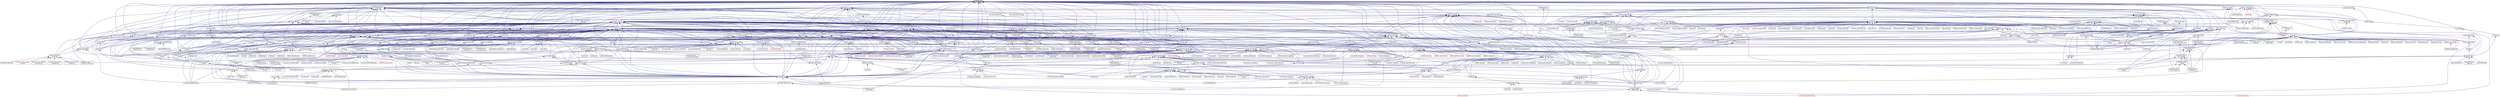 digraph "is_iterator.hpp"
{
  edge [fontname="Helvetica",fontsize="10",labelfontname="Helvetica",labelfontsize="10"];
  node [fontname="Helvetica",fontsize="10",shape=record];
  Node20 [label="is_iterator.hpp",height=0.2,width=0.4,color="black", fillcolor="grey75", style="filled", fontcolor="black"];
  Node20 -> Node21 [dir="back",color="midnightblue",fontsize="10",style="solid",fontname="Helvetica"];
  Node21 [label="get_proxy_type.hpp",height=0.2,width=0.4,color="black", fillcolor="white", style="filled",URL="$dc/d2c/get__proxy__type_8hpp.html"];
  Node21 -> Node22 [dir="back",color="midnightblue",fontsize="10",style="solid",fontname="Helvetica"];
  Node22 [label="iterator.hpp",height=0.2,width=0.4,color="black", fillcolor="white", style="filled",URL="$d9/dde/iterator_8hpp.html"];
  Node22 -> Node23 [dir="back",color="midnightblue",fontsize="10",style="solid",fontname="Helvetica"];
  Node23 [label="vector.hpp",height=0.2,width=0.4,color="black", fillcolor="white", style="filled",URL="$d4/d4c/compute_2vector_8hpp.html"];
  Node23 -> Node24 [dir="back",color="midnightblue",fontsize="10",style="solid",fontname="Helvetica"];
  Node24 [label="vector.hpp",height=0.2,width=0.4,color="black", fillcolor="white", style="filled",URL="$d9/d5f/compute_2serialization_2vector_8hpp.html"];
  Node24 -> Node25 [dir="back",color="midnightblue",fontsize="10",style="solid",fontname="Helvetica"];
  Node25 [label="compute.hpp",height=0.2,width=0.4,color="black", fillcolor="white", style="filled",URL="$df/dd0/compute_8hpp.html"];
  Node25 -> Node26 [dir="back",color="midnightblue",fontsize="10",style="solid",fontname="Helvetica"];
  Node26 [label="cublas_matmul.cpp",height=0.2,width=0.4,color="black", fillcolor="white", style="filled",URL="$dd/d84/cublas__matmul_8cpp.html"];
  Node25 -> Node27 [dir="back",color="midnightblue",fontsize="10",style="solid",fontname="Helvetica"];
  Node27 [label="synchronize.cpp",height=0.2,width=0.4,color="black", fillcolor="white", style="filled",URL="$da/da2/synchronize_8cpp.html"];
  Node25 -> Node28 [dir="back",color="midnightblue",fontsize="10",style="solid",fontname="Helvetica"];
  Node28 [label="stream.cpp",height=0.2,width=0.4,color="black", fillcolor="white", style="filled",URL="$da/d5f/stream_8cpp.html"];
  Node25 -> Node29 [dir="back",color="midnightblue",fontsize="10",style="solid",fontname="Helvetica"];
  Node29 [label="for_each_value_proxy.cpp",height=0.2,width=0.4,color="black", fillcolor="white", style="filled",URL="$d1/d78/for__each__value__proxy_8cpp.html"];
  Node25 -> Node30 [dir="back",color="midnightblue",fontsize="10",style="solid",fontname="Helvetica"];
  Node30 [label="block_allocator.cpp",height=0.2,width=0.4,color="black", fillcolor="white", style="filled",URL="$dc/d4a/block__allocator_8cpp.html"];
  Node25 -> Node31 [dir="back",color="midnightblue",fontsize="10",style="solid",fontname="Helvetica"];
  Node31 [label="partitioned_vector\l_target.cpp",height=0.2,width=0.4,color="black", fillcolor="white", style="filled",URL="$d9/dd1/partitioned__vector__target_8cpp.html"];
  Node23 -> Node25 [dir="back",color="midnightblue",fontsize="10",style="solid",fontname="Helvetica"];
  Node20 -> Node23 [dir="back",color="midnightblue",fontsize="10",style="solid",fontname="Helvetica"];
  Node20 -> Node32 [dir="back",color="midnightblue",fontsize="10",style="solid",fontname="Helvetica"];
  Node32 [label="traits.hpp",height=0.2,width=0.4,color="black", fillcolor="white", style="filled",URL="$d7/db8/include_2traits_8hpp.html"];
  Node32 -> Node33 [dir="back",color="midnightblue",fontsize="10",style="solid",fontname="Helvetica"];
  Node33 [label="future_range_ambiguity\l_2032.cpp",height=0.2,width=0.4,color="black", fillcolor="white", style="filled",URL="$dc/d4e/future__range__ambiguity__2032_8cpp.html"];
  Node32 -> Node34 [dir="back",color="midnightblue",fontsize="10",style="solid",fontname="Helvetica"];
  Node34 [label="unordered_map.cpp",height=0.2,width=0.4,color="black", fillcolor="white", style="filled",URL="$d1/d75/unordered__map_8cpp.html"];
  Node32 -> Node35 [dir="back",color="midnightblue",fontsize="10",style="solid",fontname="Helvetica"];
  Node35 [label="async_cb_colocated.cpp",height=0.2,width=0.4,color="black", fillcolor="white", style="filled",URL="$d7/d7f/async__cb__colocated_8cpp.html"];
  Node32 -> Node36 [dir="back",color="midnightblue",fontsize="10",style="solid",fontname="Helvetica"];
  Node36 [label="partitioned_vector\l_iter.cpp",height=0.2,width=0.4,color="black", fillcolor="white", style="filled",URL="$dc/ddf/partitioned__vector__iter_8cpp.html"];
  Node20 -> Node37 [dir="back",color="midnightblue",fontsize="10",style="solid",fontname="Helvetica"];
  Node37 [label="spmd_block.hpp",height=0.2,width=0.4,color="black", fillcolor="white", style="filled",URL="$d7/d72/lcos_2local_2spmd__block_8hpp.html"];
  Node37 -> Node38 [dir="back",color="midnightblue",fontsize="10",style="solid",fontname="Helvetica"];
  Node38 [label="spmd_block.hpp",height=0.2,width=0.4,color="black", fillcolor="white", style="filled",URL="$d0/d37/parallel_2spmd__block_8hpp.html"];
  Node38 -> Node39 [dir="back",color="midnightblue",fontsize="10",style="solid",fontname="Helvetica"];
  Node39 [label="spmd_block.cpp",height=0.2,width=0.4,color="black", fillcolor="white", style="filled",URL="$d7/dbf/spmd__block_8cpp.html"];
  Node20 -> Node40 [dir="back",color="midnightblue",fontsize="10",style="solid",fontname="Helvetica"];
  Node40 [label="spmd_block.hpp",height=0.2,width=0.4,color="black", fillcolor="white", style="filled",URL="$d3/d34/lcos_2spmd__block_8hpp.html"];
  Node40 -> Node41 [dir="back",color="midnightblue",fontsize="10",style="solid",fontname="Helvetica"];
  Node41 [label="coarray.hpp",height=0.2,width=0.4,color="black", fillcolor="white", style="filled",URL="$d0/da7/coarray_8hpp.html"];
  Node41 -> Node42 [dir="back",color="midnightblue",fontsize="10",style="solid",fontname="Helvetica"];
  Node42 [label="coarray.cpp",height=0.2,width=0.4,color="black", fillcolor="white", style="filled",URL="$d8/d2c/coarray_8cpp.html"];
  Node41 -> Node43 [dir="back",color="midnightblue",fontsize="10",style="solid",fontname="Helvetica"];
  Node43 [label="coarray_all_reduce.cpp",height=0.2,width=0.4,color="black", fillcolor="white", style="filled",URL="$da/ddb/coarray__all__reduce_8cpp.html"];
  Node40 -> Node44 [dir="back",color="midnightblue",fontsize="10",style="solid",fontname="Helvetica"];
  Node44 [label="view_element.hpp",height=0.2,width=0.4,color="black", fillcolor="white", style="filled",URL="$de/d49/view__element_8hpp.html"];
  Node44 -> Node45 [dir="back",color="midnightblue",fontsize="10",style="solid",fontname="Helvetica"];
  Node45 [label="partitioned_vector\l_local_view_iterator.hpp",height=0.2,width=0.4,color="black", fillcolor="white", style="filled",URL="$d2/dd5/partitioned__vector__local__view__iterator_8hpp.html"];
  Node45 -> Node46 [dir="back",color="midnightblue",fontsize="10",style="solid",fontname="Helvetica"];
  Node46 [label="partitioned_vector\l_local_view.hpp",height=0.2,width=0.4,color="black", fillcolor="white", style="filled",URL="$d3/de6/partitioned__vector__local__view_8hpp.html"];
  Node46 -> Node47 [dir="back",color="midnightblue",fontsize="10",style="solid",fontname="Helvetica"];
  Node47 [label="partitioned_vector\l_view.hpp",height=0.2,width=0.4,color="black", fillcolor="white", style="filled",URL="$d9/db2/include_2partitioned__vector__view_8hpp.html"];
  Node47 -> Node48 [dir="back",color="midnightblue",fontsize="10",style="solid",fontname="Helvetica"];
  Node48 [label="partitioned_vector\l_subview.cpp",height=0.2,width=0.4,color="black", fillcolor="white", style="filled",URL="$dc/d09/partitioned__vector__subview_8cpp.html"];
  Node47 -> Node49 [dir="back",color="midnightblue",fontsize="10",style="solid",fontname="Helvetica"];
  Node49 [label="partitioned_vector\l_view.cpp",height=0.2,width=0.4,color="black", fillcolor="white", style="filled",URL="$d9/dcf/partitioned__vector__view_8cpp.html"];
  Node47 -> Node50 [dir="back",color="midnightblue",fontsize="10",style="solid",fontname="Helvetica"];
  Node50 [label="partitioned_vector\l_view_iterator.cpp",height=0.2,width=0.4,color="black", fillcolor="white", style="filled",URL="$d6/d94/partitioned__vector__view__iterator_8cpp.html"];
  Node46 -> Node48 [dir="back",color="midnightblue",fontsize="10",style="solid",fontname="Helvetica"];
  Node46 -> Node49 [dir="back",color="midnightblue",fontsize="10",style="solid",fontname="Helvetica"];
  Node44 -> Node51 [dir="back",color="midnightblue",fontsize="10",style="solid",fontname="Helvetica"];
  Node51 [label="partitioned_vector\l_view_iterator.hpp",height=0.2,width=0.4,color="black", fillcolor="white", style="filled",URL="$df/d4b/partitioned__vector__view__iterator_8hpp.html"];
  Node51 -> Node52 [dir="back",color="midnightblue",fontsize="10",style="solid",fontname="Helvetica"];
  Node52 [label="partitioned_vector\l_view.hpp",height=0.2,width=0.4,color="black", fillcolor="white", style="filled",URL="$da/dc2/components_2containers_2partitioned__vector_2partitioned__vector__view_8hpp.html"];
  Node52 -> Node41 [dir="back",color="midnightblue",fontsize="10",style="solid",fontname="Helvetica"];
  Node52 -> Node46 [dir="back",color="midnightblue",fontsize="10",style="solid",fontname="Helvetica"];
  Node52 -> Node47 [dir="back",color="midnightblue",fontsize="10",style="solid",fontname="Helvetica"];
  Node52 -> Node48 [dir="back",color="midnightblue",fontsize="10",style="solid",fontname="Helvetica"];
  Node52 -> Node49 [dir="back",color="midnightblue",fontsize="10",style="solid",fontname="Helvetica"];
  Node40 -> Node52 [dir="back",color="midnightblue",fontsize="10",style="solid",fontname="Helvetica"];
  Node40 -> Node42 [dir="back",color="midnightblue",fontsize="10",style="solid",fontname="Helvetica"];
  Node40 -> Node43 [dir="back",color="midnightblue",fontsize="10",style="solid",fontname="Helvetica"];
  Node40 -> Node48 [dir="back",color="midnightblue",fontsize="10",style="solid",fontname="Helvetica"];
  Node40 -> Node49 [dir="back",color="midnightblue",fontsize="10",style="solid",fontname="Helvetica"];
  Node40 -> Node50 [dir="back",color="midnightblue",fontsize="10",style="solid",fontname="Helvetica"];
  Node40 -> Node53 [dir="back",color="midnightblue",fontsize="10",style="solid",fontname="Helvetica"];
  Node53 [label="global_spmd_block.cpp",height=0.2,width=0.4,color="black", fillcolor="white", style="filled",URL="$da/d4f/global__spmd__block_8cpp.html"];
  Node20 -> Node54 [dir="back",color="midnightblue",fontsize="10",style="solid",fontname="Helvetica"];
  Node54 [label="adjacent_difference.hpp",height=0.2,width=0.4,color="black", fillcolor="white", style="filled",URL="$d1/d17/adjacent__difference_8hpp.html"];
  Node54 -> Node55 [dir="back",color="midnightblue",fontsize="10",style="solid",fontname="Helvetica"];
  Node55 [label="parallel_adjacent_difference.hpp",height=0.2,width=0.4,color="black", fillcolor="white", style="filled",URL="$d0/d0e/parallel__adjacent__difference_8hpp.html"];
  Node55 -> Node56 [dir="back",color="midnightblue",fontsize="10",style="solid",fontname="Helvetica"];
  Node56 [label="adjacentdifference.cpp",height=0.2,width=0.4,color="black", fillcolor="white", style="filled",URL="$d5/df0/adjacentdifference_8cpp.html"];
  Node55 -> Node57 [dir="back",color="midnightblue",fontsize="10",style="solid",fontname="Helvetica"];
  Node57 [label="adjacentdifference\l_bad_alloc.cpp",height=0.2,width=0.4,color="black", fillcolor="white", style="filled",URL="$d8/d95/adjacentdifference__bad__alloc_8cpp.html"];
  Node55 -> Node58 [dir="back",color="midnightblue",fontsize="10",style="solid",fontname="Helvetica"];
  Node58 [label="adjacentdifference\l_exception.cpp",height=0.2,width=0.4,color="black", fillcolor="white", style="filled",URL="$d8/d0b/adjacentdifference__exception_8cpp.html"];
  Node54 -> Node59 [dir="back",color="midnightblue",fontsize="10",style="solid",fontname="Helvetica"];
  Node59 [label="numeric.hpp",height=0.2,width=0.4,color="black", fillcolor="white", style="filled",URL="$de/dd5/numeric_8hpp.html"];
  Node59 -> Node60 [dir="back",color="midnightblue",fontsize="10",style="solid",fontname="Helvetica"];
  Node60 [label="parallel_numeric.hpp",height=0.2,width=0.4,color="red", fillcolor="white", style="filled",URL="$d9/db1/parallel__numeric_8hpp.html"];
  Node60 -> Node65 [dir="back",color="midnightblue",fontsize="10",style="solid",fontname="Helvetica"];
  Node65 [label="transpose_block_numa.cpp",height=0.2,width=0.4,color="black", fillcolor="white", style="filled",URL="$dd/d3b/transpose__block__numa_8cpp.html"];
  Node20 -> Node69 [dir="back",color="midnightblue",fontsize="10",style="solid",fontname="Helvetica"];
  Node69 [label="adjacent_find.hpp",height=0.2,width=0.4,color="black", fillcolor="white", style="filled",URL="$d6/d68/adjacent__find_8hpp.html"];
  Node69 -> Node70 [dir="back",color="midnightblue",fontsize="10",style="solid",fontname="Helvetica"];
  Node70 [label="parallel_adjacent_find.hpp",height=0.2,width=0.4,color="black", fillcolor="white", style="filled",URL="$df/d90/parallel__adjacent__find_8hpp.html"];
  Node70 -> Node71 [dir="back",color="midnightblue",fontsize="10",style="solid",fontname="Helvetica"];
  Node71 [label="adjacentfind.cpp",height=0.2,width=0.4,color="black", fillcolor="white", style="filled",URL="$d2/d99/adjacentfind_8cpp.html"];
  Node70 -> Node72 [dir="back",color="midnightblue",fontsize="10",style="solid",fontname="Helvetica"];
  Node72 [label="adjacentfind_bad_alloc.cpp",height=0.2,width=0.4,color="black", fillcolor="white", style="filled",URL="$d3/d2a/adjacentfind__bad__alloc_8cpp.html"];
  Node70 -> Node73 [dir="back",color="midnightblue",fontsize="10",style="solid",fontname="Helvetica"];
  Node73 [label="adjacentfind_binary.cpp",height=0.2,width=0.4,color="black", fillcolor="white", style="filled",URL="$d3/db1/adjacentfind__binary_8cpp.html"];
  Node70 -> Node74 [dir="back",color="midnightblue",fontsize="10",style="solid",fontname="Helvetica"];
  Node74 [label="adjacentfind_binary\l_bad_alloc.cpp",height=0.2,width=0.4,color="black", fillcolor="white", style="filled",URL="$d6/d81/adjacentfind__binary__bad__alloc_8cpp.html"];
  Node70 -> Node75 [dir="back",color="midnightblue",fontsize="10",style="solid",fontname="Helvetica"];
  Node75 [label="adjacentfind_binary\l_exception.cpp",height=0.2,width=0.4,color="black", fillcolor="white", style="filled",URL="$d8/da8/adjacentfind__binary__exception_8cpp.html"];
  Node70 -> Node76 [dir="back",color="midnightblue",fontsize="10",style="solid",fontname="Helvetica"];
  Node76 [label="adjacentfind_exception.cpp",height=0.2,width=0.4,color="black", fillcolor="white", style="filled",URL="$de/d40/adjacentfind__exception_8cpp.html"];
  Node69 -> Node77 [dir="back",color="midnightblue",fontsize="10",style="solid",fontname="Helvetica"];
  Node77 [label="algorithm.hpp",height=0.2,width=0.4,color="black", fillcolor="white", style="filled",URL="$de/d55/algorithm_8hpp.html"];
  Node77 -> Node78 [dir="back",color="midnightblue",fontsize="10",style="solid",fontname="Helvetica"];
  Node78 [label="parallel_algorithm.hpp",height=0.2,width=0.4,color="red", fillcolor="white", style="filled",URL="$d9/db1/parallel__algorithm_8hpp.html"];
  Node78 -> Node82 [dir="back",color="midnightblue",fontsize="10",style="solid",fontname="Helvetica"];
  Node82 [label="1d_stencil_4_throttle.cpp",height=0.2,width=0.4,color="black", fillcolor="white", style="filled",URL="$d6/de5/1d__stencil__4__throttle_8cpp.html"];
  Node78 -> Node65 [dir="back",color="midnightblue",fontsize="10",style="solid",fontname="Helvetica"];
  Node78 -> Node85 [dir="back",color="midnightblue",fontsize="10",style="solid",fontname="Helvetica"];
  Node85 [label="partitioned_vector\l_foreach.cpp",height=0.2,width=0.4,color="black", fillcolor="white", style="filled",URL="$df/d5f/partitioned__vector__foreach_8cpp.html"];
  Node77 -> Node91 [dir="back",color="midnightblue",fontsize="10",style="solid",fontname="Helvetica"];
  Node91 [label="parallel_container\l_algorithm.hpp",height=0.2,width=0.4,color="black", fillcolor="white", style="filled",URL="$d4/d28/parallel__container__algorithm_8hpp.html"];
  Node91 -> Node92 [dir="back",color="midnightblue",fontsize="10",style="solid",fontname="Helvetica"];
  Node92 [label="foreach_tests.hpp",height=0.2,width=0.4,color="red", fillcolor="white", style="filled",URL="$d1/da3/container__algorithms_2foreach__tests_8hpp.html"];
  Node91 -> Node94 [dir="back",color="midnightblue",fontsize="10",style="solid",fontname="Helvetica"];
  Node94 [label="foreach_tests_projection.hpp",height=0.2,width=0.4,color="red", fillcolor="white", style="filled",URL="$d4/d89/container__algorithms_2foreach__tests__projection_8hpp.html"];
  Node91 -> Node96 [dir="back",color="midnightblue",fontsize="10",style="solid",fontname="Helvetica"];
  Node96 [label="sort_range_tests.hpp",height=0.2,width=0.4,color="red", fillcolor="white", style="filled",URL="$df/d52/sort__range__tests_8hpp.html"];
  Node77 -> Node98 [dir="back",color="midnightblue",fontsize="10",style="solid",fontname="Helvetica"];
  Node98 [label="container_algorithms.hpp",height=0.2,width=0.4,color="black", fillcolor="white", style="filled",URL="$de/da1/container__algorithms_8hpp.html"];
  Node98 -> Node91 [dir="back",color="midnightblue",fontsize="10",style="solid",fontname="Helvetica"];
  Node77 -> Node99 [dir="back",color="midnightblue",fontsize="10",style="solid",fontname="Helvetica"];
  Node99 [label="segmented_algorithm.hpp",height=0.2,width=0.4,color="black", fillcolor="white", style="filled",URL="$d2/d57/segmented__algorithm_8hpp.html"];
  Node77 -> Node100 [dir="back",color="midnightblue",fontsize="10",style="solid",fontname="Helvetica"];
  Node100 [label="findfirstof_binary.cpp",height=0.2,width=0.4,color="black", fillcolor="white", style="filled",URL="$db/da2/findfirstof__binary_8cpp.html"];
  Node77 -> Node101 [dir="back",color="midnightblue",fontsize="10",style="solid",fontname="Helvetica"];
  Node101 [label="reduce_by_key.cpp",height=0.2,width=0.4,color="black", fillcolor="white", style="filled",URL="$dd/dde/reduce__by__key_8cpp.html"];
  Node77 -> Node102 [dir="back",color="midnightblue",fontsize="10",style="solid",fontname="Helvetica"];
  Node102 [label="sort_by_key.cpp",height=0.2,width=0.4,color="black", fillcolor="white", style="filled",URL="$df/daa/sort__by__key_8cpp.html"];
  Node20 -> Node103 [dir="back",color="midnightblue",fontsize="10",style="solid",fontname="Helvetica"];
  Node103 [label="all_any_none.hpp",height=0.2,width=0.4,color="black", fillcolor="white", style="filled",URL="$d8/ddd/all__any__none_8hpp.html"];
  Node103 -> Node104 [dir="back",color="midnightblue",fontsize="10",style="solid",fontname="Helvetica"];
  Node104 [label="parallel_all_any_none\l_of.hpp",height=0.2,width=0.4,color="black", fillcolor="white", style="filled",URL="$df/ddf/parallel__all__any__none__of_8hpp.html"];
  Node104 -> Node105 [dir="back",color="midnightblue",fontsize="10",style="solid",fontname="Helvetica"];
  Node105 [label="all_of.cpp",height=0.2,width=0.4,color="black", fillcolor="white", style="filled",URL="$db/d88/all__of_8cpp.html"];
  Node104 -> Node106 [dir="back",color="midnightblue",fontsize="10",style="solid",fontname="Helvetica"];
  Node106 [label="any_of.cpp",height=0.2,width=0.4,color="black", fillcolor="white", style="filled",URL="$d8/d5d/any__of_8cpp.html"];
  Node104 -> Node107 [dir="back",color="midnightblue",fontsize="10",style="solid",fontname="Helvetica"];
  Node107 [label="none_of.cpp",height=0.2,width=0.4,color="black", fillcolor="white", style="filled",URL="$de/d32/none__of_8cpp.html"];
  Node103 -> Node77 [dir="back",color="midnightblue",fontsize="10",style="solid",fontname="Helvetica"];
  Node20 -> Node108 [dir="back",color="midnightblue",fontsize="10",style="solid",fontname="Helvetica"];
  Node108 [label="copy.hpp",height=0.2,width=0.4,color="black", fillcolor="white", style="filled",URL="$d3/d90/algorithms_2copy_8hpp.html"];
  Node108 -> Node109 [dir="back",color="midnightblue",fontsize="10",style="solid",fontname="Helvetica"];
  Node109 [label="parallel_copy.hpp",height=0.2,width=0.4,color="black", fillcolor="white", style="filled",URL="$d8/d06/parallel__copy_8hpp.html"];
  Node109 -> Node26 [dir="back",color="midnightblue",fontsize="10",style="solid",fontname="Helvetica"];
  Node109 -> Node28 [dir="back",color="midnightblue",fontsize="10",style="solid",fontname="Helvetica"];
  Node109 -> Node110 [dir="back",color="midnightblue",fontsize="10",style="solid",fontname="Helvetica"];
  Node110 [label="benchmark_partition.cpp",height=0.2,width=0.4,color="black", fillcolor="white", style="filled",URL="$d9/d88/benchmark__partition_8cpp.html"];
  Node109 -> Node111 [dir="back",color="midnightblue",fontsize="10",style="solid",fontname="Helvetica"];
  Node111 [label="scan_shortlength.cpp",height=0.2,width=0.4,color="black", fillcolor="white", style="filled",URL="$de/d75/scan__shortlength_8cpp.html"];
  Node109 -> Node112 [dir="back",color="midnightblue",fontsize="10",style="solid",fontname="Helvetica"];
  Node112 [label="copy.cpp",height=0.2,width=0.4,color="black", fillcolor="white", style="filled",URL="$d9/d54/copy_8cpp.html"];
  Node109 -> Node113 [dir="back",color="midnightblue",fontsize="10",style="solid",fontname="Helvetica"];
  Node113 [label="copyif_bad_alloc.cpp",height=0.2,width=0.4,color="black", fillcolor="white", style="filled",URL="$d0/ddd/copyif__bad__alloc_8cpp.html"];
  Node109 -> Node114 [dir="back",color="midnightblue",fontsize="10",style="solid",fontname="Helvetica"];
  Node114 [label="copyif_exception.cpp",height=0.2,width=0.4,color="black", fillcolor="white", style="filled",URL="$dc/d81/copyif__exception_8cpp.html"];
  Node109 -> Node115 [dir="back",color="midnightblue",fontsize="10",style="solid",fontname="Helvetica"];
  Node115 [label="copyif_forward.cpp",height=0.2,width=0.4,color="black", fillcolor="white", style="filled",URL="$d3/d04/copyif__forward_8cpp.html"];
  Node109 -> Node116 [dir="back",color="midnightblue",fontsize="10",style="solid",fontname="Helvetica"];
  Node116 [label="copyif_input.cpp",height=0.2,width=0.4,color="black", fillcolor="white", style="filled",URL="$d5/d41/copyif__input_8cpp.html"];
  Node109 -> Node117 [dir="back",color="midnightblue",fontsize="10",style="solid",fontname="Helvetica"];
  Node117 [label="copyif_random.cpp",height=0.2,width=0.4,color="black", fillcolor="white", style="filled",URL="$dc/d22/copyif__random_8cpp.html"];
  Node109 -> Node118 [dir="back",color="midnightblue",fontsize="10",style="solid",fontname="Helvetica"];
  Node118 [label="copyn.cpp",height=0.2,width=0.4,color="black", fillcolor="white", style="filled",URL="$d3/d44/copyn_8cpp.html"];
  Node109 -> Node119 [dir="back",color="midnightblue",fontsize="10",style="solid",fontname="Helvetica"];
  Node119 [label="copy_range.cpp",height=0.2,width=0.4,color="black", fillcolor="white", style="filled",URL="$d8/d92/copy__range_8cpp.html"];
  Node109 -> Node120 [dir="back",color="midnightblue",fontsize="10",style="solid",fontname="Helvetica"];
  Node120 [label="copyif_range.cpp",height=0.2,width=0.4,color="black", fillcolor="white", style="filled",URL="$dc/dff/copyif__range_8cpp.html"];
  Node109 -> Node121 [dir="back",color="midnightblue",fontsize="10",style="solid",fontname="Helvetica"];
  Node121 [label="partitioned_vector\l_copy.cpp",height=0.2,width=0.4,color="black", fillcolor="white", style="filled",URL="$d9/d91/partitioned__vector__copy_8cpp.html"];
  Node108 -> Node77 [dir="back",color="midnightblue",fontsize="10",style="solid",fontname="Helvetica"];
  Node108 -> Node122 [dir="back",color="midnightblue",fontsize="10",style="solid",fontname="Helvetica"];
  Node122 [label="reduce_by_key.hpp",height=0.2,width=0.4,color="black", fillcolor="white", style="filled",URL="$d9/d4a/reduce__by__key_8hpp.html"];
  Node122 -> Node123 [dir="back",color="midnightblue",fontsize="10",style="solid",fontname="Helvetica"];
  Node123 [label="parallel_reduce.hpp",height=0.2,width=0.4,color="black", fillcolor="white", style="filled",URL="$d4/d04/parallel__reduce_8hpp.html"];
  Node123 -> Node124 [dir="back",color="midnightblue",fontsize="10",style="solid",fontname="Helvetica"];
  Node124 [label="reduce_.cpp",height=0.2,width=0.4,color="black", fillcolor="white", style="filled",URL="$d5/d03/reduce___8cpp.html"];
  Node123 -> Node125 [dir="back",color="midnightblue",fontsize="10",style="solid",fontname="Helvetica"];
  Node125 [label="partitioned_vector\l_reduce.cpp",height=0.2,width=0.4,color="black", fillcolor="white", style="filled",URL="$d0/d35/partitioned__vector__reduce_8cpp.html"];
  Node122 -> Node101 [dir="back",color="midnightblue",fontsize="10",style="solid",fontname="Helvetica"];
  Node108 -> Node126 [dir="back",color="midnightblue",fontsize="10",style="solid",fontname="Helvetica"];
  Node126 [label="remove_copy.hpp",height=0.2,width=0.4,color="black", fillcolor="white", style="filled",URL="$d6/db8/algorithms_2remove__copy_8hpp.html"];
  Node126 -> Node127 [dir="back",color="midnightblue",fontsize="10",style="solid",fontname="Helvetica"];
  Node127 [label="parallel_remove_copy.hpp",height=0.2,width=0.4,color="black", fillcolor="white", style="filled",URL="$d3/d53/parallel__remove__copy_8hpp.html"];
  Node127 -> Node111 [dir="back",color="midnightblue",fontsize="10",style="solid",fontname="Helvetica"];
  Node127 -> Node128 [dir="back",color="midnightblue",fontsize="10",style="solid",fontname="Helvetica"];
  Node128 [label="remove_copy.cpp",height=0.2,width=0.4,color="black", fillcolor="white", style="filled",URL="$de/db8/remove__copy_8cpp.html"];
  Node127 -> Node129 [dir="back",color="midnightblue",fontsize="10",style="solid",fontname="Helvetica"];
  Node129 [label="remove_copy_if.cpp",height=0.2,width=0.4,color="black", fillcolor="white", style="filled",URL="$d1/d0f/remove__copy__if_8cpp.html"];
  Node127 -> Node130 [dir="back",color="midnightblue",fontsize="10",style="solid",fontname="Helvetica"];
  Node130 [label="remove_copy_if_range.cpp",height=0.2,width=0.4,color="black", fillcolor="white", style="filled",URL="$df/d42/remove__copy__if__range_8cpp.html"];
  Node127 -> Node131 [dir="back",color="midnightblue",fontsize="10",style="solid",fontname="Helvetica"];
  Node131 [label="remove_copy_range.cpp",height=0.2,width=0.4,color="black", fillcolor="white", style="filled",URL="$dd/d90/remove__copy__range_8cpp.html"];
  Node126 -> Node77 [dir="back",color="midnightblue",fontsize="10",style="solid",fontname="Helvetica"];
  Node126 -> Node132 [dir="back",color="midnightblue",fontsize="10",style="solid",fontname="Helvetica"];
  Node132 [label="remove_copy.hpp",height=0.2,width=0.4,color="black", fillcolor="white", style="filled",URL="$d5/d0b/container__algorithms_2remove__copy_8hpp.html"];
  Node132 -> Node127 [dir="back",color="midnightblue",fontsize="10",style="solid",fontname="Helvetica"];
  Node132 -> Node98 [dir="back",color="midnightblue",fontsize="10",style="solid",fontname="Helvetica"];
  Node108 -> Node133 [dir="back",color="midnightblue",fontsize="10",style="solid",fontname="Helvetica"];
  Node133 [label="reverse.hpp",height=0.2,width=0.4,color="black", fillcolor="white", style="filled",URL="$d2/df8/algorithms_2reverse_8hpp.html"];
  Node133 -> Node134 [dir="back",color="midnightblue",fontsize="10",style="solid",fontname="Helvetica"];
  Node134 [label="parallel_reverse.hpp",height=0.2,width=0.4,color="black", fillcolor="white", style="filled",URL="$d0/d25/parallel__reverse_8hpp.html"];
  Node134 -> Node135 [dir="back",color="midnightblue",fontsize="10",style="solid",fontname="Helvetica"];
  Node135 [label="reverse.cpp",height=0.2,width=0.4,color="black", fillcolor="white", style="filled",URL="$d8/dc4/reverse_8cpp.html"];
  Node134 -> Node136 [dir="back",color="midnightblue",fontsize="10",style="solid",fontname="Helvetica"];
  Node136 [label="reverse_copy.cpp",height=0.2,width=0.4,color="black", fillcolor="white", style="filled",URL="$dd/d14/reverse__copy_8cpp.html"];
  Node134 -> Node137 [dir="back",color="midnightblue",fontsize="10",style="solid",fontname="Helvetica"];
  Node137 [label="reverse_copy_range.cpp",height=0.2,width=0.4,color="black", fillcolor="white", style="filled",URL="$dc/d43/reverse__copy__range_8cpp.html"];
  Node134 -> Node138 [dir="back",color="midnightblue",fontsize="10",style="solid",fontname="Helvetica"];
  Node138 [label="reverse_range.cpp",height=0.2,width=0.4,color="black", fillcolor="white", style="filled",URL="$df/de9/reverse__range_8cpp.html"];
  Node133 -> Node77 [dir="back",color="midnightblue",fontsize="10",style="solid",fontname="Helvetica"];
  Node133 -> Node139 [dir="back",color="midnightblue",fontsize="10",style="solid",fontname="Helvetica"];
  Node139 [label="rotate.hpp",height=0.2,width=0.4,color="black", fillcolor="white", style="filled",URL="$da/df0/algorithms_2rotate_8hpp.html"];
  Node139 -> Node140 [dir="back",color="midnightblue",fontsize="10",style="solid",fontname="Helvetica"];
  Node140 [label="parallel_rotate.hpp",height=0.2,width=0.4,color="black", fillcolor="white", style="filled",URL="$db/dcd/parallel__rotate_8hpp.html"];
  Node140 -> Node141 [dir="back",color="midnightblue",fontsize="10",style="solid",fontname="Helvetica"];
  Node141 [label="rotate.cpp",height=0.2,width=0.4,color="black", fillcolor="white", style="filled",URL="$d7/d5d/rotate_8cpp.html"];
  Node140 -> Node142 [dir="back",color="midnightblue",fontsize="10",style="solid",fontname="Helvetica"];
  Node142 [label="rotate_copy.cpp",height=0.2,width=0.4,color="black", fillcolor="white", style="filled",URL="$da/d77/rotate__copy_8cpp.html"];
  Node140 -> Node143 [dir="back",color="midnightblue",fontsize="10",style="solid",fontname="Helvetica"];
  Node143 [label="rotate_copy_range.cpp",height=0.2,width=0.4,color="black", fillcolor="white", style="filled",URL="$df/d8b/rotate__copy__range_8cpp.html"];
  Node140 -> Node144 [dir="back",color="midnightblue",fontsize="10",style="solid",fontname="Helvetica"];
  Node144 [label="rotate_range.cpp",height=0.2,width=0.4,color="black", fillcolor="white", style="filled",URL="$d5/d40/rotate__range_8cpp.html"];
  Node139 -> Node77 [dir="back",color="midnightblue",fontsize="10",style="solid",fontname="Helvetica"];
  Node139 -> Node145 [dir="back",color="midnightblue",fontsize="10",style="solid",fontname="Helvetica"];
  Node145 [label="rotate.hpp",height=0.2,width=0.4,color="black", fillcolor="white", style="filled",URL="$da/d1b/container__algorithms_2rotate_8hpp.html"];
  Node145 -> Node140 [dir="back",color="midnightblue",fontsize="10",style="solid",fontname="Helvetica"];
  Node145 -> Node98 [dir="back",color="midnightblue",fontsize="10",style="solid",fontname="Helvetica"];
  Node133 -> Node146 [dir="back",color="midnightblue",fontsize="10",style="solid",fontname="Helvetica"];
  Node146 [label="reverse.hpp",height=0.2,width=0.4,color="black", fillcolor="white", style="filled",URL="$db/dd1/container__algorithms_2reverse_8hpp.html"];
  Node146 -> Node134 [dir="back",color="midnightblue",fontsize="10",style="solid",fontname="Helvetica"];
  Node146 -> Node98 [dir="back",color="midnightblue",fontsize="10",style="solid",fontname="Helvetica"];
  Node108 -> Node139 [dir="back",color="midnightblue",fontsize="10",style="solid",fontname="Helvetica"];
  Node108 -> Node147 [dir="back",color="midnightblue",fontsize="10",style="solid",fontname="Helvetica"];
  Node147 [label="set_difference.hpp",height=0.2,width=0.4,color="black", fillcolor="white", style="filled",URL="$d9/d20/set__difference_8hpp.html"];
  Node147 -> Node148 [dir="back",color="midnightblue",fontsize="10",style="solid",fontname="Helvetica"];
  Node148 [label="parallel_set_operations.hpp",height=0.2,width=0.4,color="black", fillcolor="white", style="filled",URL="$d6/d3c/parallel__set__operations_8hpp.html"];
  Node148 -> Node149 [dir="back",color="midnightblue",fontsize="10",style="solid",fontname="Helvetica"];
  Node149 [label="includes.cpp",height=0.2,width=0.4,color="black", fillcolor="white", style="filled",URL="$dc/d10/includes_8cpp.html"];
  Node148 -> Node150 [dir="back",color="midnightblue",fontsize="10",style="solid",fontname="Helvetica"];
  Node150 [label="set_difference.cpp",height=0.2,width=0.4,color="black", fillcolor="white", style="filled",URL="$d5/d98/set__difference_8cpp.html"];
  Node148 -> Node151 [dir="back",color="midnightblue",fontsize="10",style="solid",fontname="Helvetica"];
  Node151 [label="set_intersection.cpp",height=0.2,width=0.4,color="black", fillcolor="white", style="filled",URL="$dd/d83/set__intersection_8cpp.html"];
  Node148 -> Node152 [dir="back",color="midnightblue",fontsize="10",style="solid",fontname="Helvetica"];
  Node152 [label="set_symmetric_difference.cpp",height=0.2,width=0.4,color="black", fillcolor="white", style="filled",URL="$d4/d0c/set__symmetric__difference_8cpp.html"];
  Node148 -> Node153 [dir="back",color="midnightblue",fontsize="10",style="solid",fontname="Helvetica"];
  Node153 [label="set_union.cpp",height=0.2,width=0.4,color="black", fillcolor="white", style="filled",URL="$d7/d76/set__union_8cpp.html"];
  Node147 -> Node77 [dir="back",color="midnightblue",fontsize="10",style="solid",fontname="Helvetica"];
  Node108 -> Node154 [dir="back",color="midnightblue",fontsize="10",style="solid",fontname="Helvetica"];
  Node154 [label="set_intersection.hpp",height=0.2,width=0.4,color="black", fillcolor="white", style="filled",URL="$d1/dd5/set__intersection_8hpp.html"];
  Node154 -> Node148 [dir="back",color="midnightblue",fontsize="10",style="solid",fontname="Helvetica"];
  Node154 -> Node77 [dir="back",color="midnightblue",fontsize="10",style="solid",fontname="Helvetica"];
  Node108 -> Node155 [dir="back",color="midnightblue",fontsize="10",style="solid",fontname="Helvetica"];
  Node155 [label="set_symmetric_difference.hpp",height=0.2,width=0.4,color="black", fillcolor="white", style="filled",URL="$de/da4/set__symmetric__difference_8hpp.html"];
  Node155 -> Node148 [dir="back",color="midnightblue",fontsize="10",style="solid",fontname="Helvetica"];
  Node155 -> Node77 [dir="back",color="midnightblue",fontsize="10",style="solid",fontname="Helvetica"];
  Node108 -> Node156 [dir="back",color="midnightblue",fontsize="10",style="solid",fontname="Helvetica"];
  Node156 [label="set_union.hpp",height=0.2,width=0.4,color="black", fillcolor="white", style="filled",URL="$d9/d1a/set__union_8hpp.html"];
  Node156 -> Node148 [dir="back",color="midnightblue",fontsize="10",style="solid",fontname="Helvetica"];
  Node156 -> Node77 [dir="back",color="midnightblue",fontsize="10",style="solid",fontname="Helvetica"];
  Node108 -> Node157 [dir="back",color="midnightblue",fontsize="10",style="solid",fontname="Helvetica"];
  Node157 [label="copy.hpp",height=0.2,width=0.4,color="black", fillcolor="white", style="filled",URL="$dc/de5/container__algorithms_2copy_8hpp.html"];
  Node157 -> Node109 [dir="back",color="midnightblue",fontsize="10",style="solid",fontname="Helvetica"];
  Node157 -> Node98 [dir="back",color="midnightblue",fontsize="10",style="solid",fontname="Helvetica"];
  Node20 -> Node158 [dir="back",color="midnightblue",fontsize="10",style="solid",fontname="Helvetica"];
  Node158 [label="count.hpp",height=0.2,width=0.4,color="black", fillcolor="white", style="filled",URL="$d7/d8f/algorithms_2count_8hpp.html"];
  Node158 -> Node159 [dir="back",color="midnightblue",fontsize="10",style="solid",fontname="Helvetica"];
  Node159 [label="parallel_count.hpp",height=0.2,width=0.4,color="black", fillcolor="white", style="filled",URL="$de/d0a/parallel__count_8hpp.html"];
  Node159 -> Node160 [dir="back",color="midnightblue",fontsize="10",style="solid",fontname="Helvetica"];
  Node160 [label="count_tests.hpp",height=0.2,width=0.4,color="red", fillcolor="white", style="filled",URL="$de/d3a/count__tests_8hpp.html"];
  Node159 -> Node163 [dir="back",color="midnightblue",fontsize="10",style="solid",fontname="Helvetica"];
  Node163 [label="countif_tests.hpp",height=0.2,width=0.4,color="red", fillcolor="white", style="filled",URL="$d4/da4/countif__tests_8hpp.html"];
  Node159 -> Node166 [dir="back",color="midnightblue",fontsize="10",style="solid",fontname="Helvetica"];
  Node166 [label="partitioned_vector\l_for_each.cpp",height=0.2,width=0.4,color="black", fillcolor="white", style="filled",URL="$de/dc8/partitioned__vector__for__each_8cpp.html"];
  Node159 -> Node167 [dir="back",color="midnightblue",fontsize="10",style="solid",fontname="Helvetica"];
  Node167 [label="partitioned_vector\l_transform.cpp",height=0.2,width=0.4,color="black", fillcolor="white", style="filled",URL="$d5/dda/partitioned__vector__transform_8cpp.html"];
  Node159 -> Node168 [dir="back",color="midnightblue",fontsize="10",style="solid",fontname="Helvetica"];
  Node168 [label="partitioned_vector\l_transform_binary.cpp",height=0.2,width=0.4,color="black", fillcolor="white", style="filled",URL="$d8/d95/partitioned__vector__transform__binary_8cpp.html"];
  Node158 -> Node77 [dir="back",color="midnightblue",fontsize="10",style="solid",fontname="Helvetica"];
  Node158 -> Node169 [dir="back",color="midnightblue",fontsize="10",style="solid",fontname="Helvetica"];
  Node169 [label="count.hpp",height=0.2,width=0.4,color="black", fillcolor="white", style="filled",URL="$d9/dd7/segmented__algorithms_2count_8hpp.html"];
  Node169 -> Node159 [dir="back",color="midnightblue",fontsize="10",style="solid",fontname="Helvetica"];
  Node169 -> Node99 [dir="back",color="midnightblue",fontsize="10",style="solid",fontname="Helvetica"];
  Node20 -> Node170 [dir="back",color="midnightblue",fontsize="10",style="solid",fontname="Helvetica"];
  Node170 [label="destroy.hpp",height=0.2,width=0.4,color="black", fillcolor="white", style="filled",URL="$df/dd5/destroy_8hpp.html"];
  Node170 -> Node171 [dir="back",color="midnightblue",fontsize="10",style="solid",fontname="Helvetica"];
  Node171 [label="parallel_destroy.hpp",height=0.2,width=0.4,color="black", fillcolor="white", style="filled",URL="$d9/d93/parallel__destroy_8hpp.html"];
  Node171 -> Node172 [dir="back",color="midnightblue",fontsize="10",style="solid",fontname="Helvetica"];
  Node172 [label="destroy_tests.hpp",height=0.2,width=0.4,color="red", fillcolor="white", style="filled",URL="$db/d13/destroy__tests_8hpp.html"];
  Node171 -> Node174 [dir="back",color="midnightblue",fontsize="10",style="solid",fontname="Helvetica"];
  Node174 [label="destroyn.cpp",height=0.2,width=0.4,color="black", fillcolor="white", style="filled",URL="$de/dbc/destroyn_8cpp.html"];
  Node170 -> Node175 [dir="back",color="midnightblue",fontsize="10",style="solid",fontname="Helvetica"];
  Node175 [label="memory.hpp",height=0.2,width=0.4,color="black", fillcolor="white", style="filled",URL="$d6/d13/parallel_2memory_8hpp.html"];
  Node175 -> Node176 [dir="back",color="midnightblue",fontsize="10",style="solid",fontname="Helvetica"];
  Node176 [label="parallel_memory.hpp",height=0.2,width=0.4,color="black", fillcolor="white", style="filled",URL="$db/dd1/parallel__memory_8hpp.html"];
  Node20 -> Node177 [dir="back",color="midnightblue",fontsize="10",style="solid",fontname="Helvetica"];
  Node177 [label="predicates.hpp",height=0.2,width=0.4,color="black", fillcolor="white", style="filled",URL="$d2/dcc/predicates_8hpp.html"];
  Node177 -> Node69 [dir="back",color="midnightblue",fontsize="10",style="solid",fontname="Helvetica"];
  Node177 -> Node108 [dir="back",color="midnightblue",fontsize="10",style="solid",fontname="Helvetica"];
  Node177 -> Node178 [dir="back",color="midnightblue",fontsize="10",style="solid",fontname="Helvetica"];
  Node178 [label="equal.hpp",height=0.2,width=0.4,color="black", fillcolor="white", style="filled",URL="$dc/d0a/equal_8hpp.html"];
  Node178 -> Node179 [dir="back",color="midnightblue",fontsize="10",style="solid",fontname="Helvetica"];
  Node179 [label="parallel_equal.hpp",height=0.2,width=0.4,color="black", fillcolor="white", style="filled",URL="$d2/d35/parallel__equal_8hpp.html"];
  Node179 -> Node180 [dir="back",color="midnightblue",fontsize="10",style="solid",fontname="Helvetica"];
  Node180 [label="equal.cpp",height=0.2,width=0.4,color="black", fillcolor="white", style="filled",URL="$df/d99/equal_8cpp.html"];
  Node179 -> Node181 [dir="back",color="midnightblue",fontsize="10",style="solid",fontname="Helvetica"];
  Node181 [label="equal_binary.cpp",height=0.2,width=0.4,color="black", fillcolor="white", style="filled",URL="$d2/ddd/equal__binary_8cpp.html"];
  Node178 -> Node77 [dir="back",color="midnightblue",fontsize="10",style="solid",fontname="Helvetica"];
  Node177 -> Node182 [dir="back",color="midnightblue",fontsize="10",style="solid",fontname="Helvetica"];
  Node182 [label="find.hpp",height=0.2,width=0.4,color="black", fillcolor="white", style="filled",URL="$d5/dc1/algorithms_2find_8hpp.html"];
  Node182 -> Node183 [dir="back",color="midnightblue",fontsize="10",style="solid",fontname="Helvetica"];
  Node183 [label="parallel_find.hpp",height=0.2,width=0.4,color="black", fillcolor="white", style="filled",URL="$d3/da7/parallel__find_8hpp.html"];
  Node183 -> Node184 [dir="back",color="midnightblue",fontsize="10",style="solid",fontname="Helvetica"];
  Node184 [label="minimal_findend.cpp",height=0.2,width=0.4,color="black", fillcolor="white", style="filled",URL="$da/d34/minimal__findend_8cpp.html"];
  Node183 -> Node185 [dir="back",color="midnightblue",fontsize="10",style="solid",fontname="Helvetica"];
  Node185 [label="find.cpp",height=0.2,width=0.4,color="black", fillcolor="white", style="filled",URL="$d4/dfc/find_8cpp.html"];
  Node183 -> Node186 [dir="back",color="midnightblue",fontsize="10",style="solid",fontname="Helvetica"];
  Node186 [label="findend.cpp",height=0.2,width=0.4,color="black", fillcolor="white", style="filled",URL="$de/d27/findend_8cpp.html"];
  Node183 -> Node187 [dir="back",color="midnightblue",fontsize="10",style="solid",fontname="Helvetica"];
  Node187 [label="findfirstof.cpp",height=0.2,width=0.4,color="black", fillcolor="white", style="filled",URL="$da/d85/findfirstof_8cpp.html"];
  Node183 -> Node100 [dir="back",color="midnightblue",fontsize="10",style="solid",fontname="Helvetica"];
  Node183 -> Node188 [dir="back",color="midnightblue",fontsize="10",style="solid",fontname="Helvetica"];
  Node188 [label="findif.cpp",height=0.2,width=0.4,color="black", fillcolor="white", style="filled",URL="$d4/d38/findif_8cpp.html"];
  Node183 -> Node189 [dir="back",color="midnightblue",fontsize="10",style="solid",fontname="Helvetica"];
  Node189 [label="findifnot.cpp",height=0.2,width=0.4,color="black", fillcolor="white", style="filled",URL="$dd/df5/findifnot_8cpp.html"];
  Node183 -> Node190 [dir="back",color="midnightblue",fontsize="10",style="solid",fontname="Helvetica"];
  Node190 [label="findifnot_bad_alloc.cpp",height=0.2,width=0.4,color="black", fillcolor="white", style="filled",URL="$df/de4/findifnot__bad__alloc_8cpp.html"];
  Node183 -> Node191 [dir="back",color="midnightblue",fontsize="10",style="solid",fontname="Helvetica"];
  Node191 [label="findifnot_exception.cpp",height=0.2,width=0.4,color="black", fillcolor="white", style="filled",URL="$dc/d17/findifnot__exception_8cpp.html"];
  Node183 -> Node192 [dir="back",color="midnightblue",fontsize="10",style="solid",fontname="Helvetica"];
  Node192 [label="partitioned_vector\l_find.cpp",height=0.2,width=0.4,color="black", fillcolor="white", style="filled",URL="$d7/d04/partitioned__vector__find_8cpp.html"];
  Node182 -> Node77 [dir="back",color="midnightblue",fontsize="10",style="solid",fontname="Helvetica"];
  Node182 -> Node193 [dir="back",color="midnightblue",fontsize="10",style="solid",fontname="Helvetica"];
  Node193 [label="find.hpp",height=0.2,width=0.4,color="black", fillcolor="white", style="filled",URL="$d4/d1f/segmented__algorithms_2find_8hpp.html"];
  Node193 -> Node183 [dir="back",color="midnightblue",fontsize="10",style="solid",fontname="Helvetica"];
  Node177 -> Node194 [dir="back",color="midnightblue",fontsize="10",style="solid",fontname="Helvetica"];
  Node194 [label="for_loop.hpp",height=0.2,width=0.4,color="black", fillcolor="white", style="filled",URL="$de/dee/for__loop_8hpp.html"];
  Node194 -> Node195 [dir="back",color="midnightblue",fontsize="10",style="solid",fontname="Helvetica"];
  Node195 [label="oversubscribing_resource\l_partitioner.cpp",height=0.2,width=0.4,color="black", fillcolor="white", style="filled",URL="$dd/dee/oversubscribing__resource__partitioner_8cpp.html"];
  Node194 -> Node196 [dir="back",color="midnightblue",fontsize="10",style="solid",fontname="Helvetica"];
  Node196 [label="simple_resource_partitioner.cpp",height=0.2,width=0.4,color="black", fillcolor="white", style="filled",URL="$d5/df9/simple__resource__partitioner_8cpp.html"];
  Node194 -> Node197 [dir="back",color="midnightblue",fontsize="10",style="solid",fontname="Helvetica"];
  Node197 [label="parallel_for_loop.hpp",height=0.2,width=0.4,color="black", fillcolor="white", style="filled",URL="$d4/d71/parallel__for__loop_8hpp.html"];
  Node197 -> Node26 [dir="back",color="midnightblue",fontsize="10",style="solid",fontname="Helvetica"];
  Node197 -> Node198 [dir="back",color="midnightblue",fontsize="10",style="solid",fontname="Helvetica"];
  Node198 [label="for_loop_2281.cpp",height=0.2,width=0.4,color="black", fillcolor="white", style="filled",URL="$de/d36/for__loop__2281_8cpp.html"];
  Node197 -> Node199 [dir="back",color="midnightblue",fontsize="10",style="solid",fontname="Helvetica"];
  Node199 [label="for_loop.cpp",height=0.2,width=0.4,color="black", fillcolor="white", style="filled",URL="$de/d62/for__loop_8cpp.html"];
  Node197 -> Node200 [dir="back",color="midnightblue",fontsize="10",style="solid",fontname="Helvetica"];
  Node200 [label="for_loop_induction.cpp",height=0.2,width=0.4,color="black", fillcolor="white", style="filled",URL="$dc/d69/for__loop__induction_8cpp.html"];
  Node197 -> Node201 [dir="back",color="midnightblue",fontsize="10",style="solid",fontname="Helvetica"];
  Node201 [label="for_loop_induction\l_async.cpp",height=0.2,width=0.4,color="black", fillcolor="white", style="filled",URL="$d6/dc7/for__loop__induction__async_8cpp.html"];
  Node197 -> Node202 [dir="back",color="midnightblue",fontsize="10",style="solid",fontname="Helvetica"];
  Node202 [label="for_loop_n.cpp",height=0.2,width=0.4,color="black", fillcolor="white", style="filled",URL="$de/da4/for__loop__n_8cpp.html"];
  Node197 -> Node203 [dir="back",color="midnightblue",fontsize="10",style="solid",fontname="Helvetica"];
  Node203 [label="for_loop_n_strided.cpp",height=0.2,width=0.4,color="black", fillcolor="white", style="filled",URL="$d8/d8f/for__loop__n__strided_8cpp.html"];
  Node197 -> Node204 [dir="back",color="midnightblue",fontsize="10",style="solid",fontname="Helvetica"];
  Node204 [label="for_loop_reduction.cpp",height=0.2,width=0.4,color="black", fillcolor="white", style="filled",URL="$d9/dcb/for__loop__reduction_8cpp.html"];
  Node197 -> Node205 [dir="back",color="midnightblue",fontsize="10",style="solid",fontname="Helvetica"];
  Node205 [label="for_loop_reduction\l_async.cpp",height=0.2,width=0.4,color="black", fillcolor="white", style="filled",URL="$d8/dfb/for__loop__reduction__async_8cpp.html"];
  Node197 -> Node206 [dir="back",color="midnightblue",fontsize="10",style="solid",fontname="Helvetica"];
  Node206 [label="for_loop_strided.cpp",height=0.2,width=0.4,color="black", fillcolor="white", style="filled",URL="$d1/d10/for__loop__strided_8cpp.html"];
  Node194 -> Node77 [dir="back",color="midnightblue",fontsize="10",style="solid",fontname="Helvetica"];
  Node177 -> Node207 [dir="back",color="midnightblue",fontsize="10",style="solid",fontname="Helvetica"];
  Node207 [label="for_loop_induction.hpp",height=0.2,width=0.4,color="black", fillcolor="white", style="filled",URL="$d7/d27/for__loop__induction_8hpp.html"];
  Node207 -> Node194 [dir="back",color="midnightblue",fontsize="10",style="solid",fontname="Helvetica"];
  Node177 -> Node208 [dir="back",color="midnightblue",fontsize="10",style="solid",fontname="Helvetica"];
  Node208 [label="for_loop_reduction.hpp",height=0.2,width=0.4,color="black", fillcolor="white", style="filled",URL="$db/d0b/for__loop__reduction_8hpp.html"];
  Node208 -> Node194 [dir="back",color="midnightblue",fontsize="10",style="solid",fontname="Helvetica"];
  Node177 -> Node209 [dir="back",color="midnightblue",fontsize="10",style="solid",fontname="Helvetica"];
  Node209 [label="includes.hpp",height=0.2,width=0.4,color="black", fillcolor="white", style="filled",URL="$d5/d6e/includes_8hpp.html"];
  Node209 -> Node148 [dir="back",color="midnightblue",fontsize="10",style="solid",fontname="Helvetica"];
  Node209 -> Node77 [dir="back",color="midnightblue",fontsize="10",style="solid",fontname="Helvetica"];
  Node177 -> Node210 [dir="back",color="midnightblue",fontsize="10",style="solid",fontname="Helvetica"];
  Node210 [label="lexicographical_compare.hpp",height=0.2,width=0.4,color="black", fillcolor="white", style="filled",URL="$d5/ddd/lexicographical__compare_8hpp.html"];
  Node210 -> Node211 [dir="back",color="midnightblue",fontsize="10",style="solid",fontname="Helvetica"];
  Node211 [label="parallel_lexicographical\l_compare.hpp",height=0.2,width=0.4,color="black", fillcolor="white", style="filled",URL="$d8/d1e/parallel__lexicographical__compare_8hpp.html"];
  Node211 -> Node212 [dir="back",color="midnightblue",fontsize="10",style="solid",fontname="Helvetica"];
  Node212 [label="lexicographical_compare.cpp",height=0.2,width=0.4,color="black", fillcolor="white", style="filled",URL="$dd/de6/lexicographical__compare_8cpp.html"];
  Node210 -> Node77 [dir="back",color="midnightblue",fontsize="10",style="solid",fontname="Helvetica"];
  Node177 -> Node213 [dir="back",color="midnightblue",fontsize="10",style="solid",fontname="Helvetica"];
  Node213 [label="merge.hpp",height=0.2,width=0.4,color="black", fillcolor="white", style="filled",URL="$d6/dc7/algorithms_2merge_8hpp.html"];
  Node213 -> Node214 [dir="back",color="midnightblue",fontsize="10",style="solid",fontname="Helvetica"];
  Node214 [label="parallel_merge.hpp",height=0.2,width=0.4,color="black", fillcolor="white", style="filled",URL="$da/d52/parallel__merge_8hpp.html"];
  Node214 -> Node215 [dir="back",color="midnightblue",fontsize="10",style="solid",fontname="Helvetica"];
  Node215 [label="benchmark_merge.cpp",height=0.2,width=0.4,color="black", fillcolor="white", style="filled",URL="$dd/d49/benchmark__merge_8cpp.html"];
  Node214 -> Node216 [dir="back",color="midnightblue",fontsize="10",style="solid",fontname="Helvetica"];
  Node216 [label="merge_tests.hpp",height=0.2,width=0.4,color="red", fillcolor="white", style="filled",URL="$dc/d10/merge__tests_8hpp.html"];
  Node214 -> Node218 [dir="back",color="midnightblue",fontsize="10",style="solid",fontname="Helvetica"];
  Node218 [label="merge_range.cpp",height=0.2,width=0.4,color="black", fillcolor="white", style="filled",URL="$db/d38/merge__range_8cpp.html"];
  Node213 -> Node219 [dir="back",color="midnightblue",fontsize="10",style="solid",fontname="Helvetica"];
  Node219 [label="merge.hpp",height=0.2,width=0.4,color="black", fillcolor="white", style="filled",URL="$d1/d93/container__algorithms_2merge_8hpp.html"];
  Node219 -> Node214 [dir="back",color="midnightblue",fontsize="10",style="solid",fontname="Helvetica"];
  Node177 -> Node220 [dir="back",color="midnightblue",fontsize="10",style="solid",fontname="Helvetica"];
  Node220 [label="mismatch.hpp",height=0.2,width=0.4,color="black", fillcolor="white", style="filled",URL="$d8/d5c/mismatch_8hpp.html"];
  Node220 -> Node221 [dir="back",color="midnightblue",fontsize="10",style="solid",fontname="Helvetica"];
  Node221 [label="parallel_mismatch.hpp",height=0.2,width=0.4,color="black", fillcolor="white", style="filled",URL="$d0/d4b/parallel__mismatch_8hpp.html"];
  Node221 -> Node222 [dir="back",color="midnightblue",fontsize="10",style="solid",fontname="Helvetica"];
  Node222 [label="mismatch.cpp",height=0.2,width=0.4,color="black", fillcolor="white", style="filled",URL="$da/d76/mismatch_8cpp.html"];
  Node221 -> Node223 [dir="back",color="midnightblue",fontsize="10",style="solid",fontname="Helvetica"];
  Node223 [label="mismatch_binary.cpp",height=0.2,width=0.4,color="black", fillcolor="white", style="filled",URL="$d0/d8b/mismatch__binary_8cpp.html"];
  Node220 -> Node77 [dir="back",color="midnightblue",fontsize="10",style="solid",fontname="Helvetica"];
  Node220 -> Node210 [dir="back",color="midnightblue",fontsize="10",style="solid",fontname="Helvetica"];
  Node177 -> Node224 [dir="back",color="midnightblue",fontsize="10",style="solid",fontname="Helvetica"];
  Node224 [label="search.hpp",height=0.2,width=0.4,color="black", fillcolor="white", style="filled",URL="$d7/d6f/search_8hpp.html"];
  Node224 -> Node225 [dir="back",color="midnightblue",fontsize="10",style="solid",fontname="Helvetica"];
  Node225 [label="parallel_search.hpp",height=0.2,width=0.4,color="black", fillcolor="white", style="filled",URL="$d0/dc7/parallel__search_8hpp.html"];
  Node225 -> Node226 [dir="back",color="midnightblue",fontsize="10",style="solid",fontname="Helvetica"];
  Node226 [label="search_zerolength.cpp",height=0.2,width=0.4,color="black", fillcolor="white", style="filled",URL="$d0/d9f/search__zerolength_8cpp.html"];
  Node225 -> Node227 [dir="back",color="midnightblue",fontsize="10",style="solid",fontname="Helvetica"];
  Node227 [label="search.cpp",height=0.2,width=0.4,color="black", fillcolor="white", style="filled",URL="$d9/def/search_8cpp.html"];
  Node225 -> Node228 [dir="back",color="midnightblue",fontsize="10",style="solid",fontname="Helvetica"];
  Node228 [label="searchn.cpp",height=0.2,width=0.4,color="black", fillcolor="white", style="filled",URL="$dc/dc5/searchn_8cpp.html"];
  Node224 -> Node77 [dir="back",color="midnightblue",fontsize="10",style="solid",fontname="Helvetica"];
  Node177 -> Node229 [dir="back",color="midnightblue",fontsize="10",style="solid",fontname="Helvetica"];
  Node229 [label="sort.hpp",height=0.2,width=0.4,color="black", fillcolor="white", style="filled",URL="$d3/d10/algorithms_2sort_8hpp.html"];
  Node229 -> Node230 [dir="back",color="midnightblue",fontsize="10",style="solid",fontname="Helvetica"];
  Node230 [label="parallel_sort.hpp",height=0.2,width=0.4,color="black", fillcolor="white", style="filled",URL="$d4/ddf/parallel__sort_8hpp.html"];
  Node230 -> Node231 [dir="back",color="midnightblue",fontsize="10",style="solid",fontname="Helvetica"];
  Node231 [label="sort_by_key_demo.cpp",height=0.2,width=0.4,color="black", fillcolor="white", style="filled",URL="$da/d20/sort__by__key__demo_8cpp.html"];
  Node230 -> Node232 [dir="back",color="midnightblue",fontsize="10",style="solid",fontname="Helvetica"];
  Node232 [label="sort_tests.hpp",height=0.2,width=0.4,color="red", fillcolor="white", style="filled",URL="$d8/d97/sort__tests_8hpp.html"];
  Node232 -> Node101 [dir="back",color="midnightblue",fontsize="10",style="solid",fontname="Helvetica"];
  Node232 -> Node102 [dir="back",color="midnightblue",fontsize="10",style="solid",fontname="Helvetica"];
  Node229 -> Node77 [dir="back",color="midnightblue",fontsize="10",style="solid",fontname="Helvetica"];
  Node229 -> Node122 [dir="back",color="midnightblue",fontsize="10",style="solid",fontname="Helvetica"];
  Node229 -> Node235 [dir="back",color="midnightblue",fontsize="10",style="solid",fontname="Helvetica"];
  Node235 [label="sort_by_key.hpp",height=0.2,width=0.4,color="black", fillcolor="white", style="filled",URL="$d2/da1/sort__by__key_8hpp.html"];
  Node235 -> Node230 [dir="back",color="midnightblue",fontsize="10",style="solid",fontname="Helvetica"];
  Node235 -> Node102 [dir="back",color="midnightblue",fontsize="10",style="solid",fontname="Helvetica"];
  Node229 -> Node236 [dir="back",color="midnightblue",fontsize="10",style="solid",fontname="Helvetica"];
  Node236 [label="sort.hpp",height=0.2,width=0.4,color="black", fillcolor="white", style="filled",URL="$d0/db2/container__algorithms_2sort_8hpp.html"];
  Node236 -> Node230 [dir="back",color="midnightblue",fontsize="10",style="solid",fontname="Helvetica"];
  Node236 -> Node98 [dir="back",color="midnightblue",fontsize="10",style="solid",fontname="Helvetica"];
  Node177 -> Node237 [dir="back",color="midnightblue",fontsize="10",style="solid",fontname="Helvetica"];
  Node237 [label="transform_reduce.hpp",height=0.2,width=0.4,color="black", fillcolor="white", style="filled",URL="$d1/da3/algorithms_2transform__reduce_8hpp.html"];
  Node237 -> Node238 [dir="back",color="midnightblue",fontsize="10",style="solid",fontname="Helvetica"];
  Node238 [label="parallel_transform\l_reduce.hpp",height=0.2,width=0.4,color="black", fillcolor="white", style="filled",URL="$d9/d59/parallel__transform__reduce_8hpp.html"];
  Node238 -> Node239 [dir="back",color="midnightblue",fontsize="10",style="solid",fontname="Helvetica"];
  Node239 [label="transform_reduce_binary\l_scaling.cpp",height=0.2,width=0.4,color="black", fillcolor="white", style="filled",URL="$d1/dae/transform__reduce__binary__scaling_8cpp.html"];
  Node238 -> Node240 [dir="back",color="midnightblue",fontsize="10",style="solid",fontname="Helvetica"];
  Node240 [label="transform_reduce.cpp",height=0.2,width=0.4,color="black", fillcolor="white", style="filled",URL="$dc/db9/transform__reduce_8cpp.html"];
  Node238 -> Node241 [dir="back",color="midnightblue",fontsize="10",style="solid",fontname="Helvetica"];
  Node241 [label="transform_reduce_binary\l_tests.hpp",height=0.2,width=0.4,color="red", fillcolor="white", style="filled",URL="$da/d3e/transform__reduce__binary__tests_8hpp.html"];
  Node238 -> Node244 [dir="back",color="midnightblue",fontsize="10",style="solid",fontname="Helvetica"];
  Node244 [label="transform_reduce_binary\l_bad_alloc.cpp",height=0.2,width=0.4,color="black", fillcolor="white", style="filled",URL="$d6/d34/transform__reduce__binary__bad__alloc_8cpp.html"];
  Node238 -> Node245 [dir="back",color="midnightblue",fontsize="10",style="solid",fontname="Helvetica"];
  Node245 [label="transform_reduce_binary\l_exception.cpp",height=0.2,width=0.4,color="black", fillcolor="white", style="filled",URL="$d0/d01/transform__reduce__binary__exception_8cpp.html"];
  Node238 -> Node246 [dir="back",color="midnightblue",fontsize="10",style="solid",fontname="Helvetica"];
  Node246 [label="partitioned_vector\l_transform_reduce.cpp",height=0.2,width=0.4,color="black", fillcolor="white", style="filled",URL="$d7/dab/partitioned__vector__transform__reduce_8cpp.html"];
  Node237 -> Node59 [dir="back",color="midnightblue",fontsize="10",style="solid",fontname="Helvetica"];
  Node237 -> Node247 [dir="back",color="midnightblue",fontsize="10",style="solid",fontname="Helvetica"];
  Node247 [label="transform_reduce.hpp",height=0.2,width=0.4,color="black", fillcolor="white", style="filled",URL="$d5/da7/segmented__algorithms_2transform__reduce_8hpp.html"];
  Node247 -> Node238 [dir="back",color="midnightblue",fontsize="10",style="solid",fontname="Helvetica"];
  Node247 -> Node99 [dir="back",color="midnightblue",fontsize="10",style="solid",fontname="Helvetica"];
  Node177 -> Node248 [dir="back",color="midnightblue",fontsize="10",style="solid",fontname="Helvetica"];
  Node248 [label="unique.hpp",height=0.2,width=0.4,color="black", fillcolor="white", style="filled",URL="$d8/d56/algorithms_2unique_8hpp.html"];
  Node248 -> Node249 [dir="back",color="midnightblue",fontsize="10",style="solid",fontname="Helvetica"];
  Node249 [label="parallel_unique.hpp",height=0.2,width=0.4,color="black", fillcolor="white", style="filled",URL="$d5/d3a/parallel__unique_8hpp.html"];
  Node249 -> Node250 [dir="back",color="midnightblue",fontsize="10",style="solid",fontname="Helvetica"];
  Node250 [label="benchmark_unique_copy.cpp",height=0.2,width=0.4,color="black", fillcolor="white", style="filled",URL="$d9/d53/benchmark__unique__copy_8cpp.html"];
  Node249 -> Node251 [dir="back",color="midnightblue",fontsize="10",style="solid",fontname="Helvetica"];
  Node251 [label="unique_copy_tests.hpp",height=0.2,width=0.4,color="red", fillcolor="white", style="filled",URL="$d8/dff/unique__copy__tests_8hpp.html"];
  Node249 -> Node253 [dir="back",color="midnightblue",fontsize="10",style="solid",fontname="Helvetica"];
  Node253 [label="unique_copy_range.cpp",height=0.2,width=0.4,color="black", fillcolor="white", style="filled",URL="$db/d2d/unique__copy__range_8cpp.html"];
  Node248 -> Node254 [dir="back",color="midnightblue",fontsize="10",style="solid",fontname="Helvetica"];
  Node254 [label="unique.hpp",height=0.2,width=0.4,color="black", fillcolor="white", style="filled",URL="$dd/da8/container__algorithms_2unique_8hpp.html"];
  Node254 -> Node249 [dir="back",color="midnightblue",fontsize="10",style="solid",fontname="Helvetica"];
  Node177 -> Node255 [dir="back",color="midnightblue",fontsize="10",style="solid",fontname="Helvetica"];
  Node255 [label="parallel_executor.hpp",height=0.2,width=0.4,color="black", fillcolor="white", style="filled",URL="$d8/d39/parallel__executor_8hpp.html"];
  Node255 -> Node256 [dir="back",color="midnightblue",fontsize="10",style="solid",fontname="Helvetica"];
  Node256 [label="execution_policy.hpp",height=0.2,width=0.4,color="red", fillcolor="white", style="filled",URL="$d4/d36/execution__policy_8hpp.html"];
  Node256 -> Node257 [dir="back",color="midnightblue",fontsize="10",style="solid",fontname="Helvetica"];
  Node257 [label="block_allocator.hpp",height=0.2,width=0.4,color="black", fillcolor="white", style="filled",URL="$d9/d7a/block__allocator_8hpp.html"];
  Node257 -> Node258 [dir="back",color="midnightblue",fontsize="10",style="solid",fontname="Helvetica"];
  Node258 [label="host.hpp",height=0.2,width=0.4,color="black", fillcolor="white", style="filled",URL="$dd/d78/host_8hpp.html"];
  Node258 -> Node25 [dir="back",color="midnightblue",fontsize="10",style="solid",fontname="Helvetica"];
  Node256 -> Node37 [dir="back",color="midnightblue",fontsize="10",style="solid",fontname="Helvetica"];
  Node256 -> Node40 [dir="back",color="midnightblue",fontsize="10",style="solid",fontname="Helvetica"];
  Node256 -> Node54 [dir="back",color="midnightblue",fontsize="10",style="solid",fontname="Helvetica"];
  Node256 -> Node69 [dir="back",color="midnightblue",fontsize="10",style="solid",fontname="Helvetica"];
  Node256 -> Node103 [dir="back",color="midnightblue",fontsize="10",style="solid",fontname="Helvetica"];
  Node256 -> Node108 [dir="back",color="midnightblue",fontsize="10",style="solid",fontname="Helvetica"];
  Node256 -> Node158 [dir="back",color="midnightblue",fontsize="10",style="solid",fontname="Helvetica"];
  Node256 -> Node170 [dir="back",color="midnightblue",fontsize="10",style="solid",fontname="Helvetica"];
  Node256 -> Node358 [dir="back",color="midnightblue",fontsize="10",style="solid",fontname="Helvetica"];
  Node358 [label="dispatch.hpp",height=0.2,width=0.4,color="black", fillcolor="white", style="filled",URL="$dd/dd9/algorithms_2detail_2dispatch_8hpp.html"];
  Node358 -> Node54 [dir="back",color="midnightblue",fontsize="10",style="solid",fontname="Helvetica"];
  Node358 -> Node69 [dir="back",color="midnightblue",fontsize="10",style="solid",fontname="Helvetica"];
  Node358 -> Node103 [dir="back",color="midnightblue",fontsize="10",style="solid",fontname="Helvetica"];
  Node358 -> Node108 [dir="back",color="midnightblue",fontsize="10",style="solid",fontname="Helvetica"];
  Node358 -> Node158 [dir="back",color="midnightblue",fontsize="10",style="solid",fontname="Helvetica"];
  Node358 -> Node170 [dir="back",color="midnightblue",fontsize="10",style="solid",fontname="Helvetica"];
  Node358 -> Node178 [dir="back",color="midnightblue",fontsize="10",style="solid",fontname="Helvetica"];
  Node358 -> Node359 [dir="back",color="midnightblue",fontsize="10",style="solid",fontname="Helvetica"];
  Node359 [label="exclusive_scan.hpp",height=0.2,width=0.4,color="black", fillcolor="white", style="filled",URL="$d8/d31/algorithms_2exclusive__scan_8hpp.html"];
  Node359 -> Node360 [dir="back",color="midnightblue",fontsize="10",style="solid",fontname="Helvetica"];
  Node360 [label="parallel_scan.hpp",height=0.2,width=0.4,color="black", fillcolor="white", style="filled",URL="$d6/d0a/parallel__scan_8hpp.html"];
  Node360 -> Node361 [dir="back",color="midnightblue",fontsize="10",style="solid",fontname="Helvetica"];
  Node361 [label="scan_different_inits.cpp",height=0.2,width=0.4,color="black", fillcolor="white", style="filled",URL="$d6/d4b/scan__different__inits_8cpp.html"];
  Node360 -> Node362 [dir="back",color="midnightblue",fontsize="10",style="solid",fontname="Helvetica"];
  Node362 [label="scan_non_commutative.cpp",height=0.2,width=0.4,color="black", fillcolor="white", style="filled",URL="$d8/de4/scan__non__commutative_8cpp.html"];
  Node360 -> Node263 [dir="back",color="midnightblue",fontsize="10",style="solid",fontname="Helvetica"];
  Node263 [label="exclusive_scan.cpp",height=0.2,width=0.4,color="black", fillcolor="white", style="filled",URL="$dc/dd7/exclusive__scan_8cpp.html"];
  Node360 -> Node264 [dir="back",color="midnightblue",fontsize="10",style="solid",fontname="Helvetica"];
  Node264 [label="exclusive_scan2.cpp",height=0.2,width=0.4,color="black", fillcolor="white", style="filled",URL="$dc/dc7/exclusive__scan2_8cpp.html"];
  Node360 -> Node265 [dir="back",color="midnightblue",fontsize="10",style="solid",fontname="Helvetica"];
  Node265 [label="exclusive_scan_bad\l_alloc.cpp",height=0.2,width=0.4,color="black", fillcolor="white", style="filled",URL="$d5/ded/exclusive__scan__bad__alloc_8cpp.html"];
  Node360 -> Node266 [dir="back",color="midnightblue",fontsize="10",style="solid",fontname="Helvetica"];
  Node266 [label="exclusive_scan_exception.cpp",height=0.2,width=0.4,color="black", fillcolor="white", style="filled",URL="$d1/d9b/exclusive__scan__exception_8cpp.html"];
  Node360 -> Node267 [dir="back",color="midnightblue",fontsize="10",style="solid",fontname="Helvetica"];
  Node267 [label="exclusive_scan_validate.cpp",height=0.2,width=0.4,color="black", fillcolor="white", style="filled",URL="$df/d8d/exclusive__scan__validate_8cpp.html"];
  Node360 -> Node289 [dir="back",color="midnightblue",fontsize="10",style="solid",fontname="Helvetica"];
  Node289 [label="inclusive_scan_tests.hpp",height=0.2,width=0.4,color="red", fillcolor="white", style="filled",URL="$d1/d1e/inclusive__scan__tests_8hpp.html"];
  Node360 -> Node363 [dir="back",color="midnightblue",fontsize="10",style="solid",fontname="Helvetica"];
  Node363 [label="partitioned_vector\l_exclusive_scan.cpp",height=0.2,width=0.4,color="black", fillcolor="white", style="filled",URL="$d2/dda/partitioned__vector__exclusive__scan_8cpp.html"];
  Node360 -> Node192 [dir="back",color="midnightblue",fontsize="10",style="solid",fontname="Helvetica"];
  Node360 -> Node364 [dir="back",color="midnightblue",fontsize="10",style="solid",fontname="Helvetica"];
  Node364 [label="partitioned_vector\l_inclusive_scan.cpp",height=0.2,width=0.4,color="black", fillcolor="white", style="filled",URL="$d0/dd9/partitioned__vector__inclusive__scan_8cpp.html"];
  Node359 -> Node59 [dir="back",color="midnightblue",fontsize="10",style="solid",fontname="Helvetica"];
  Node359 -> Node365 [dir="back",color="midnightblue",fontsize="10",style="solid",fontname="Helvetica"];
  Node365 [label="exclusive_scan.hpp",height=0.2,width=0.4,color="black", fillcolor="white", style="filled",URL="$d0/d53/segmented__algorithms_2exclusive__scan_8hpp.html"];
  Node365 -> Node360 [dir="back",color="midnightblue",fontsize="10",style="solid",fontname="Helvetica"];
  Node365 -> Node366 [dir="back",color="midnightblue",fontsize="10",style="solid",fontname="Helvetica"];
  Node366 [label="transform_exclusive\l_scan.hpp",height=0.2,width=0.4,color="black", fillcolor="white", style="filled",URL="$d2/dda/segmented__algorithms_2transform__exclusive__scan_8hpp.html"];
  Node366 -> Node367 [dir="back",color="midnightblue",fontsize="10",style="solid",fontname="Helvetica"];
  Node367 [label="parallel_transform\l_scan.hpp",height=0.2,width=0.4,color="black", fillcolor="white", style="filled",URL="$da/de2/parallel__transform__scan_8hpp.html"];
  Node367 -> Node361 [dir="back",color="midnightblue",fontsize="10",style="solid",fontname="Helvetica"];
  Node367 -> Node324 [dir="back",color="midnightblue",fontsize="10",style="solid",fontname="Helvetica"];
  Node324 [label="transform_exclusive\l_scan.cpp",height=0.2,width=0.4,color="black", fillcolor="white", style="filled",URL="$d0/d9c/transform__exclusive__scan_8cpp.html"];
  Node367 -> Node325 [dir="back",color="midnightblue",fontsize="10",style="solid",fontname="Helvetica"];
  Node325 [label="transform_inclusive\l_scan.cpp",height=0.2,width=0.4,color="black", fillcolor="white", style="filled",URL="$d0/d83/transform__inclusive__scan_8cpp.html"];
  Node367 -> Node368 [dir="back",color="midnightblue",fontsize="10",style="solid",fontname="Helvetica"];
  Node368 [label="partitioned_vector\l_transform_scan.cpp",height=0.2,width=0.4,color="black", fillcolor="white", style="filled",URL="$d5/d12/partitioned__vector__transform__scan_8cpp.html"];
  Node358 -> Node369 [dir="back",color="midnightblue",fontsize="10",style="solid",fontname="Helvetica"];
  Node369 [label="fill.hpp",height=0.2,width=0.4,color="black", fillcolor="white", style="filled",URL="$d2/d63/algorithms_2fill_8hpp.html"];
  Node369 -> Node370 [dir="back",color="midnightblue",fontsize="10",style="solid",fontname="Helvetica"];
  Node370 [label="parallel_fill.hpp",height=0.2,width=0.4,color="black", fillcolor="white", style="filled",URL="$d9/d4c/parallel__fill_8hpp.html"];
  Node370 -> Node28 [dir="back",color="midnightblue",fontsize="10",style="solid",fontname="Helvetica"];
  Node370 -> Node268 [dir="back",color="midnightblue",fontsize="10",style="solid",fontname="Helvetica"];
  Node268 [label="fill.cpp",height=0.2,width=0.4,color="black", fillcolor="white", style="filled",URL="$db/df9/fill_8cpp.html"];
  Node370 -> Node269 [dir="back",color="midnightblue",fontsize="10",style="solid",fontname="Helvetica"];
  Node269 [label="filln.cpp",height=0.2,width=0.4,color="black", fillcolor="white", style="filled",URL="$d7/df6/filln_8cpp.html"];
  Node370 -> Node371 [dir="back",color="midnightblue",fontsize="10",style="solid",fontname="Helvetica"];
  Node371 [label="partitioned_vector\l_fill.cpp",height=0.2,width=0.4,color="black", fillcolor="white", style="filled",URL="$de/d66/partitioned__vector__fill_8cpp.html"];
  Node370 -> Node372 [dir="back",color="midnightblue",fontsize="10",style="solid",fontname="Helvetica"];
  Node372 [label="serialization_partitioned\l_vector.cpp",height=0.2,width=0.4,color="black", fillcolor="white", style="filled",URL="$dd/dc9/serialization__partitioned__vector_8cpp.html"];
  Node369 -> Node77 [dir="back",color="midnightblue",fontsize="10",style="solid",fontname="Helvetica"];
  Node358 -> Node182 [dir="back",color="midnightblue",fontsize="10",style="solid",fontname="Helvetica"];
  Node358 -> Node373 [dir="back",color="midnightblue",fontsize="10",style="solid",fontname="Helvetica"];
  Node373 [label="for_each.hpp",height=0.2,width=0.4,color="black", fillcolor="white", style="filled",URL="$d8/d62/algorithms_2for__each_8hpp.html"];
  Node373 -> Node257 [dir="back",color="midnightblue",fontsize="10",style="solid",fontname="Helvetica"];
  Node373 -> Node374 [dir="back",color="midnightblue",fontsize="10",style="solid",fontname="Helvetica"];
  Node374 [label="parallel_for_each.hpp",height=0.2,width=0.4,color="black", fillcolor="white", style="filled",URL="$db/df6/parallel__for__each_8hpp.html"];
  Node374 -> Node26 [dir="back",color="midnightblue",fontsize="10",style="solid",fontname="Helvetica"];
  Node374 -> Node375 [dir="back",color="midnightblue",fontsize="10",style="solid",fontname="Helvetica"];
  Node375 [label="partitioned_vector\l_spmd_foreach.cpp",height=0.2,width=0.4,color="black", fillcolor="white", style="filled",URL="$db/d7c/partitioned__vector__spmd__foreach_8cpp.html"];
  Node374 -> Node85 [dir="back",color="midnightblue",fontsize="10",style="solid",fontname="Helvetica"];
  Node374 -> Node376 [dir="back",color="midnightblue",fontsize="10",style="solid",fontname="Helvetica"];
  Node376 [label="osu_bibw.cpp",height=0.2,width=0.4,color="black", fillcolor="white", style="filled",URL="$d2/d04/osu__bibw_8cpp.html"];
  Node374 -> Node377 [dir="back",color="midnightblue",fontsize="10",style="solid",fontname="Helvetica"];
  Node377 [label="osu_bw.cpp",height=0.2,width=0.4,color="black", fillcolor="white", style="filled",URL="$d4/d20/osu__bw_8cpp.html"];
  Node374 -> Node378 [dir="back",color="midnightblue",fontsize="10",style="solid",fontname="Helvetica"];
  Node378 [label="osu_latency.cpp",height=0.2,width=0.4,color="black", fillcolor="white", style="filled",URL="$df/d58/osu__latency_8cpp.html"];
  Node374 -> Node379 [dir="back",color="midnightblue",fontsize="10",style="solid",fontname="Helvetica"];
  Node379 [label="osu_multi_lat.cpp",height=0.2,width=0.4,color="black", fillcolor="white", style="filled",URL="$d7/d91/osu__multi__lat_8cpp.html"];
  Node374 -> Node29 [dir="back",color="midnightblue",fontsize="10",style="solid",fontname="Helvetica"];
  Node374 -> Node380 [dir="back",color="midnightblue",fontsize="10",style="solid",fontname="Helvetica"];
  Node380 [label="lambda_arguments_2403.cpp",height=0.2,width=0.4,color="black", fillcolor="white", style="filled",URL="$d9/d6a/lambda__arguments__2403_8cpp.html"];
  Node374 -> Node381 [dir="back",color="midnightblue",fontsize="10",style="solid",fontname="Helvetica"];
  Node381 [label="lambda_return_type\l_2402.cpp",height=0.2,width=0.4,color="black", fillcolor="white", style="filled",URL="$dc/d13/lambda__return__type__2402_8cpp.html"];
  Node374 -> Node382 [dir="back",color="midnightblue",fontsize="10",style="solid",fontname="Helvetica"];
  Node382 [label="for_each_annotated\l_function.cpp",height=0.2,width=0.4,color="black", fillcolor="white", style="filled",URL="$d5/dbf/for__each__annotated__function_8cpp.html"];
  Node374 -> Node270 [dir="back",color="midnightblue",fontsize="10",style="solid",fontname="Helvetica"];
  Node270 [label="foreach_tests.hpp",height=0.2,width=0.4,color="red", fillcolor="white", style="filled",URL="$d4/d2c/algorithms_2foreach__tests_8hpp.html"];
  Node270 -> Node277 [dir="back",color="midnightblue",fontsize="10",style="solid",fontname="Helvetica"];
  Node277 [label="executor_parameters.cpp",height=0.2,width=0.4,color="black", fillcolor="white", style="filled",URL="$dc/d90/executor__parameters_8cpp.html"];
  Node374 -> Node279 [dir="back",color="midnightblue",fontsize="10",style="solid",fontname="Helvetica"];
  Node279 [label="foreach_tests_prefetching.hpp",height=0.2,width=0.4,color="black", fillcolor="white", style="filled",URL="$de/d0e/foreach__tests__prefetching_8hpp.html"];
  Node279 -> Node280 [dir="back",color="midnightblue",fontsize="10",style="solid",fontname="Helvetica"];
  Node280 [label="foreach_prefetching.cpp",height=0.2,width=0.4,color="black", fillcolor="white", style="filled",URL="$d4/df0/foreach__prefetching_8cpp.html"];
  Node279 -> Node281 [dir="back",color="midnightblue",fontsize="10",style="solid",fontname="Helvetica"];
  Node281 [label="foreach_prefetching\l_executors_v1.cpp",height=0.2,width=0.4,color="black", fillcolor="white", style="filled",URL="$dd/d50/foreach__prefetching__executors__v1_8cpp.html"];
  Node374 -> Node282 [dir="back",color="midnightblue",fontsize="10",style="solid",fontname="Helvetica"];
  Node282 [label="foreachn_bad_alloc.cpp",height=0.2,width=0.4,color="black", fillcolor="white", style="filled",URL="$dc/dad/foreachn__bad__alloc_8cpp.html"];
  Node374 -> Node283 [dir="back",color="midnightblue",fontsize="10",style="solid",fontname="Helvetica"];
  Node283 [label="foreachn_exception.cpp",height=0.2,width=0.4,color="black", fillcolor="white", style="filled",URL="$d7/d9a/foreachn__exception_8cpp.html"];
  Node374 -> Node284 [dir="back",color="midnightblue",fontsize="10",style="solid",fontname="Helvetica"];
  Node284 [label="foreachn_projection.cpp",height=0.2,width=0.4,color="black", fillcolor="white", style="filled",URL="$db/deb/foreachn__projection_8cpp.html"];
  Node374 -> Node285 [dir="back",color="midnightblue",fontsize="10",style="solid",fontname="Helvetica"];
  Node285 [label="foreachn_projection\l_bad_alloc.cpp",height=0.2,width=0.4,color="black", fillcolor="white", style="filled",URL="$dc/d8d/foreachn__projection__bad__alloc_8cpp.html"];
  Node374 -> Node286 [dir="back",color="midnightblue",fontsize="10",style="solid",fontname="Helvetica"];
  Node286 [label="foreachn_projection\l_exception.cpp",height=0.2,width=0.4,color="black", fillcolor="white", style="filled",URL="$db/df7/foreachn__projection__exception_8cpp.html"];
  Node374 -> Node341 [dir="back",color="midnightblue",fontsize="10",style="solid",fontname="Helvetica"];
  Node341 [label="foreach_datapar_zipiter.cpp",height=0.2,width=0.4,color="black", fillcolor="white", style="filled",URL="$d3/de7/foreach__datapar__zipiter_8cpp.html"];
  Node374 -> Node166 [dir="back",color="midnightblue",fontsize="10",style="solid",fontname="Helvetica"];
  Node374 -> Node383 [dir="back",color="midnightblue",fontsize="10",style="solid",fontname="Helvetica"];
  Node383 [label="partitioned_vector\l_handle_values.cpp",height=0.2,width=0.4,color="black", fillcolor="white", style="filled",URL="$dc/dcb/partitioned__vector__handle__values_8cpp.html"];
  Node374 -> Node384 [dir="back",color="midnightblue",fontsize="10",style="solid",fontname="Helvetica"];
  Node384 [label="partitioned_vector\l_move.cpp",height=0.2,width=0.4,color="black", fillcolor="white", style="filled",URL="$d8/d25/partitioned__vector__move_8cpp.html"];
  Node374 -> Node246 [dir="back",color="midnightblue",fontsize="10",style="solid",fontname="Helvetica"];
  Node373 -> Node77 [dir="back",color="midnightblue",fontsize="10",style="solid",fontname="Helvetica"];
  Node373 -> Node369 [dir="back",color="midnightblue",fontsize="10",style="solid",fontname="Helvetica"];
  Node373 -> Node385 [dir="back",color="midnightblue",fontsize="10",style="solid",fontname="Helvetica"];
  Node385 [label="generate.hpp",height=0.2,width=0.4,color="black", fillcolor="white", style="filled",URL="$d5/da9/algorithms_2generate_8hpp.html"];
  Node385 -> Node386 [dir="back",color="midnightblue",fontsize="10",style="solid",fontname="Helvetica"];
  Node386 [label="parallel_generate.hpp",height=0.2,width=0.4,color="black", fillcolor="white", style="filled",URL="$da/da1/parallel__generate_8hpp.html"];
  Node386 -> Node375 [dir="back",color="midnightblue",fontsize="10",style="solid",fontname="Helvetica"];
  Node386 -> Node387 [dir="back",color="midnightblue",fontsize="10",style="solid",fontname="Helvetica"];
  Node387 [label="minmax_element_performance.cpp",height=0.2,width=0.4,color="black", fillcolor="white", style="filled",URL="$d9/d93/minmax__element__performance_8cpp.html"];
  Node386 -> Node388 [dir="back",color="midnightblue",fontsize="10",style="solid",fontname="Helvetica"];
  Node388 [label="benchmark_is_heap.cpp",height=0.2,width=0.4,color="black", fillcolor="white", style="filled",URL="$da/d4f/benchmark__is__heap_8cpp.html"];
  Node386 -> Node389 [dir="back",color="midnightblue",fontsize="10",style="solid",fontname="Helvetica"];
  Node389 [label="benchmark_is_heap_until.cpp",height=0.2,width=0.4,color="black", fillcolor="white", style="filled",URL="$dc/df5/benchmark__is__heap__until_8cpp.html"];
  Node386 -> Node215 [dir="back",color="midnightblue",fontsize="10",style="solid",fontname="Helvetica"];
  Node386 -> Node110 [dir="back",color="midnightblue",fontsize="10",style="solid",fontname="Helvetica"];
  Node386 -> Node261 [dir="back",color="midnightblue",fontsize="10",style="solid",fontname="Helvetica"];
  Node261 [label="benchmark_partition\l_copy.cpp",height=0.2,width=0.4,color="black", fillcolor="white", style="filled",URL="$d3/d0e/benchmark__partition__copy_8cpp.html"];
  Node386 -> Node250 [dir="back",color="midnightblue",fontsize="10",style="solid",fontname="Helvetica"];
  Node386 -> Node390 [dir="back",color="midnightblue",fontsize="10",style="solid",fontname="Helvetica"];
  Node390 [label="partitioned_vector\l_2201.cpp",height=0.2,width=0.4,color="black", fillcolor="white", style="filled",URL="$dc/d39/partitioned__vector__2201_8cpp.html"];
  Node386 -> Node287 [dir="back",color="midnightblue",fontsize="10",style="solid",fontname="Helvetica"];
  Node287 [label="generate.cpp",height=0.2,width=0.4,color="black", fillcolor="white", style="filled",URL="$d4/da7/generate_8cpp.html"];
  Node386 -> Node288 [dir="back",color="midnightblue",fontsize="10",style="solid",fontname="Helvetica"];
  Node288 [label="generaten.cpp",height=0.2,width=0.4,color="black", fillcolor="white", style="filled",URL="$d6/dd4/generaten_8cpp.html"];
  Node386 -> Node343 [dir="back",color="midnightblue",fontsize="10",style="solid",fontname="Helvetica"];
  Node343 [label="generate_range.cpp",height=0.2,width=0.4,color="black", fillcolor="white", style="filled",URL="$d3/d4f/generate__range_8cpp.html"];
  Node385 -> Node77 [dir="back",color="midnightblue",fontsize="10",style="solid",fontname="Helvetica"];
  Node385 -> Node391 [dir="back",color="midnightblue",fontsize="10",style="solid",fontname="Helvetica"];
  Node391 [label="generate.hpp",height=0.2,width=0.4,color="black", fillcolor="white", style="filled",URL="$d4/d84/container__algorithms_2generate_8hpp.html"];
  Node391 -> Node386 [dir="back",color="midnightblue",fontsize="10",style="solid",fontname="Helvetica"];
  Node391 -> Node98 [dir="back",color="midnightblue",fontsize="10",style="solid",fontname="Helvetica"];
  Node385 -> Node392 [dir="back",color="midnightblue",fontsize="10",style="solid",fontname="Helvetica"];
  Node392 [label="generate.hpp",height=0.2,width=0.4,color="black", fillcolor="white", style="filled",URL="$d2/d5d/segmented__algorithms_2generate_8hpp.html"];
  Node392 -> Node386 [dir="back",color="midnightblue",fontsize="10",style="solid",fontname="Helvetica"];
  Node392 -> Node99 [dir="back",color="midnightblue",fontsize="10",style="solid",fontname="Helvetica"];
  Node385 -> Node101 [dir="back",color="midnightblue",fontsize="10",style="solid",fontname="Helvetica"];
  Node385 -> Node102 [dir="back",color="midnightblue",fontsize="10",style="solid",fontname="Helvetica"];
  Node373 -> Node210 [dir="back",color="midnightblue",fontsize="10",style="solid",fontname="Helvetica"];
  Node373 -> Node122 [dir="back",color="midnightblue",fontsize="10",style="solid",fontname="Helvetica"];
  Node373 -> Node393 [dir="back",color="midnightblue",fontsize="10",style="solid",fontname="Helvetica"];
  Node393 [label="replace.hpp",height=0.2,width=0.4,color="black", fillcolor="white", style="filled",URL="$d6/db6/algorithms_2replace_8hpp.html"];
  Node393 -> Node394 [dir="back",color="midnightblue",fontsize="10",style="solid",fontname="Helvetica"];
  Node394 [label="parallel_replace.hpp",height=0.2,width=0.4,color="black", fillcolor="white", style="filled",URL="$d0/d89/parallel__replace_8hpp.html"];
  Node394 -> Node308 [dir="back",color="midnightblue",fontsize="10",style="solid",fontname="Helvetica"];
  Node308 [label="replace.cpp",height=0.2,width=0.4,color="black", fillcolor="white", style="filled",URL="$d6/d96/replace_8cpp.html"];
  Node394 -> Node309 [dir="back",color="midnightblue",fontsize="10",style="solid",fontname="Helvetica"];
  Node309 [label="replace_copy.cpp",height=0.2,width=0.4,color="black", fillcolor="white", style="filled",URL="$da/d69/replace__copy_8cpp.html"];
  Node394 -> Node310 [dir="back",color="midnightblue",fontsize="10",style="solid",fontname="Helvetica"];
  Node310 [label="replace_copy_if.cpp",height=0.2,width=0.4,color="black", fillcolor="white", style="filled",URL="$d4/d1c/replace__copy__if_8cpp.html"];
  Node394 -> Node311 [dir="back",color="midnightblue",fontsize="10",style="solid",fontname="Helvetica"];
  Node311 [label="replace_if.cpp",height=0.2,width=0.4,color="black", fillcolor="white", style="filled",URL="$de/ded/replace__if_8cpp.html"];
  Node394 -> Node351 [dir="back",color="midnightblue",fontsize="10",style="solid",fontname="Helvetica"];
  Node351 [label="replace_copy_if_range.cpp",height=0.2,width=0.4,color="black", fillcolor="white", style="filled",URL="$dc/d56/replace__copy__if__range_8cpp.html"];
  Node394 -> Node352 [dir="back",color="midnightblue",fontsize="10",style="solid",fontname="Helvetica"];
  Node352 [label="replace_copy_range.cpp",height=0.2,width=0.4,color="black", fillcolor="white", style="filled",URL="$d9/def/replace__copy__range_8cpp.html"];
  Node394 -> Node353 [dir="back",color="midnightblue",fontsize="10",style="solid",fontname="Helvetica"];
  Node353 [label="replace_if_range.cpp",height=0.2,width=0.4,color="black", fillcolor="white", style="filled",URL="$df/d8d/replace__if__range_8cpp.html"];
  Node394 -> Node354 [dir="back",color="midnightblue",fontsize="10",style="solid",fontname="Helvetica"];
  Node354 [label="replace_range.cpp",height=0.2,width=0.4,color="black", fillcolor="white", style="filled",URL="$d8/de4/replace__range_8cpp.html"];
  Node393 -> Node77 [dir="back",color="midnightblue",fontsize="10",style="solid",fontname="Helvetica"];
  Node393 -> Node395 [dir="back",color="midnightblue",fontsize="10",style="solid",fontname="Helvetica"];
  Node395 [label="replace.hpp",height=0.2,width=0.4,color="black", fillcolor="white", style="filled",URL="$d7/d55/container__algorithms_2replace_8hpp.html"];
  Node395 -> Node394 [dir="back",color="midnightblue",fontsize="10",style="solid",fontname="Helvetica"];
  Node395 -> Node98 [dir="back",color="midnightblue",fontsize="10",style="solid",fontname="Helvetica"];
  Node373 -> Node133 [dir="back",color="midnightblue",fontsize="10",style="solid",fontname="Helvetica"];
  Node373 -> Node224 [dir="back",color="midnightblue",fontsize="10",style="solid",fontname="Helvetica"];
  Node373 -> Node396 [dir="back",color="midnightblue",fontsize="10",style="solid",fontname="Helvetica"];
  Node396 [label="swap_ranges.hpp",height=0.2,width=0.4,color="black", fillcolor="white", style="filled",URL="$df/d24/swap__ranges_8hpp.html"];
  Node396 -> Node397 [dir="back",color="midnightblue",fontsize="10",style="solid",fontname="Helvetica"];
  Node397 [label="parallel_swap_ranges.hpp",height=0.2,width=0.4,color="black", fillcolor="white", style="filled",URL="$dc/db1/parallel__swap__ranges_8hpp.html"];
  Node397 -> Node314 [dir="back",color="midnightblue",fontsize="10",style="solid",fontname="Helvetica"];
  Node314 [label="swapranges.cpp",height=0.2,width=0.4,color="black", fillcolor="white", style="filled",URL="$df/d4e/swapranges_8cpp.html"];
  Node396 -> Node77 [dir="back",color="midnightblue",fontsize="10",style="solid",fontname="Helvetica"];
  Node373 -> Node398 [dir="back",color="midnightblue",fontsize="10",style="solid",fontname="Helvetica"];
  Node398 [label="for_each.hpp",height=0.2,width=0.4,color="black", fillcolor="white", style="filled",URL="$d8/d9a/container__algorithms_2for__each_8hpp.html"];
  Node398 -> Node374 [dir="back",color="midnightblue",fontsize="10",style="solid",fontname="Helvetica"];
  Node398 -> Node98 [dir="back",color="midnightblue",fontsize="10",style="solid",fontname="Helvetica"];
  Node373 -> Node399 [dir="back",color="midnightblue",fontsize="10",style="solid",fontname="Helvetica"];
  Node399 [label="for_each.hpp",height=0.2,width=0.4,color="black", fillcolor="white", style="filled",URL="$de/daa/segmented__algorithms_2for__each_8hpp.html"];
  Node399 -> Node374 [dir="back",color="midnightblue",fontsize="10",style="solid",fontname="Helvetica"];
  Node399 -> Node99 [dir="back",color="midnightblue",fontsize="10",style="solid",fontname="Helvetica"];
  Node399 -> Node400 [dir="back",color="midnightblue",fontsize="10",style="solid",fontname="Helvetica"];
  Node400 [label="fill.hpp",height=0.2,width=0.4,color="black", fillcolor="white", style="filled",URL="$de/d82/segmented__algorithms_2fill_8hpp.html"];
  Node400 -> Node370 [dir="back",color="midnightblue",fontsize="10",style="solid",fontname="Helvetica"];
  Node373 -> Node401 [dir="back",color="midnightblue",fontsize="10",style="solid",fontname="Helvetica"];
  Node401 [label="numa_allocator.hpp",height=0.2,width=0.4,color="black", fillcolor="white", style="filled",URL="$d7/df0/numa__allocator_8hpp.html"];
  Node401 -> Node65 [dir="back",color="midnightblue",fontsize="10",style="solid",fontname="Helvetica"];
  Node358 -> Node194 [dir="back",color="midnightblue",fontsize="10",style="solid",fontname="Helvetica"];
  Node358 -> Node385 [dir="back",color="midnightblue",fontsize="10",style="solid",fontname="Helvetica"];
  Node358 -> Node209 [dir="back",color="midnightblue",fontsize="10",style="solid",fontname="Helvetica"];
  Node358 -> Node402 [dir="back",color="midnightblue",fontsize="10",style="solid",fontname="Helvetica"];
  Node402 [label="inclusive_scan.hpp",height=0.2,width=0.4,color="black", fillcolor="white", style="filled",URL="$da/dbf/algorithms_2inclusive__scan_8hpp.html"];
  Node402 -> Node360 [dir="back",color="midnightblue",fontsize="10",style="solid",fontname="Helvetica"];
  Node402 -> Node359 [dir="back",color="midnightblue",fontsize="10",style="solid",fontname="Helvetica"];
  Node402 -> Node122 [dir="back",color="midnightblue",fontsize="10",style="solid",fontname="Helvetica"];
  Node402 -> Node403 [dir="back",color="midnightblue",fontsize="10",style="solid",fontname="Helvetica"];
  Node403 [label="transform_inclusive\l_scan.hpp",height=0.2,width=0.4,color="black", fillcolor="white", style="filled",URL="$d2/dc9/algorithms_2transform__inclusive__scan_8hpp.html"];
  Node403 -> Node367 [dir="back",color="midnightblue",fontsize="10",style="solid",fontname="Helvetica"];
  Node403 -> Node404 [dir="back",color="midnightblue",fontsize="10",style="solid",fontname="Helvetica"];
  Node404 [label="transform_exclusive\l_scan.hpp",height=0.2,width=0.4,color="black", fillcolor="white", style="filled",URL="$d6/d4e/algorithms_2transform__exclusive__scan_8hpp.html"];
  Node404 -> Node367 [dir="back",color="midnightblue",fontsize="10",style="solid",fontname="Helvetica"];
  Node404 -> Node59 [dir="back",color="midnightblue",fontsize="10",style="solid",fontname="Helvetica"];
  Node404 -> Node366 [dir="back",color="midnightblue",fontsize="10",style="solid",fontname="Helvetica"];
  Node403 -> Node59 [dir="back",color="midnightblue",fontsize="10",style="solid",fontname="Helvetica"];
  Node403 -> Node405 [dir="back",color="midnightblue",fontsize="10",style="solid",fontname="Helvetica"];
  Node405 [label="transform_inclusive\l_scan.hpp",height=0.2,width=0.4,color="black", fillcolor="white", style="filled",URL="$d7/d20/segmented__algorithms_2transform__inclusive__scan_8hpp.html"];
  Node405 -> Node367 [dir="back",color="midnightblue",fontsize="10",style="solid",fontname="Helvetica"];
  Node402 -> Node59 [dir="back",color="midnightblue",fontsize="10",style="solid",fontname="Helvetica"];
  Node402 -> Node406 [dir="back",color="midnightblue",fontsize="10",style="solid",fontname="Helvetica"];
  Node406 [label="inclusive_scan.hpp",height=0.2,width=0.4,color="black", fillcolor="white", style="filled",URL="$d8/de5/segmented__algorithms_2inclusive__scan_8hpp.html"];
  Node406 -> Node360 [dir="back",color="midnightblue",fontsize="10",style="solid",fontname="Helvetica"];
  Node406 -> Node405 [dir="back",color="midnightblue",fontsize="10",style="solid",fontname="Helvetica"];
  Node358 -> Node407 [dir="back",color="midnightblue",fontsize="10",style="solid",fontname="Helvetica"];
  Node407 [label="is_heap.hpp",height=0.2,width=0.4,color="black", fillcolor="white", style="filled",URL="$df/d5d/algorithms_2is__heap_8hpp.html"];
  Node407 -> Node408 [dir="back",color="midnightblue",fontsize="10",style="solid",fontname="Helvetica"];
  Node408 [label="parallel_is_heap.hpp",height=0.2,width=0.4,color="black", fillcolor="white", style="filled",URL="$da/df8/parallel__is__heap_8hpp.html"];
  Node408 -> Node388 [dir="back",color="midnightblue",fontsize="10",style="solid",fontname="Helvetica"];
  Node408 -> Node389 [dir="back",color="midnightblue",fontsize="10",style="solid",fontname="Helvetica"];
  Node408 -> Node292 [dir="back",color="midnightblue",fontsize="10",style="solid",fontname="Helvetica"];
  Node292 [label="is_heap_tests.hpp",height=0.2,width=0.4,color="red", fillcolor="white", style="filled",URL="$d7/ddd/is__heap__tests_8hpp.html"];
  Node408 -> Node344 [dir="back",color="midnightblue",fontsize="10",style="solid",fontname="Helvetica"];
  Node344 [label="is_heap_range.cpp",height=0.2,width=0.4,color="black", fillcolor="white", style="filled",URL="$d3/df7/is__heap__range_8cpp.html"];
  Node408 -> Node345 [dir="back",color="midnightblue",fontsize="10",style="solid",fontname="Helvetica"];
  Node345 [label="is_heap_until_range.cpp",height=0.2,width=0.4,color="black", fillcolor="white", style="filled",URL="$d8/d9a/is__heap__until__range_8cpp.html"];
  Node407 -> Node409 [dir="back",color="midnightblue",fontsize="10",style="solid",fontname="Helvetica"];
  Node409 [label="is_heap.hpp",height=0.2,width=0.4,color="black", fillcolor="white", style="filled",URL="$d1/d17/container__algorithms_2is__heap_8hpp.html"];
  Node409 -> Node408 [dir="back",color="midnightblue",fontsize="10",style="solid",fontname="Helvetica"];
  Node409 -> Node98 [dir="back",color="midnightblue",fontsize="10",style="solid",fontname="Helvetica"];
  Node358 -> Node410 [dir="back",color="midnightblue",fontsize="10",style="solid",fontname="Helvetica"];
  Node410 [label="is_partitioned.hpp",height=0.2,width=0.4,color="black", fillcolor="white", style="filled",URL="$d8/dcf/is__partitioned_8hpp.html"];
  Node410 -> Node411 [dir="back",color="midnightblue",fontsize="10",style="solid",fontname="Helvetica"];
  Node411 [label="parallel_is_partitioned.hpp",height=0.2,width=0.4,color="black", fillcolor="white", style="filled",URL="$db/d48/parallel__is__partitioned_8hpp.html"];
  Node411 -> Node295 [dir="back",color="midnightblue",fontsize="10",style="solid",fontname="Helvetica"];
  Node295 [label="is_partitioned.cpp",height=0.2,width=0.4,color="black", fillcolor="white", style="filled",URL="$df/d07/is__partitioned_8cpp.html"];
  Node410 -> Node77 [dir="back",color="midnightblue",fontsize="10",style="solid",fontname="Helvetica"];
  Node358 -> Node412 [dir="back",color="midnightblue",fontsize="10",style="solid",fontname="Helvetica"];
  Node412 [label="is_sorted.hpp",height=0.2,width=0.4,color="black", fillcolor="white", style="filled",URL="$d7/d12/is__sorted_8hpp.html"];
  Node412 -> Node413 [dir="back",color="midnightblue",fontsize="10",style="solid",fontname="Helvetica"];
  Node413 [label="parallel_is_sorted.hpp",height=0.2,width=0.4,color="black", fillcolor="white", style="filled",URL="$d6/da5/parallel__is__sorted_8hpp.html"];
  Node413 -> Node296 [dir="back",color="midnightblue",fontsize="10",style="solid",fontname="Helvetica"];
  Node296 [label="is_sorted_tests.hpp",height=0.2,width=0.4,color="red", fillcolor="white", style="filled",URL="$d7/d7f/is__sorted__tests_8hpp.html"];
  Node413 -> Node299 [dir="back",color="midnightblue",fontsize="10",style="solid",fontname="Helvetica"];
  Node299 [label="is_sorted_until.cpp",height=0.2,width=0.4,color="black", fillcolor="white", style="filled",URL="$d0/d1b/is__sorted__until_8cpp.html"];
  Node412 -> Node77 [dir="back",color="midnightblue",fontsize="10",style="solid",fontname="Helvetica"];
  Node358 -> Node210 [dir="back",color="midnightblue",fontsize="10",style="solid",fontname="Helvetica"];
  Node358 -> Node213 [dir="back",color="midnightblue",fontsize="10",style="solid",fontname="Helvetica"];
  Node358 -> Node414 [dir="back",color="midnightblue",fontsize="10",style="solid",fontname="Helvetica"];
  Node414 [label="minmax.hpp",height=0.2,width=0.4,color="black", fillcolor="white", style="filled",URL="$d0/d81/algorithms_2minmax_8hpp.html"];
  Node414 -> Node415 [dir="back",color="midnightblue",fontsize="10",style="solid",fontname="Helvetica"];
  Node415 [label="parallel_minmax.hpp",height=0.2,width=0.4,color="black", fillcolor="white", style="filled",URL="$d4/dc8/parallel__minmax_8hpp.html"];
  Node415 -> Node387 [dir="back",color="midnightblue",fontsize="10",style="solid",fontname="Helvetica"];
  Node415 -> Node300 [dir="back",color="midnightblue",fontsize="10",style="solid",fontname="Helvetica"];
  Node300 [label="max_element.cpp",height=0.2,width=0.4,color="black", fillcolor="white", style="filled",URL="$d4/d10/max__element_8cpp.html"];
  Node415 -> Node301 [dir="back",color="midnightblue",fontsize="10",style="solid",fontname="Helvetica"];
  Node301 [label="min_element.cpp",height=0.2,width=0.4,color="black", fillcolor="white", style="filled",URL="$d3/dab/min__element_8cpp.html"];
  Node415 -> Node302 [dir="back",color="midnightblue",fontsize="10",style="solid",fontname="Helvetica"];
  Node302 [label="minmax_element.cpp",height=0.2,width=0.4,color="black", fillcolor="white", style="filled",URL="$da/df0/minmax__element_8cpp.html"];
  Node415 -> Node346 [dir="back",color="midnightblue",fontsize="10",style="solid",fontname="Helvetica"];
  Node346 [label="max_element_range.cpp",height=0.2,width=0.4,color="black", fillcolor="white", style="filled",URL="$d2/de4/max__element__range_8cpp.html"];
  Node415 -> Node347 [dir="back",color="midnightblue",fontsize="10",style="solid",fontname="Helvetica"];
  Node347 [label="min_element_range.cpp",height=0.2,width=0.4,color="black", fillcolor="white", style="filled",URL="$da/d24/min__element__range_8cpp.html"];
  Node415 -> Node348 [dir="back",color="midnightblue",fontsize="10",style="solid",fontname="Helvetica"];
  Node348 [label="minmax_element_range.cpp",height=0.2,width=0.4,color="black", fillcolor="white", style="filled",URL="$d4/d1d/minmax__element__range_8cpp.html"];
  Node414 -> Node77 [dir="back",color="midnightblue",fontsize="10",style="solid",fontname="Helvetica"];
  Node414 -> Node416 [dir="back",color="midnightblue",fontsize="10",style="solid",fontname="Helvetica"];
  Node416 [label="minmax.hpp",height=0.2,width=0.4,color="black", fillcolor="white", style="filled",URL="$d6/de7/container__algorithms_2minmax_8hpp.html"];
  Node416 -> Node415 [dir="back",color="midnightblue",fontsize="10",style="solid",fontname="Helvetica"];
  Node416 -> Node98 [dir="back",color="midnightblue",fontsize="10",style="solid",fontname="Helvetica"];
  Node414 -> Node417 [dir="back",color="midnightblue",fontsize="10",style="solid",fontname="Helvetica"];
  Node417 [label="minmax.hpp",height=0.2,width=0.4,color="black", fillcolor="white", style="filled",URL="$db/d7e/segmented__algorithms_2minmax_8hpp.html"];
  Node417 -> Node415 [dir="back",color="midnightblue",fontsize="10",style="solid",fontname="Helvetica"];
  Node417 -> Node99 [dir="back",color="midnightblue",fontsize="10",style="solid",fontname="Helvetica"];
  Node358 -> Node220 [dir="back",color="midnightblue",fontsize="10",style="solid",fontname="Helvetica"];
  Node358 -> Node418 [dir="back",color="midnightblue",fontsize="10",style="solid",fontname="Helvetica"];
  Node418 [label="move.hpp",height=0.2,width=0.4,color="black", fillcolor="white", style="filled",URL="$d4/d71/move_8hpp.html"];
  Node418 -> Node419 [dir="back",color="midnightblue",fontsize="10",style="solid",fontname="Helvetica"];
  Node419 [label="parallel_move.hpp",height=0.2,width=0.4,color="black", fillcolor="white", style="filled",URL="$d0/d4f/parallel__move_8hpp.html"];
  Node419 -> Node303 [dir="back",color="midnightblue",fontsize="10",style="solid",fontname="Helvetica"];
  Node303 [label="move.cpp",height=0.2,width=0.4,color="black", fillcolor="white", style="filled",URL="$d5/d5f/move_8cpp.html"];
  Node419 -> Node384 [dir="back",color="midnightblue",fontsize="10",style="solid",fontname="Helvetica"];
  Node418 -> Node77 [dir="back",color="midnightblue",fontsize="10",style="solid",fontname="Helvetica"];
  Node358 -> Node420 [dir="back",color="midnightblue",fontsize="10",style="solid",fontname="Helvetica"];
  Node420 [label="partition.hpp",height=0.2,width=0.4,color="black", fillcolor="white", style="filled",URL="$db/d01/hpx_2parallel_2algorithms_2partition_8hpp.html"];
  Node420 -> Node421 [dir="back",color="midnightblue",fontsize="10",style="solid",fontname="Helvetica"];
  Node421 [label="parallel_partition.hpp",height=0.2,width=0.4,color="black", fillcolor="white", style="filled",URL="$d5/d82/parallel__partition_8hpp.html"];
  Node421 -> Node110 [dir="back",color="midnightblue",fontsize="10",style="solid",fontname="Helvetica"];
  Node421 -> Node261 [dir="back",color="midnightblue",fontsize="10",style="solid",fontname="Helvetica"];
  Node421 -> Node304 [dir="back",color="midnightblue",fontsize="10",style="solid",fontname="Helvetica"];
  Node304 [label="partition_tests.hpp",height=0.2,width=0.4,color="red", fillcolor="white", style="filled",URL="$df/dd8/partition__tests_8hpp.html"];
  Node421 -> Node306 [dir="back",color="midnightblue",fontsize="10",style="solid",fontname="Helvetica"];
  Node306 [label="partition_copy_tests.hpp",height=0.2,width=0.4,color="red", fillcolor="white", style="filled",URL="$d9/dfa/partition__copy__tests_8hpp.html"];
  Node421 -> Node312 [dir="back",color="midnightblue",fontsize="10",style="solid",fontname="Helvetica"];
  Node312 [label="stable_partition_tests.hpp",height=0.2,width=0.4,color="red", fillcolor="white", style="filled",URL="$d0/d99/stable__partition__tests_8hpp.html"];
  Node421 -> Node349 [dir="back",color="midnightblue",fontsize="10",style="solid",fontname="Helvetica"];
  Node349 [label="partition_copy_range.cpp",height=0.2,width=0.4,color="black", fillcolor="white", style="filled",URL="$d6/df9/partition__copy__range_8cpp.html"];
  Node421 -> Node350 [dir="back",color="midnightblue",fontsize="10",style="solid",fontname="Helvetica"];
  Node350 [label="partition_range.cpp",height=0.2,width=0.4,color="black", fillcolor="white", style="filled",URL="$da/d9a/partition__range_8cpp.html"];
  Node420 -> Node422 [dir="back",color="midnightblue",fontsize="10",style="solid",fontname="Helvetica"];
  Node422 [label="partition.hpp",height=0.2,width=0.4,color="black", fillcolor="white", style="filled",URL="$d2/d20/hpx_2parallel_2container__algorithms_2partition_8hpp.html"];
  Node422 -> Node421 [dir="back",color="midnightblue",fontsize="10",style="solid",fontname="Helvetica"];
  Node422 -> Node98 [dir="back",color="midnightblue",fontsize="10",style="solid",fontname="Helvetica"];
  Node358 -> Node423 [dir="back",color="midnightblue",fontsize="10",style="solid",fontname="Helvetica"];
  Node423 [label="reduce.hpp",height=0.2,width=0.4,color="black", fillcolor="white", style="filled",URL="$d1/da8/parallel_2algorithms_2reduce_8hpp.html"];
  Node423 -> Node123 [dir="back",color="midnightblue",fontsize="10",style="solid",fontname="Helvetica"];
  Node423 -> Node59 [dir="back",color="midnightblue",fontsize="10",style="solid",fontname="Helvetica"];
  Node423 -> Node424 [dir="back",color="midnightblue",fontsize="10",style="solid",fontname="Helvetica"];
  Node424 [label="reduce.hpp",height=0.2,width=0.4,color="black", fillcolor="white", style="filled",URL="$d8/d1a/parallel_2segmented__algorithms_2reduce_8hpp.html"];
  Node424 -> Node123 [dir="back",color="midnightblue",fontsize="10",style="solid",fontname="Helvetica"];
  Node358 -> Node126 [dir="back",color="midnightblue",fontsize="10",style="solid",fontname="Helvetica"];
  Node358 -> Node393 [dir="back",color="midnightblue",fontsize="10",style="solid",fontname="Helvetica"];
  Node358 -> Node133 [dir="back",color="midnightblue",fontsize="10",style="solid",fontname="Helvetica"];
  Node358 -> Node139 [dir="back",color="midnightblue",fontsize="10",style="solid",fontname="Helvetica"];
  Node358 -> Node224 [dir="back",color="midnightblue",fontsize="10",style="solid",fontname="Helvetica"];
  Node358 -> Node147 [dir="back",color="midnightblue",fontsize="10",style="solid",fontname="Helvetica"];
  Node358 -> Node154 [dir="back",color="midnightblue",fontsize="10",style="solid",fontname="Helvetica"];
  Node358 -> Node155 [dir="back",color="midnightblue",fontsize="10",style="solid",fontname="Helvetica"];
  Node358 -> Node156 [dir="back",color="midnightblue",fontsize="10",style="solid",fontname="Helvetica"];
  Node358 -> Node229 [dir="back",color="midnightblue",fontsize="10",style="solid",fontname="Helvetica"];
  Node358 -> Node396 [dir="back",color="midnightblue",fontsize="10",style="solid",fontname="Helvetica"];
  Node358 -> Node425 [dir="back",color="midnightblue",fontsize="10",style="solid",fontname="Helvetica"];
  Node425 [label="transform.hpp",height=0.2,width=0.4,color="black", fillcolor="white", style="filled",URL="$d4/d47/algorithms_2transform_8hpp.html"];
  Node425 -> Node426 [dir="back",color="midnightblue",fontsize="10",style="solid",fontname="Helvetica"];
  Node426 [label="parallel_transform.hpp",height=0.2,width=0.4,color="black", fillcolor="white", style="filled",URL="$da/ddc/parallel__transform_8hpp.html"];
  Node426 -> Node28 [dir="back",color="midnightblue",fontsize="10",style="solid",fontname="Helvetica"];
  Node426 -> Node315 [dir="back",color="midnightblue",fontsize="10",style="solid",fontname="Helvetica"];
  Node315 [label="transform_tests.hpp",height=0.2,width=0.4,color="red", fillcolor="white", style="filled",URL="$de/db6/transform__tests_8hpp.html"];
  Node426 -> Node318 [dir="back",color="midnightblue",fontsize="10",style="solid",fontname="Helvetica"];
  Node318 [label="transform_binary_tests.hpp",height=0.2,width=0.4,color="red", fillcolor="white", style="filled",URL="$dd/d5d/transform__binary__tests_8hpp.html"];
  Node426 -> Node321 [dir="back",color="midnightblue",fontsize="10",style="solid",fontname="Helvetica"];
  Node321 [label="transform_binary2_tests.hpp",height=0.2,width=0.4,color="red", fillcolor="white", style="filled",URL="$d7/dcc/transform__binary2__tests_8hpp.html"];
  Node426 -> Node357 [dir="back",color="midnightblue",fontsize="10",style="solid",fontname="Helvetica"];
  Node357 [label="transform_range_binary2.cpp",height=0.2,width=0.4,color="black", fillcolor="white", style="filled",URL="$df/d62/transform__range__binary2_8cpp.html"];
  Node426 -> Node167 [dir="back",color="midnightblue",fontsize="10",style="solid",fontname="Helvetica"];
  Node426 -> Node168 [dir="back",color="midnightblue",fontsize="10",style="solid",fontname="Helvetica"];
  Node425 -> Node427 [dir="back",color="midnightblue",fontsize="10",style="solid",fontname="Helvetica"];
  Node427 [label="transform.hpp",height=0.2,width=0.4,color="black", fillcolor="white", style="filled",URL="$da/dcb/container__algorithms_2transform_8hpp.html"];
  Node427 -> Node426 [dir="back",color="midnightblue",fontsize="10",style="solid",fontname="Helvetica"];
  Node427 -> Node98 [dir="back",color="midnightblue",fontsize="10",style="solid",fontname="Helvetica"];
  Node427 -> Node355 [dir="back",color="midnightblue",fontsize="10",style="solid",fontname="Helvetica"];
  Node355 [label="transform_range.cpp",height=0.2,width=0.4,color="black", fillcolor="white", style="filled",URL="$de/dba/transform__range_8cpp.html"];
  Node427 -> Node356 [dir="back",color="midnightblue",fontsize="10",style="solid",fontname="Helvetica"];
  Node356 [label="transform_range_binary.cpp",height=0.2,width=0.4,color="black", fillcolor="white", style="filled",URL="$df/d17/transform__range__binary_8cpp.html"];
  Node425 -> Node428 [dir="back",color="midnightblue",fontsize="10",style="solid",fontname="Helvetica"];
  Node428 [label="transform.hpp",height=0.2,width=0.4,color="black", fillcolor="white", style="filled",URL="$d8/d80/segmented__algorithms_2transform_8hpp.html"];
  Node428 -> Node426 [dir="back",color="midnightblue",fontsize="10",style="solid",fontname="Helvetica"];
  Node358 -> Node404 [dir="back",color="midnightblue",fontsize="10",style="solid",fontname="Helvetica"];
  Node358 -> Node403 [dir="back",color="midnightblue",fontsize="10",style="solid",fontname="Helvetica"];
  Node358 -> Node237 [dir="back",color="midnightblue",fontsize="10",style="solid",fontname="Helvetica"];
  Node358 -> Node429 [dir="back",color="midnightblue",fontsize="10",style="solid",fontname="Helvetica"];
  Node429 [label="transform_reduce_binary.hpp",height=0.2,width=0.4,color="black", fillcolor="white", style="filled",URL="$d9/d0f/transform__reduce__binary_8hpp.html"];
  Node429 -> Node238 [dir="back",color="midnightblue",fontsize="10",style="solid",fontname="Helvetica"];
  Node429 -> Node59 [dir="back",color="midnightblue",fontsize="10",style="solid",fontname="Helvetica"];
  Node358 -> Node430 [dir="back",color="midnightblue",fontsize="10",style="solid",fontname="Helvetica"];
  Node430 [label="uninitialized_copy.hpp",height=0.2,width=0.4,color="black", fillcolor="white", style="filled",URL="$dd/d85/uninitialized__copy_8hpp.html"];
  Node430 -> Node431 [dir="back",color="midnightblue",fontsize="10",style="solid",fontname="Helvetica"];
  Node431 [label="parallel_uninitialized\l_copy.hpp",height=0.2,width=0.4,color="black", fillcolor="white", style="filled",URL="$d8/d23/parallel__uninitialized__copy_8hpp.html"];
  Node431 -> Node326 [dir="back",color="midnightblue",fontsize="10",style="solid",fontname="Helvetica"];
  Node326 [label="uninitialized_copy\l_tests.hpp",height=0.2,width=0.4,color="red", fillcolor="white", style="filled",URL="$d4/dae/uninitialized__copy__tests_8hpp.html"];
  Node431 -> Node329 [dir="back",color="midnightblue",fontsize="10",style="solid",fontname="Helvetica"];
  Node329 [label="uninitialized_copyn.cpp",height=0.2,width=0.4,color="black", fillcolor="white", style="filled",URL="$d8/d4f/uninitialized__copyn_8cpp.html"];
  Node430 -> Node175 [dir="back",color="midnightblue",fontsize="10",style="solid",fontname="Helvetica"];
  Node358 -> Node432 [dir="back",color="midnightblue",fontsize="10",style="solid",fontname="Helvetica"];
  Node432 [label="uninitialized_default\l_construct.hpp",height=0.2,width=0.4,color="black", fillcolor="white", style="filled",URL="$db/d72/uninitialized__default__construct_8hpp.html"];
  Node432 -> Node433 [dir="back",color="midnightblue",fontsize="10",style="solid",fontname="Helvetica"];
  Node433 [label="parallel_uninitialized\l_default_construct.hpp",height=0.2,width=0.4,color="black", fillcolor="white", style="filled",URL="$d2/dc6/parallel__uninitialized__default__construct_8hpp.html"];
  Node433 -> Node330 [dir="back",color="midnightblue",fontsize="10",style="solid",fontname="Helvetica"];
  Node330 [label="uninitialized_default\l_construct_tests.hpp",height=0.2,width=0.4,color="red", fillcolor="white", style="filled",URL="$de/def/uninitialized__default__construct__tests_8hpp.html"];
  Node433 -> Node332 [dir="back",color="midnightblue",fontsize="10",style="solid",fontname="Helvetica"];
  Node332 [label="uninitialized_default\l_constructn.cpp",height=0.2,width=0.4,color="black", fillcolor="white", style="filled",URL="$d4/dfe/uninitialized__default__constructn_8cpp.html"];
  Node432 -> Node175 [dir="back",color="midnightblue",fontsize="10",style="solid",fontname="Helvetica"];
  Node358 -> Node434 [dir="back",color="midnightblue",fontsize="10",style="solid",fontname="Helvetica"];
  Node434 [label="uninitialized_fill.hpp",height=0.2,width=0.4,color="black", fillcolor="white", style="filled",URL="$dc/d5a/uninitialized__fill_8hpp.html"];
  Node434 -> Node435 [dir="back",color="midnightblue",fontsize="10",style="solid",fontname="Helvetica"];
  Node435 [label="parallel_uninitialized\l_fill.hpp",height=0.2,width=0.4,color="black", fillcolor="white", style="filled",URL="$d1/d9d/parallel__uninitialized__fill_8hpp.html"];
  Node435 -> Node333 [dir="back",color="midnightblue",fontsize="10",style="solid",fontname="Helvetica"];
  Node333 [label="uninitialized_fill.cpp",height=0.2,width=0.4,color="black", fillcolor="white", style="filled",URL="$d7/da6/uninitialized__fill_8cpp.html"];
  Node435 -> Node334 [dir="back",color="midnightblue",fontsize="10",style="solid",fontname="Helvetica"];
  Node334 [label="uninitialized_filln.cpp",height=0.2,width=0.4,color="black", fillcolor="white", style="filled",URL="$d8/de9/uninitialized__filln_8cpp.html"];
  Node434 -> Node175 [dir="back",color="midnightblue",fontsize="10",style="solid",fontname="Helvetica"];
  Node358 -> Node436 [dir="back",color="midnightblue",fontsize="10",style="solid",fontname="Helvetica"];
  Node436 [label="uninitialized_move.hpp",height=0.2,width=0.4,color="black", fillcolor="white", style="filled",URL="$d5/d93/uninitialized__move_8hpp.html"];
  Node436 -> Node437 [dir="back",color="midnightblue",fontsize="10",style="solid",fontname="Helvetica"];
  Node437 [label="parallel_uninitialized\l_move.hpp",height=0.2,width=0.4,color="black", fillcolor="white", style="filled",URL="$dd/d29/parallel__uninitialized__move_8hpp.html"];
  Node437 -> Node335 [dir="back",color="midnightblue",fontsize="10",style="solid",fontname="Helvetica"];
  Node335 [label="uninitialized_move\l_tests.hpp",height=0.2,width=0.4,color="red", fillcolor="white", style="filled",URL="$d4/daa/uninitialized__move__tests_8hpp.html"];
  Node437 -> Node337 [dir="back",color="midnightblue",fontsize="10",style="solid",fontname="Helvetica"];
  Node337 [label="uninitialized_moven.cpp",height=0.2,width=0.4,color="black", fillcolor="white", style="filled",URL="$d8/daa/uninitialized__moven_8cpp.html"];
  Node436 -> Node175 [dir="back",color="midnightblue",fontsize="10",style="solid",fontname="Helvetica"];
  Node358 -> Node438 [dir="back",color="midnightblue",fontsize="10",style="solid",fontname="Helvetica"];
  Node438 [label="uninitialized_value\l_construct.hpp",height=0.2,width=0.4,color="black", fillcolor="white", style="filled",URL="$d5/dcf/uninitialized__value__construct_8hpp.html"];
  Node438 -> Node439 [dir="back",color="midnightblue",fontsize="10",style="solid",fontname="Helvetica"];
  Node439 [label="parallel_uninitialized\l_value_construct.hpp",height=0.2,width=0.4,color="black", fillcolor="white", style="filled",URL="$de/d43/parallel__uninitialized__value__construct_8hpp.html"];
  Node439 -> Node338 [dir="back",color="midnightblue",fontsize="10",style="solid",fontname="Helvetica"];
  Node338 [label="uninitialized_value\l_construct_tests.hpp",height=0.2,width=0.4,color="red", fillcolor="white", style="filled",URL="$dc/d40/uninitialized__value__construct__tests_8hpp.html"];
  Node439 -> Node340 [dir="back",color="midnightblue",fontsize="10",style="solid",fontname="Helvetica"];
  Node340 [label="uninitialized_value\l_constructn.cpp",height=0.2,width=0.4,color="black", fillcolor="white", style="filled",URL="$d2/d2b/uninitialized__value__constructn_8cpp.html"];
  Node438 -> Node175 [dir="back",color="midnightblue",fontsize="10",style="solid",fontname="Helvetica"];
  Node358 -> Node248 [dir="back",color="midnightblue",fontsize="10",style="solid",fontname="Helvetica"];
  Node358 -> Node169 [dir="back",color="midnightblue",fontsize="10",style="solid",fontname="Helvetica"];
  Node358 -> Node440 [dir="back",color="midnightblue",fontsize="10",style="solid",fontname="Helvetica"];
  Node440 [label="dispatch.hpp",height=0.2,width=0.4,color="black", fillcolor="white", style="filled",URL="$d6/dc5/segmented__algorithms_2detail_2dispatch_8hpp.html"];
  Node440 -> Node169 [dir="back",color="midnightblue",fontsize="10",style="solid",fontname="Helvetica"];
  Node440 -> Node441 [dir="back",color="midnightblue",fontsize="10",style="solid",fontname="Helvetica"];
  Node441 [label="reduce.hpp",height=0.2,width=0.4,color="black", fillcolor="white", style="filled",URL="$d9/d26/parallel_2segmented__algorithms_2detail_2reduce_8hpp.html"];
  Node441 -> Node424 [dir="back",color="midnightblue",fontsize="10",style="solid",fontname="Helvetica"];
  Node441 -> Node247 [dir="back",color="midnightblue",fontsize="10",style="solid",fontname="Helvetica"];
  Node440 -> Node442 [dir="back",color="midnightblue",fontsize="10",style="solid",fontname="Helvetica"];
  Node442 [label="scan.hpp",height=0.2,width=0.4,color="black", fillcolor="white", style="filled",URL="$de/dc0/scan_8hpp.html"];
  Node442 -> Node365 [dir="back",color="midnightblue",fontsize="10",style="solid",fontname="Helvetica"];
  Node442 -> Node406 [dir="back",color="midnightblue",fontsize="10",style="solid",fontname="Helvetica"];
  Node442 -> Node366 [dir="back",color="midnightblue",fontsize="10",style="solid",fontname="Helvetica"];
  Node442 -> Node405 [dir="back",color="midnightblue",fontsize="10",style="solid",fontname="Helvetica"];
  Node440 -> Node443 [dir="back",color="midnightblue",fontsize="10",style="solid",fontname="Helvetica"];
  Node443 [label="transfer.hpp",height=0.2,width=0.4,color="black", fillcolor="white", style="filled",URL="$da/d37/parallel_2segmented__algorithms_2detail_2transfer_8hpp.html"];
  Node443 -> Node444 [dir="back",color="midnightblue",fontsize="10",style="solid",fontname="Helvetica"];
  Node444 [label="transfer.hpp",height=0.2,width=0.4,color="black", fillcolor="white", style="filled",URL="$d2/d1f/parallel_2algorithms_2detail_2transfer_8hpp.html"];
  Node444 -> Node108 [dir="back",color="midnightblue",fontsize="10",style="solid",fontname="Helvetica"];
  Node444 -> Node213 [dir="back",color="midnightblue",fontsize="10",style="solid",fontname="Helvetica"];
  Node444 -> Node418 [dir="back",color="midnightblue",fontsize="10",style="solid",fontname="Helvetica"];
  Node444 -> Node248 [dir="back",color="midnightblue",fontsize="10",style="solid",fontname="Helvetica"];
  Node440 -> Node365 [dir="back",color="midnightblue",fontsize="10",style="solid",fontname="Helvetica"];
  Node440 -> Node193 [dir="back",color="midnightblue",fontsize="10",style="solid",fontname="Helvetica"];
  Node440 -> Node399 [dir="back",color="midnightblue",fontsize="10",style="solid",fontname="Helvetica"];
  Node440 -> Node392 [dir="back",color="midnightblue",fontsize="10",style="solid",fontname="Helvetica"];
  Node440 -> Node406 [dir="back",color="midnightblue",fontsize="10",style="solid",fontname="Helvetica"];
  Node440 -> Node417 [dir="back",color="midnightblue",fontsize="10",style="solid",fontname="Helvetica"];
  Node440 -> Node424 [dir="back",color="midnightblue",fontsize="10",style="solid",fontname="Helvetica"];
  Node440 -> Node428 [dir="back",color="midnightblue",fontsize="10",style="solid",fontname="Helvetica"];
  Node440 -> Node366 [dir="back",color="midnightblue",fontsize="10",style="solid",fontname="Helvetica"];
  Node440 -> Node405 [dir="back",color="midnightblue",fontsize="10",style="solid",fontname="Helvetica"];
  Node440 -> Node247 [dir="back",color="midnightblue",fontsize="10",style="solid",fontname="Helvetica"];
  Node358 -> Node441 [dir="back",color="midnightblue",fontsize="10",style="solid",fontname="Helvetica"];
  Node358 -> Node442 [dir="back",color="midnightblue",fontsize="10",style="solid",fontname="Helvetica"];
  Node358 -> Node443 [dir="back",color="midnightblue",fontsize="10",style="solid",fontname="Helvetica"];
  Node358 -> Node365 [dir="back",color="midnightblue",fontsize="10",style="solid",fontname="Helvetica"];
  Node358 -> Node400 [dir="back",color="midnightblue",fontsize="10",style="solid",fontname="Helvetica"];
  Node358 -> Node193 [dir="back",color="midnightblue",fontsize="10",style="solid",fontname="Helvetica"];
  Node358 -> Node399 [dir="back",color="midnightblue",fontsize="10",style="solid",fontname="Helvetica"];
  Node358 -> Node392 [dir="back",color="midnightblue",fontsize="10",style="solid",fontname="Helvetica"];
  Node358 -> Node406 [dir="back",color="midnightblue",fontsize="10",style="solid",fontname="Helvetica"];
  Node358 -> Node417 [dir="back",color="midnightblue",fontsize="10",style="solid",fontname="Helvetica"];
  Node358 -> Node424 [dir="back",color="midnightblue",fontsize="10",style="solid",fontname="Helvetica"];
  Node358 -> Node428 [dir="back",color="midnightblue",fontsize="10",style="solid",fontname="Helvetica"];
  Node358 -> Node366 [dir="back",color="midnightblue",fontsize="10",style="solid",fontname="Helvetica"];
  Node358 -> Node405 [dir="back",color="midnightblue",fontsize="10",style="solid",fontname="Helvetica"];
  Node358 -> Node247 [dir="back",color="midnightblue",fontsize="10",style="solid",fontname="Helvetica"];
  Node256 -> Node445 [dir="back",color="midnightblue",fontsize="10",style="solid",fontname="Helvetica"];
  Node445 [label="set_operation.hpp",height=0.2,width=0.4,color="black", fillcolor="white", style="filled",URL="$dc/d52/set__operation_8hpp.html"];
  Node445 -> Node147 [dir="back",color="midnightblue",fontsize="10",style="solid",fontname="Helvetica"];
  Node445 -> Node154 [dir="back",color="midnightblue",fontsize="10",style="solid",fontname="Helvetica"];
  Node445 -> Node155 [dir="back",color="midnightblue",fontsize="10",style="solid",fontname="Helvetica"];
  Node445 -> Node156 [dir="back",color="midnightblue",fontsize="10",style="solid",fontname="Helvetica"];
  Node256 -> Node178 [dir="back",color="midnightblue",fontsize="10",style="solid",fontname="Helvetica"];
  Node256 -> Node359 [dir="back",color="midnightblue",fontsize="10",style="solid",fontname="Helvetica"];
  Node256 -> Node369 [dir="back",color="midnightblue",fontsize="10",style="solid",fontname="Helvetica"];
  Node256 -> Node182 [dir="back",color="midnightblue",fontsize="10",style="solid",fontname="Helvetica"];
  Node256 -> Node373 [dir="back",color="midnightblue",fontsize="10",style="solid",fontname="Helvetica"];
  Node256 -> Node194 [dir="back",color="midnightblue",fontsize="10",style="solid",fontname="Helvetica"];
  Node256 -> Node385 [dir="back",color="midnightblue",fontsize="10",style="solid",fontname="Helvetica"];
  Node256 -> Node209 [dir="back",color="midnightblue",fontsize="10",style="solid",fontname="Helvetica"];
  Node256 -> Node402 [dir="back",color="midnightblue",fontsize="10",style="solid",fontname="Helvetica"];
  Node256 -> Node407 [dir="back",color="midnightblue",fontsize="10",style="solid",fontname="Helvetica"];
  Node256 -> Node410 [dir="back",color="midnightblue",fontsize="10",style="solid",fontname="Helvetica"];
  Node256 -> Node412 [dir="back",color="midnightblue",fontsize="10",style="solid",fontname="Helvetica"];
  Node256 -> Node210 [dir="back",color="midnightblue",fontsize="10",style="solid",fontname="Helvetica"];
  Node256 -> Node213 [dir="back",color="midnightblue",fontsize="10",style="solid",fontname="Helvetica"];
  Node256 -> Node414 [dir="back",color="midnightblue",fontsize="10",style="solid",fontname="Helvetica"];
  Node256 -> Node220 [dir="back",color="midnightblue",fontsize="10",style="solid",fontname="Helvetica"];
  Node256 -> Node418 [dir="back",color="midnightblue",fontsize="10",style="solid",fontname="Helvetica"];
  Node256 -> Node420 [dir="back",color="midnightblue",fontsize="10",style="solid",fontname="Helvetica"];
  Node256 -> Node423 [dir="back",color="midnightblue",fontsize="10",style="solid",fontname="Helvetica"];
  Node256 -> Node126 [dir="back",color="midnightblue",fontsize="10",style="solid",fontname="Helvetica"];
  Node256 -> Node393 [dir="back",color="midnightblue",fontsize="10",style="solid",fontname="Helvetica"];
  Node256 -> Node133 [dir="back",color="midnightblue",fontsize="10",style="solid",fontname="Helvetica"];
  Node256 -> Node139 [dir="back",color="midnightblue",fontsize="10",style="solid",fontname="Helvetica"];
  Node256 -> Node224 [dir="back",color="midnightblue",fontsize="10",style="solid",fontname="Helvetica"];
  Node256 -> Node147 [dir="back",color="midnightblue",fontsize="10",style="solid",fontname="Helvetica"];
  Node256 -> Node154 [dir="back",color="midnightblue",fontsize="10",style="solid",fontname="Helvetica"];
  Node256 -> Node155 [dir="back",color="midnightblue",fontsize="10",style="solid",fontname="Helvetica"];
  Node256 -> Node156 [dir="back",color="midnightblue",fontsize="10",style="solid",fontname="Helvetica"];
  Node256 -> Node229 [dir="back",color="midnightblue",fontsize="10",style="solid",fontname="Helvetica"];
  Node256 -> Node396 [dir="back",color="midnightblue",fontsize="10",style="solid",fontname="Helvetica"];
  Node256 -> Node425 [dir="back",color="midnightblue",fontsize="10",style="solid",fontname="Helvetica"];
  Node256 -> Node404 [dir="back",color="midnightblue",fontsize="10",style="solid",fontname="Helvetica"];
  Node256 -> Node403 [dir="back",color="midnightblue",fontsize="10",style="solid",fontname="Helvetica"];
  Node256 -> Node237 [dir="back",color="midnightblue",fontsize="10",style="solid",fontname="Helvetica"];
  Node256 -> Node429 [dir="back",color="midnightblue",fontsize="10",style="solid",fontname="Helvetica"];
  Node256 -> Node430 [dir="back",color="midnightblue",fontsize="10",style="solid",fontname="Helvetica"];
  Node256 -> Node432 [dir="back",color="midnightblue",fontsize="10",style="solid",fontname="Helvetica"];
  Node256 -> Node434 [dir="back",color="midnightblue",fontsize="10",style="solid",fontname="Helvetica"];
  Node256 -> Node436 [dir="back",color="midnightblue",fontsize="10",style="solid",fontname="Helvetica"];
  Node256 -> Node438 [dir="back",color="midnightblue",fontsize="10",style="solid",fontname="Helvetica"];
  Node256 -> Node248 [dir="back",color="midnightblue",fontsize="10",style="solid",fontname="Helvetica"];
  Node256 -> Node446 [dir="back",color="midnightblue",fontsize="10",style="solid",fontname="Helvetica"];
  Node446 [label="timed_executors.hpp",height=0.2,width=0.4,color="red", fillcolor="white", style="filled",URL="$da/d91/timed__executors_8hpp.html"];
  Node446 -> Node456 [dir="back",color="midnightblue",fontsize="10",style="solid",fontname="Helvetica"];
  Node456 [label="executors.hpp",height=0.2,width=0.4,color="red", fillcolor="white", style="filled",URL="$d6/d4e/parallel_2executors_8hpp.html"];
  Node456 -> Node195 [dir="back",color="midnightblue",fontsize="10",style="solid",fontname="Helvetica"];
  Node456 -> Node196 [dir="back",color="midnightblue",fontsize="10",style="solid",fontname="Helvetica"];
  Node256 -> Node169 [dir="back",color="midnightblue",fontsize="10",style="solid",fontname="Helvetica"];
  Node256 -> Node440 [dir="back",color="midnightblue",fontsize="10",style="solid",fontname="Helvetica"];
  Node256 -> Node441 [dir="back",color="midnightblue",fontsize="10",style="solid",fontname="Helvetica"];
  Node256 -> Node442 [dir="back",color="midnightblue",fontsize="10",style="solid",fontname="Helvetica"];
  Node256 -> Node443 [dir="back",color="midnightblue",fontsize="10",style="solid",fontname="Helvetica"];
  Node256 -> Node365 [dir="back",color="midnightblue",fontsize="10",style="solid",fontname="Helvetica"];
  Node256 -> Node400 [dir="back",color="midnightblue",fontsize="10",style="solid",fontname="Helvetica"];
  Node256 -> Node193 [dir="back",color="midnightblue",fontsize="10",style="solid",fontname="Helvetica"];
  Node256 -> Node399 [dir="back",color="midnightblue",fontsize="10",style="solid",fontname="Helvetica"];
  Node256 -> Node392 [dir="back",color="midnightblue",fontsize="10",style="solid",fontname="Helvetica"];
  Node256 -> Node406 [dir="back",color="midnightblue",fontsize="10",style="solid",fontname="Helvetica"];
  Node256 -> Node417 [dir="back",color="midnightblue",fontsize="10",style="solid",fontname="Helvetica"];
  Node256 -> Node424 [dir="back",color="midnightblue",fontsize="10",style="solid",fontname="Helvetica"];
  Node256 -> Node428 [dir="back",color="midnightblue",fontsize="10",style="solid",fontname="Helvetica"];
  Node256 -> Node366 [dir="back",color="midnightblue",fontsize="10",style="solid",fontname="Helvetica"];
  Node256 -> Node405 [dir="back",color="midnightblue",fontsize="10",style="solid",fontname="Helvetica"];
  Node256 -> Node247 [dir="back",color="midnightblue",fontsize="10",style="solid",fontname="Helvetica"];
  Node256 -> Node38 [dir="back",color="midnightblue",fontsize="10",style="solid",fontname="Helvetica"];
  Node256 -> Node514 [dir="back",color="midnightblue",fontsize="10",style="solid",fontname="Helvetica"];
  Node514 [label="foreach_partitioner.hpp",height=0.2,width=0.4,color="black", fillcolor="white", style="filled",URL="$de/deb/foreach__partitioner_8hpp.html"];
  Node514 -> Node108 [dir="back",color="midnightblue",fontsize="10",style="solid",fontname="Helvetica"];
  Node514 -> Node170 [dir="back",color="midnightblue",fontsize="10",style="solid",fontname="Helvetica"];
  Node514 -> Node445 [dir="back",color="midnightblue",fontsize="10",style="solid",fontname="Helvetica"];
  Node514 -> Node373 [dir="back",color="midnightblue",fontsize="10",style="solid",fontname="Helvetica"];
  Node514 -> Node418 [dir="back",color="midnightblue",fontsize="10",style="solid",fontname="Helvetica"];
  Node514 -> Node425 [dir="back",color="midnightblue",fontsize="10",style="solid",fontname="Helvetica"];
  Node514 -> Node248 [dir="back",color="midnightblue",fontsize="10",style="solid",fontname="Helvetica"];
  Node256 -> Node401 [dir="back",color="midnightblue",fontsize="10",style="solid",fontname="Helvetica"];
  Node256 -> Node515 [dir="back",color="midnightblue",fontsize="10",style="solid",fontname="Helvetica"];
  Node515 [label="partitioner.hpp",height=0.2,width=0.4,color="black", fillcolor="white", style="filled",URL="$d6/d03/parallel_2util_2partitioner_8hpp.html"];
  Node515 -> Node54 [dir="back",color="midnightblue",fontsize="10",style="solid",fontname="Helvetica"];
  Node515 -> Node69 [dir="back",color="midnightblue",fontsize="10",style="solid",fontname="Helvetica"];
  Node515 -> Node103 [dir="back",color="midnightblue",fontsize="10",style="solid",fontname="Helvetica"];
  Node515 -> Node158 [dir="back",color="midnightblue",fontsize="10",style="solid",fontname="Helvetica"];
  Node515 -> Node445 [dir="back",color="midnightblue",fontsize="10",style="solid",fontname="Helvetica"];
  Node515 -> Node178 [dir="back",color="midnightblue",fontsize="10",style="solid",fontname="Helvetica"];
  Node515 -> Node359 [dir="back",color="midnightblue",fontsize="10",style="solid",fontname="Helvetica"];
  Node515 -> Node182 [dir="back",color="midnightblue",fontsize="10",style="solid",fontname="Helvetica"];
  Node515 -> Node194 [dir="back",color="midnightblue",fontsize="10",style="solid",fontname="Helvetica"];
  Node515 -> Node209 [dir="back",color="midnightblue",fontsize="10",style="solid",fontname="Helvetica"];
  Node515 -> Node402 [dir="back",color="midnightblue",fontsize="10",style="solid",fontname="Helvetica"];
  Node515 -> Node407 [dir="back",color="midnightblue",fontsize="10",style="solid",fontname="Helvetica"];
  Node515 -> Node410 [dir="back",color="midnightblue",fontsize="10",style="solid",fontname="Helvetica"];
  Node515 -> Node412 [dir="back",color="midnightblue",fontsize="10",style="solid",fontname="Helvetica"];
  Node515 -> Node210 [dir="back",color="midnightblue",fontsize="10",style="solid",fontname="Helvetica"];
  Node515 -> Node414 [dir="back",color="midnightblue",fontsize="10",style="solid",fontname="Helvetica"];
  Node515 -> Node220 [dir="back",color="midnightblue",fontsize="10",style="solid",fontname="Helvetica"];
  Node515 -> Node423 [dir="back",color="midnightblue",fontsize="10",style="solid",fontname="Helvetica"];
  Node515 -> Node224 [dir="back",color="midnightblue",fontsize="10",style="solid",fontname="Helvetica"];
  Node515 -> Node404 [dir="back",color="midnightblue",fontsize="10",style="solid",fontname="Helvetica"];
  Node515 -> Node403 [dir="back",color="midnightblue",fontsize="10",style="solid",fontname="Helvetica"];
  Node515 -> Node237 [dir="back",color="midnightblue",fontsize="10",style="solid",fontname="Helvetica"];
  Node515 -> Node429 [dir="back",color="midnightblue",fontsize="10",style="solid",fontname="Helvetica"];
  Node256 -> Node516 [dir="back",color="midnightblue",fontsize="10",style="solid",fontname="Helvetica"];
  Node516 [label="partitioner_with_cleanup.hpp",height=0.2,width=0.4,color="black", fillcolor="white", style="filled",URL="$d5/ded/partitioner__with__cleanup_8hpp.html"];
  Node516 -> Node257 [dir="back",color="midnightblue",fontsize="10",style="solid",fontname="Helvetica"];
  Node516 -> Node430 [dir="back",color="midnightblue",fontsize="10",style="solid",fontname="Helvetica"];
  Node516 -> Node432 [dir="back",color="midnightblue",fontsize="10",style="solid",fontname="Helvetica"];
  Node516 -> Node434 [dir="back",color="midnightblue",fontsize="10",style="solid",fontname="Helvetica"];
  Node516 -> Node436 [dir="back",color="midnightblue",fontsize="10",style="solid",fontname="Helvetica"];
  Node516 -> Node438 [dir="back",color="midnightblue",fontsize="10",style="solid",fontname="Helvetica"];
  Node256 -> Node517 [dir="back",color="midnightblue",fontsize="10",style="solid",fontname="Helvetica"];
  Node517 [label="scan_partitioner.hpp",height=0.2,width=0.4,color="black", fillcolor="white", style="filled",URL="$dd/d59/scan__partitioner_8hpp.html"];
  Node517 -> Node108 [dir="back",color="midnightblue",fontsize="10",style="solid",fontname="Helvetica"];
  Node517 -> Node359 [dir="back",color="midnightblue",fontsize="10",style="solid",fontname="Helvetica"];
  Node517 -> Node402 [dir="back",color="midnightblue",fontsize="10",style="solid",fontname="Helvetica"];
  Node517 -> Node420 [dir="back",color="midnightblue",fontsize="10",style="solid",fontname="Helvetica"];
  Node517 -> Node404 [dir="back",color="midnightblue",fontsize="10",style="solid",fontname="Helvetica"];
  Node517 -> Node403 [dir="back",color="midnightblue",fontsize="10",style="solid",fontname="Helvetica"];
  Node517 -> Node248 [dir="back",color="midnightblue",fontsize="10",style="solid",fontname="Helvetica"];
  Node256 -> Node49 [dir="back",color="midnightblue",fontsize="10",style="solid",fontname="Helvetica"];
  Node256 -> Node39 [dir="back",color="midnightblue",fontsize="10",style="solid",fontname="Helvetica"];
  Node255 -> Node446 [dir="back",color="midnightblue",fontsize="10",style="solid",fontname="Helvetica"];
  Node255 -> Node456 [dir="back",color="midnightblue",fontsize="10",style="solid",fontname="Helvetica"];
  Node177 -> Node519 [dir="back",color="midnightblue",fontsize="10",style="solid",fontname="Helvetica"];
  Node519 [label="chunk_size.hpp",height=0.2,width=0.4,color="black", fillcolor="white", style="filled",URL="$dc/d37/chunk__size_8hpp.html"];
  Node519 -> Node514 [dir="back",color="midnightblue",fontsize="10",style="solid",fontname="Helvetica"];
  Node519 -> Node515 [dir="back",color="midnightblue",fontsize="10",style="solid",fontname="Helvetica"];
  Node519 -> Node516 [dir="back",color="midnightblue",fontsize="10",style="solid",fontname="Helvetica"];
  Node519 -> Node517 [dir="back",color="midnightblue",fontsize="10",style="solid",fontname="Helvetica"];
  Node177 -> Node520 [dir="back",color="midnightblue",fontsize="10",style="solid",fontname="Helvetica"];
  Node520 [label="chunk_size_iterator.hpp",height=0.2,width=0.4,color="black", fillcolor="white", style="filled",URL="$d4/d62/chunk__size__iterator_8hpp.html"];
  Node520 -> Node519 [dir="back",color="midnightblue",fontsize="10",style="solid",fontname="Helvetica"];
  Node177 -> Node514 [dir="back",color="midnightblue",fontsize="10",style="solid",fontname="Helvetica"];
  Node20 -> Node444 [dir="back",color="midnightblue",fontsize="10",style="solid",fontname="Helvetica"];
  Node20 -> Node178 [dir="back",color="midnightblue",fontsize="10",style="solid",fontname="Helvetica"];
  Node20 -> Node359 [dir="back",color="midnightblue",fontsize="10",style="solid",fontname="Helvetica"];
  Node20 -> Node369 [dir="back",color="midnightblue",fontsize="10",style="solid",fontname="Helvetica"];
  Node20 -> Node182 [dir="back",color="midnightblue",fontsize="10",style="solid",fontname="Helvetica"];
  Node20 -> Node373 [dir="back",color="midnightblue",fontsize="10",style="solid",fontname="Helvetica"];
  Node20 -> Node194 [dir="back",color="midnightblue",fontsize="10",style="solid",fontname="Helvetica"];
  Node20 -> Node385 [dir="back",color="midnightblue",fontsize="10",style="solid",fontname="Helvetica"];
  Node20 -> Node209 [dir="back",color="midnightblue",fontsize="10",style="solid",fontname="Helvetica"];
  Node20 -> Node402 [dir="back",color="midnightblue",fontsize="10",style="solid",fontname="Helvetica"];
  Node20 -> Node407 [dir="back",color="midnightblue",fontsize="10",style="solid",fontname="Helvetica"];
  Node20 -> Node410 [dir="back",color="midnightblue",fontsize="10",style="solid",fontname="Helvetica"];
  Node20 -> Node412 [dir="back",color="midnightblue",fontsize="10",style="solid",fontname="Helvetica"];
  Node20 -> Node210 [dir="back",color="midnightblue",fontsize="10",style="solid",fontname="Helvetica"];
  Node20 -> Node213 [dir="back",color="midnightblue",fontsize="10",style="solid",fontname="Helvetica"];
  Node20 -> Node414 [dir="back",color="midnightblue",fontsize="10",style="solid",fontname="Helvetica"];
  Node20 -> Node220 [dir="back",color="midnightblue",fontsize="10",style="solid",fontname="Helvetica"];
  Node20 -> Node418 [dir="back",color="midnightblue",fontsize="10",style="solid",fontname="Helvetica"];
  Node20 -> Node420 [dir="back",color="midnightblue",fontsize="10",style="solid",fontname="Helvetica"];
  Node20 -> Node423 [dir="back",color="midnightblue",fontsize="10",style="solid",fontname="Helvetica"];
  Node20 -> Node126 [dir="back",color="midnightblue",fontsize="10",style="solid",fontname="Helvetica"];
  Node20 -> Node393 [dir="back",color="midnightblue",fontsize="10",style="solid",fontname="Helvetica"];
  Node20 -> Node133 [dir="back",color="midnightblue",fontsize="10",style="solid",fontname="Helvetica"];
  Node20 -> Node139 [dir="back",color="midnightblue",fontsize="10",style="solid",fontname="Helvetica"];
  Node20 -> Node224 [dir="back",color="midnightblue",fontsize="10",style="solid",fontname="Helvetica"];
  Node20 -> Node147 [dir="back",color="midnightblue",fontsize="10",style="solid",fontname="Helvetica"];
  Node20 -> Node154 [dir="back",color="midnightblue",fontsize="10",style="solid",fontname="Helvetica"];
  Node20 -> Node155 [dir="back",color="midnightblue",fontsize="10",style="solid",fontname="Helvetica"];
  Node20 -> Node156 [dir="back",color="midnightblue",fontsize="10",style="solid",fontname="Helvetica"];
  Node20 -> Node229 [dir="back",color="midnightblue",fontsize="10",style="solid",fontname="Helvetica"];
  Node20 -> Node396 [dir="back",color="midnightblue",fontsize="10",style="solid",fontname="Helvetica"];
  Node20 -> Node425 [dir="back",color="midnightblue",fontsize="10",style="solid",fontname="Helvetica"];
  Node20 -> Node404 [dir="back",color="midnightblue",fontsize="10",style="solid",fontname="Helvetica"];
  Node20 -> Node403 [dir="back",color="midnightblue",fontsize="10",style="solid",fontname="Helvetica"];
  Node20 -> Node237 [dir="back",color="midnightblue",fontsize="10",style="solid",fontname="Helvetica"];
  Node20 -> Node429 [dir="back",color="midnightblue",fontsize="10",style="solid",fontname="Helvetica"];
  Node20 -> Node430 [dir="back",color="midnightblue",fontsize="10",style="solid",fontname="Helvetica"];
  Node20 -> Node432 [dir="back",color="midnightblue",fontsize="10",style="solid",fontname="Helvetica"];
  Node20 -> Node434 [dir="back",color="midnightblue",fontsize="10",style="solid",fontname="Helvetica"];
  Node20 -> Node436 [dir="back",color="midnightblue",fontsize="10",style="solid",fontname="Helvetica"];
  Node20 -> Node438 [dir="back",color="midnightblue",fontsize="10",style="solid",fontname="Helvetica"];
  Node20 -> Node248 [dir="back",color="midnightblue",fontsize="10",style="solid",fontname="Helvetica"];
  Node20 -> Node157 [dir="back",color="midnightblue",fontsize="10",style="solid",fontname="Helvetica"];
  Node20 -> Node219 [dir="back",color="midnightblue",fontsize="10",style="solid",fontname="Helvetica"];
  Node20 -> Node422 [dir="back",color="midnightblue",fontsize="10",style="solid",fontname="Helvetica"];
  Node20 -> Node132 [dir="back",color="midnightblue",fontsize="10",style="solid",fontname="Helvetica"];
  Node20 -> Node146 [dir="back",color="midnightblue",fontsize="10",style="solid",fontname="Helvetica"];
  Node20 -> Node145 [dir="back",color="midnightblue",fontsize="10",style="solid",fontname="Helvetica"];
  Node20 -> Node427 [dir="back",color="midnightblue",fontsize="10",style="solid",fontname="Helvetica"];
  Node20 -> Node254 [dir="back",color="midnightblue",fontsize="10",style="solid",fontname="Helvetica"];
  Node20 -> Node442 [dir="back",color="midnightblue",fontsize="10",style="solid",fontname="Helvetica"];
  Node20 -> Node521 [dir="back",color="midnightblue",fontsize="10",style="solid",fontname="Helvetica"];
  Node521 [label="projected.hpp",height=0.2,width=0.4,color="black", fillcolor="white", style="filled",URL="$d2/dce/projected_8hpp.html"];
  Node521 -> Node108 [dir="back",color="midnightblue",fontsize="10",style="solid",fontname="Helvetica"];
  Node521 -> Node444 [dir="back",color="midnightblue",fontsize="10",style="solid",fontname="Helvetica"];
  Node521 -> Node373 [dir="back",color="midnightblue",fontsize="10",style="solid",fontname="Helvetica"];
  Node521 -> Node407 [dir="back",color="midnightblue",fontsize="10",style="solid",fontname="Helvetica"];
  Node521 -> Node213 [dir="back",color="midnightblue",fontsize="10",style="solid",fontname="Helvetica"];
  Node521 -> Node414 [dir="back",color="midnightblue",fontsize="10",style="solid",fontname="Helvetica"];
  Node521 -> Node420 [dir="back",color="midnightblue",fontsize="10",style="solid",fontname="Helvetica"];
  Node521 -> Node393 [dir="back",color="midnightblue",fontsize="10",style="solid",fontname="Helvetica"];
  Node521 -> Node229 [dir="back",color="midnightblue",fontsize="10",style="solid",fontname="Helvetica"];
  Node521 -> Node425 [dir="back",color="midnightblue",fontsize="10",style="solid",fontname="Helvetica"];
  Node521 -> Node248 [dir="back",color="midnightblue",fontsize="10",style="solid",fontname="Helvetica"];
  Node521 -> Node157 [dir="back",color="midnightblue",fontsize="10",style="solid",fontname="Helvetica"];
  Node521 -> Node219 [dir="back",color="midnightblue",fontsize="10",style="solid",fontname="Helvetica"];
  Node521 -> Node416 [dir="back",color="midnightblue",fontsize="10",style="solid",fontname="Helvetica"];
  Node521 -> Node422 [dir="back",color="midnightblue",fontsize="10",style="solid",fontname="Helvetica"];
  Node521 -> Node132 [dir="back",color="midnightblue",fontsize="10",style="solid",fontname="Helvetica"];
  Node521 -> Node254 [dir="back",color="midnightblue",fontsize="10",style="solid",fontname="Helvetica"];
  Node521 -> Node522 [dir="back",color="midnightblue",fontsize="10",style="solid",fontname="Helvetica"];
  Node522 [label="projected_range.hpp",height=0.2,width=0.4,color="black", fillcolor="white", style="filled",URL="$d1/d91/projected__range_8hpp.html"];
  Node522 -> Node157 [dir="back",color="midnightblue",fontsize="10",style="solid",fontname="Helvetica"];
  Node522 -> Node398 [dir="back",color="midnightblue",fontsize="10",style="solid",fontname="Helvetica"];
  Node522 -> Node391 [dir="back",color="midnightblue",fontsize="10",style="solid",fontname="Helvetica"];
  Node522 -> Node409 [dir="back",color="midnightblue",fontsize="10",style="solid",fontname="Helvetica"];
  Node522 -> Node219 [dir="back",color="midnightblue",fontsize="10",style="solid",fontname="Helvetica"];
  Node522 -> Node416 [dir="back",color="midnightblue",fontsize="10",style="solid",fontname="Helvetica"];
  Node522 -> Node422 [dir="back",color="midnightblue",fontsize="10",style="solid",fontname="Helvetica"];
  Node522 -> Node132 [dir="back",color="midnightblue",fontsize="10",style="solid",fontname="Helvetica"];
  Node522 -> Node395 [dir="back",color="midnightblue",fontsize="10",style="solid",fontname="Helvetica"];
  Node522 -> Node146 [dir="back",color="midnightblue",fontsize="10",style="solid",fontname="Helvetica"];
  Node522 -> Node145 [dir="back",color="midnightblue",fontsize="10",style="solid",fontname="Helvetica"];
  Node522 -> Node236 [dir="back",color="midnightblue",fontsize="10",style="solid",fontname="Helvetica"];
  Node522 -> Node427 [dir="back",color="midnightblue",fontsize="10",style="solid",fontname="Helvetica"];
  Node522 -> Node254 [dir="back",color="midnightblue",fontsize="10",style="solid",fontname="Helvetica"];
  Node20 -> Node523 [dir="back",color="midnightblue",fontsize="10",style="solid",fontname="Helvetica"];
  Node523 [label="prefetching.hpp",height=0.2,width=0.4,color="black", fillcolor="white", style="filled",URL="$d9/d57/prefetching_8hpp.html"];
  Node523 -> Node279 [dir="back",color="midnightblue",fontsize="10",style="solid",fontname="Helvetica"];
  Node20 -> Node524 [dir="back",color="midnightblue",fontsize="10",style="solid",fontname="Helvetica"];
  Node524 [label="locality.hpp",height=0.2,width=0.4,color="black", fillcolor="white", style="filled",URL="$d1/dbe/hpx_2runtime_2parcelset_2locality_8hpp.html"];
  Node524 -> Node525 [dir="back",color="midnightblue",fontsize="10",style="solid",fontname="Helvetica"];
  Node525 [label="message_buffer.hpp",height=0.2,width=0.4,color="black", fillcolor="white", style="filled",URL="$d6/dc1/message__buffer_8hpp.html"];
  Node524 -> Node526 [dir="back",color="midnightblue",fontsize="10",style="solid",fontname="Helvetica"];
  Node526 [label="bootstrap_locality\l_namespace.hpp",height=0.2,width=0.4,color="black", fillcolor="white", style="filled",URL="$dc/d7f/bootstrap__locality__namespace_8hpp.html"];
  Node526 -> Node527 [dir="back",color="midnightblue",fontsize="10",style="solid",fontname="Helvetica"];
  Node527 [label="addressing_service.cpp",height=0.2,width=0.4,color="black", fillcolor="white", style="filled",URL="$d7/d38/addressing__service_8cpp.html"];
  Node526 -> Node528 [dir="back",color="midnightblue",fontsize="10",style="solid",fontname="Helvetica"];
  Node528 [label="bootstrap_locality\l_namespace.cpp",height=0.2,width=0.4,color="black", fillcolor="white", style="filled",URL="$d6/d99/bootstrap__locality__namespace_8cpp.html"];
  Node524 -> Node529 [dir="back",color="midnightblue",fontsize="10",style="solid",fontname="Helvetica"];
  Node529 [label="hosted_locality_namespace.hpp",height=0.2,width=0.4,color="black", fillcolor="white", style="filled",URL="$db/d52/hosted__locality__namespace_8hpp.html"];
  Node529 -> Node530 [dir="back",color="midnightblue",fontsize="10",style="solid",fontname="Helvetica"];
  Node530 [label="big_boot_barrier.cpp",height=0.2,width=0.4,color="black", fillcolor="white", style="filled",URL="$d9/d5e/big__boot__barrier_8cpp.html"];
  Node529 -> Node531 [dir="back",color="midnightblue",fontsize="10",style="solid",fontname="Helvetica"];
  Node531 [label="hosted_locality_namespace.cpp",height=0.2,width=0.4,color="black", fillcolor="white", style="filled",URL="$d4/d5f/hosted__locality__namespace_8cpp.html"];
  Node524 -> Node532 [dir="back",color="midnightblue",fontsize="10",style="solid",fontname="Helvetica"];
  Node532 [label="locality_namespace.hpp",height=0.2,width=0.4,color="black", fillcolor="white", style="filled",URL="$d5/d9c/locality__namespace_8hpp.html"];
  Node532 -> Node533 [dir="back",color="midnightblue",fontsize="10",style="solid",fontname="Helvetica"];
  Node533 [label="addressing_service.hpp",height=0.2,width=0.4,color="red", fillcolor="white", style="filled",URL="$d1/dd7/addressing__service_8hpp.html"];
  Node533 -> Node974 [dir="back",color="midnightblue",fontsize="10",style="solid",fontname="Helvetica"];
  Node974 [label="libfabric_controller.hpp",height=0.2,width=0.4,color="black", fillcolor="white", style="filled",URL="$d7/d78/libfabric__controller_8hpp.html"];
  Node974 -> Node958 [dir="back",color="midnightblue",fontsize="10",style="solid",fontname="Helvetica"];
  Node958 [label="parcelport_libfabric.cpp",height=0.2,width=0.4,color="black", fillcolor="white", style="filled",URL="$de/d4f/parcelport__libfabric_8cpp.html"];
  Node974 -> Node975 [dir="back",color="midnightblue",fontsize="10",style="solid",fontname="Helvetica"];
  Node975 [label="parcelport_libfabric.hpp",height=0.2,width=0.4,color="red", fillcolor="white", style="filled",URL="$d2/da5/parcelport__libfabric_8hpp.html"];
  Node975 -> Node958 [dir="back",color="midnightblue",fontsize="10",style="solid",fontname="Helvetica"];
  Node975 -> Node959 [dir="back",color="midnightblue",fontsize="10",style="solid",fontname="Helvetica"];
  Node959 [label="receiver.cpp",height=0.2,width=0.4,color="black", fillcolor="white", style="filled",URL="$d9/d77/receiver_8cpp.html"];
  Node975 -> Node976 [dir="back",color="midnightblue",fontsize="10",style="solid",fontname="Helvetica"];
  Node976 [label="sender.cpp",height=0.2,width=0.4,color="black", fillcolor="white", style="filled",URL="$d3/df1/sender_8cpp.html"];
  Node533 -> Node962 [dir="back",color="midnightblue",fontsize="10",style="solid",fontname="Helvetica"];
  Node962 [label="hpx_init.cpp",height=0.2,width=0.4,color="black", fillcolor="white", style="filled",URL="$d6/dfa/hpx__init_8cpp.html"];
  Node533 -> Node527 [dir="back",color="midnightblue",fontsize="10",style="solid",fontname="Helvetica"];
  Node533 -> Node530 [dir="back",color="midnightblue",fontsize="10",style="solid",fontname="Helvetica"];
  Node533 -> Node978 [dir="back",color="midnightblue",fontsize="10",style="solid",fontname="Helvetica"];
  Node978 [label="console_logging.cpp",height=0.2,width=0.4,color="black", fillcolor="white", style="filled",URL="$d3/d78/console__logging_8cpp.html"];
  Node533 -> Node980 [dir="back",color="midnightblue",fontsize="10",style="solid",fontname="Helvetica"];
  Node980 [label="parcel.cpp",height=0.2,width=0.4,color="black", fillcolor="white", style="filled",URL="$d1/d05/parcel_8cpp.html"];
  Node533 -> Node981 [dir="back",color="midnightblue",fontsize="10",style="solid",fontname="Helvetica"];
  Node981 [label="runtime.cpp",height=0.2,width=0.4,color="black", fillcolor="white", style="filled",URL="$d3/dc3/runtime_8cpp.html"];
  Node532 -> Node526 [dir="back",color="midnightblue",fontsize="10",style="solid",fontname="Helvetica"];
  Node532 -> Node529 [dir="back",color="midnightblue",fontsize="10",style="solid",fontname="Helvetica"];
  Node532 -> Node527 [dir="back",color="midnightblue",fontsize="10",style="solid",fontname="Helvetica"];
  Node532 -> Node943 [dir="back",color="midnightblue",fontsize="10",style="solid",fontname="Helvetica"];
  Node943 [label="locality_namespace.cpp",height=0.2,width=0.4,color="black", fillcolor="white", style="filled",URL="$d1/dc9/locality__namespace_8cpp.html"];
  Node524 -> Node982 [dir="back",color="midnightblue",fontsize="10",style="solid",fontname="Helvetica"];
  Node982 [label="locality_namespace.hpp",height=0.2,width=0.4,color="black", fillcolor="white", style="filled",URL="$d9/ddf/server_2locality__namespace_8hpp.html"];
  Node982 -> Node526 [dir="back",color="midnightblue",fontsize="10",style="solid",fontname="Helvetica"];
  Node982 -> Node529 [dir="back",color="midnightblue",fontsize="10",style="solid",fontname="Helvetica"];
  Node982 -> Node983 [dir="back",color="midnightblue",fontsize="10",style="solid",fontname="Helvetica"];
  Node983 [label="counter_creators.cpp",height=0.2,width=0.4,color="black", fillcolor="white", style="filled",URL="$d5/d1b/counter__creators_8cpp.html"];
  Node982 -> Node527 [dir="back",color="midnightblue",fontsize="10",style="solid",fontname="Helvetica"];
  Node982 -> Node530 [dir="back",color="midnightblue",fontsize="10",style="solid",fontname="Helvetica"];
  Node982 -> Node528 [dir="back",color="midnightblue",fontsize="10",style="solid",fontname="Helvetica"];
  Node982 -> Node531 [dir="back",color="midnightblue",fontsize="10",style="solid",fontname="Helvetica"];
  Node982 -> Node943 [dir="back",color="midnightblue",fontsize="10",style="solid",fontname="Helvetica"];
  Node982 -> Node984 [dir="back",color="midnightblue",fontsize="10",style="solid",fontname="Helvetica"];
  Node984 [label="locality_namespace\l_server.cpp",height=0.2,width=0.4,color="black", fillcolor="white", style="filled",URL="$d5/d0d/locality__namespace__server_8cpp.html"];
  Node524 -> Node985 [dir="back",color="midnightblue",fontsize="10",style="solid",fontname="Helvetica"];
  Node985 [label="runtime_support.hpp",height=0.2,width=0.4,color="black", fillcolor="white", style="filled",URL="$d0/d55/server_2runtime__support_8hpp.html"];
  Node985 -> Node986 [dir="back",color="midnightblue",fontsize="10",style="solid",fontname="Helvetica"];
  Node986 [label="latch.hpp",height=0.2,width=0.4,color="red", fillcolor="white", style="filled",URL="$df/d32/server_2latch_8hpp.html"];
  Node985 -> Node1055 [dir="back",color="midnightblue",fontsize="10",style="solid",fontname="Helvetica"];
  Node1055 [label="memory_block.hpp",height=0.2,width=0.4,color="red", fillcolor="white", style="filled",URL="$d2/d7e/stubs_2memory__block_8hpp.html"];
  Node985 -> Node1058 [dir="back",color="midnightblue",fontsize="10",style="solid",fontname="Helvetica"];
  Node1058 [label="runtime_support.hpp",height=0.2,width=0.4,color="red", fillcolor="white", style="filled",URL="$da/d56/stubs_2runtime__support_8hpp.html"];
  Node1058 -> Node1073 [dir="back",color="midnightblue",fontsize="10",style="solid",fontname="Helvetica"];
  Node1073 [label="counters.cpp",height=0.2,width=0.4,color="black", fillcolor="white", style="filled",URL="$d5/d4d/counters_8cpp.html"];
  Node1058 -> Node984 [dir="back",color="midnightblue",fontsize="10",style="solid",fontname="Helvetica"];
  Node1058 -> Node1074 [dir="back",color="midnightblue",fontsize="10",style="solid",fontname="Helvetica"];
  Node1074 [label="route.cpp",height=0.2,width=0.4,color="black", fillcolor="white", style="filled",URL="$df/d54/route_8cpp.html"];
  Node1058 -> Node971 [dir="back",color="midnightblue",fontsize="10",style="solid",fontname="Helvetica"];
  Node971 [label="runtime_support_server.cpp",height=0.2,width=0.4,color="black", fillcolor="white", style="filled",URL="$de/d5c/runtime__support__server_8cpp.html"];
  Node1058 -> Node1075 [dir="back",color="midnightblue",fontsize="10",style="solid",fontname="Helvetica"];
  Node1075 [label="runtime_support_stubs.cpp",height=0.2,width=0.4,color="black", fillcolor="white", style="filled",URL="$d8/d9f/runtime__support__stubs_8cpp.html"];
  Node985 -> Node984 [dir="back",color="midnightblue",fontsize="10",style="solid",fontname="Helvetica"];
  Node985 -> Node967 [dir="back",color="midnightblue",fontsize="10",style="solid",fontname="Helvetica"];
  Node967 [label="primary_namespace_server.cpp",height=0.2,width=0.4,color="black", fillcolor="white", style="filled",URL="$dd/de5/primary__namespace__server_8cpp.html"];
  Node985 -> Node968 [dir="back",color="midnightblue",fontsize="10",style="solid",fontname="Helvetica"];
  Node968 [label="applier.cpp",height=0.2,width=0.4,color="black", fillcolor="white", style="filled",URL="$d9/d76/applier_8cpp.html"];
  Node985 -> Node970 [dir="back",color="midnightblue",fontsize="10",style="solid",fontname="Helvetica"];
  Node970 [label="console_error_sink.cpp",height=0.2,width=0.4,color="black", fillcolor="white", style="filled",URL="$dc/de2/console__error__sink_8cpp.html"];
  Node985 -> Node971 [dir="back",color="midnightblue",fontsize="10",style="solid",fontname="Helvetica"];
  Node985 -> Node981 [dir="back",color="midnightblue",fontsize="10",style="solid",fontname="Helvetica"];
  Node524 -> Node1076 [dir="back",color="midnightblue",fontsize="10",style="solid",fontname="Helvetica"];
  Node1076 [label="parcelhandler.hpp",height=0.2,width=0.4,color="black", fillcolor="white", style="filled",URL="$da/d9b/parcelhandler_8hpp.html"];
  Node1076 -> Node1077 [dir="back",color="midnightblue",fontsize="10",style="solid",fontname="Helvetica"];
  Node1077 [label="parcelset.hpp",height=0.2,width=0.4,color="black", fillcolor="white", style="filled",URL="$d3/df9/parcelset_8hpp.html"];
  Node1077 -> Node547 [dir="back",color="midnightblue",fontsize="10",style="solid",fontname="Helvetica"];
  Node547 [label="runtime.hpp",height=0.2,width=0.4,color="red", fillcolor="white", style="filled",URL="$d5/d15/include_2runtime_8hpp.html"];
  Node547 -> Node550 [dir="back",color="midnightblue",fontsize="10",style="solid",fontname="Helvetica"];
  Node550 [label="async_io_low_level.cpp",height=0.2,width=0.4,color="black", fillcolor="white", style="filled",URL="$dc/d10/async__io__low__level_8cpp.html"];
  Node547 -> Node195 [dir="back",color="midnightblue",fontsize="10",style="solid",fontname="Helvetica"];
  Node547 -> Node553 [dir="back",color="midnightblue",fontsize="10",style="solid",fontname="Helvetica"];
  Node553 [label="system_characteristics.hpp",height=0.2,width=0.4,color="black", fillcolor="white", style="filled",URL="$d0/d07/system__characteristics_8hpp.html"];
  Node553 -> Node195 [dir="back",color="midnightblue",fontsize="10",style="solid",fontname="Helvetica"];
  Node553 -> Node196 [dir="back",color="midnightblue",fontsize="10",style="solid",fontname="Helvetica"];
  Node547 -> Node196 [dir="back",color="midnightblue",fontsize="10",style="solid",fontname="Helvetica"];
  Node1076 -> Node1078 [dir="back",color="midnightblue",fontsize="10",style="solid",fontname="Helvetica"];
  Node1078 [label="parcelport_factory.hpp",height=0.2,width=0.4,color="black", fillcolor="white", style="filled",URL="$d6/d96/parcelport__factory_8hpp.html"];
  Node1078 -> Node958 [dir="back",color="midnightblue",fontsize="10",style="solid",fontname="Helvetica"];
  Node1078 -> Node975 [dir="back",color="midnightblue",fontsize="10",style="solid",fontname="Helvetica"];
  Node1076 -> Node1079 [dir="back",color="midnightblue",fontsize="10",style="solid",fontname="Helvetica"];
  Node1079 [label="big_boot_barrier.hpp",height=0.2,width=0.4,color="black", fillcolor="white", style="filled",URL="$d4/d0b/big__boot__barrier_8hpp.html"];
  Node1079 -> Node527 [dir="back",color="midnightblue",fontsize="10",style="solid",fontname="Helvetica"];
  Node1079 -> Node530 [dir="back",color="midnightblue",fontsize="10",style="solid",fontname="Helvetica"];
  Node1079 -> Node963 [dir="back",color="midnightblue",fontsize="10",style="solid",fontname="Helvetica"];
  Node963 [label="runtime_impl.cpp",height=0.2,width=0.4,color="black", fillcolor="white", style="filled",URL="$d2/d28/runtime__impl_8cpp.html"];
  Node1076 -> Node1080 [dir="back",color="midnightblue",fontsize="10",style="solid",fontname="Helvetica"];
  Node1080 [label="put_parcel.hpp",height=0.2,width=0.4,color="black", fillcolor="white", style="filled",URL="$df/d9a/put__parcel_8hpp.html"];
  Node1080 -> Node1079 [dir="back",color="midnightblue",fontsize="10",style="solid",fontname="Helvetica"];
  Node1080 -> Node1081 [dir="back",color="midnightblue",fontsize="10",style="solid",fontname="Helvetica"];
  Node1081 [label="apply.hpp",height=0.2,width=0.4,color="red", fillcolor="white", style="filled",URL="$de/d93/runtime_2applier_2apply_8hpp.html"];
  Node1081 -> Node967 [dir="back",color="midnightblue",fontsize="10",style="solid",fontname="Helvetica"];
  Node1081 -> Node970 [dir="back",color="midnightblue",fontsize="10",style="solid",fontname="Helvetica"];
  Node1081 -> Node978 [dir="back",color="midnightblue",fontsize="10",style="solid",fontname="Helvetica"];
  Node1076 -> Node961 [dir="back",color="midnightblue",fontsize="10",style="solid",fontname="Helvetica"];
  Node961 [label="runtime_impl.hpp",height=0.2,width=0.4,color="black", fillcolor="white", style="filled",URL="$d3/d66/runtime__impl_8hpp.html"];
  Node961 -> Node553 [dir="back",color="midnightblue",fontsize="10",style="solid",fontname="Helvetica"];
  Node961 -> Node962 [dir="back",color="midnightblue",fontsize="10",style="solid",fontname="Helvetica"];
  Node961 -> Node963 [dir="back",color="midnightblue",fontsize="10",style="solid",fontname="Helvetica"];
  Node1076 -> Node968 [dir="back",color="midnightblue",fontsize="10",style="solid",fontname="Helvetica"];
  Node1076 -> Node1181 [dir="back",color="midnightblue",fontsize="10",style="solid",fontname="Helvetica"];
  Node1181 [label="parcel_route_handler.cpp",height=0.2,width=0.4,color="black", fillcolor="white", style="filled",URL="$db/d86/parcel__route__handler_8cpp.html"];
  Node1076 -> Node1182 [dir="back",color="midnightblue",fontsize="10",style="solid",fontname="Helvetica"];
  Node1182 [label="locality.cpp",height=0.2,width=0.4,color="black", fillcolor="white", style="filled",URL="$d0/d07/locality_8cpp.html"];
  Node1076 -> Node980 [dir="back",color="midnightblue",fontsize="10",style="solid",fontname="Helvetica"];
  Node1076 -> Node972 [dir="back",color="midnightblue",fontsize="10",style="solid",fontname="Helvetica"];
  Node972 [label="parcelhandler.cpp",height=0.2,width=0.4,color="black", fillcolor="white", style="filled",URL="$da/d2d/parcelhandler_8cpp.html"];
  Node1076 -> Node1183 [dir="back",color="midnightblue",fontsize="10",style="solid",fontname="Helvetica"];
  Node1183 [label="set_parcel_write_handler.cpp",height=0.2,width=0.4,color="black", fillcolor="white", style="filled",URL="$d3/dba/src_2runtime_2set__parcel__write__handler_8cpp.html"];
  Node1076 -> Node1184 [dir="back",color="midnightblue",fontsize="10",style="solid",fontname="Helvetica"];
  Node1184 [label="command_line_handling.cpp",height=0.2,width=0.4,color="black", fillcolor="white", style="filled",URL="$db/d06/src_2util_2command__line__handling_8cpp.html"];
  Node1076 -> Node1185 [dir="back",color="midnightblue",fontsize="10",style="solid",fontname="Helvetica"];
  Node1185 [label="runtime_configuration.cpp",height=0.2,width=0.4,color="black", fillcolor="white", style="filled",URL="$d5/def/runtime__configuration_8cpp.html"];
  Node524 -> Node1186 [dir="back",color="midnightblue",fontsize="10",style="solid",fontname="Helvetica"];
  Node1186 [label="parcelport.hpp",height=0.2,width=0.4,color="black", fillcolor="white", style="filled",URL="$df/ddd/parcelport_8hpp.html"];
  Node1186 -> Node1077 [dir="back",color="midnightblue",fontsize="10",style="solid",fontname="Helvetica"];
  Node1186 -> Node525 [dir="back",color="midnightblue",fontsize="10",style="solid",fontname="Helvetica"];
  Node1186 -> Node1079 [dir="back",color="midnightblue",fontsize="10",style="solid",fontname="Helvetica"];
  Node1186 -> Node1187 [dir="back",color="midnightblue",fontsize="10",style="solid",fontname="Helvetica"];
  Node1187 [label="call_for_each.hpp",height=0.2,width=0.4,color="black", fillcolor="white", style="filled",URL="$df/d3f/call__for__each_8hpp.html"];
  Node1187 -> Node1188 [dir="back",color="midnightblue",fontsize="10",style="solid",fontname="Helvetica"];
  Node1188 [label="parcelport_impl.hpp",height=0.2,width=0.4,color="black", fillcolor="white", style="filled",URL="$d3/d76/parcelport__impl_8hpp.html"];
  Node1188 -> Node1189 [dir="back",color="midnightblue",fontsize="10",style="solid",fontname="Helvetica"];
  Node1189 [label="connection_handler.hpp",height=0.2,width=0.4,color="black", fillcolor="white", style="filled",URL="$d6/d71/plugins_2parcelport_2libfabric_2connection__handler_8hpp.html"];
  Node1189 -> Node958 [dir="back",color="midnightblue",fontsize="10",style="solid",fontname="Helvetica"];
  Node1189 -> Node975 [dir="back",color="midnightblue",fontsize="10",style="solid",fontname="Helvetica"];
  Node1188 -> Node974 [dir="back",color="midnightblue",fontsize="10",style="solid",fontname="Helvetica"];
  Node1188 -> Node958 [dir="back",color="midnightblue",fontsize="10",style="solid",fontname="Helvetica"];
  Node1188 -> Node975 [dir="back",color="midnightblue",fontsize="10",style="solid",fontname="Helvetica"];
  Node1188 -> Node1190 [dir="back",color="midnightblue",fontsize="10",style="solid",fontname="Helvetica"];
  Node1190 [label="connection_handler.hpp",height=0.2,width=0.4,color="black", fillcolor="white", style="filled",URL="$db/d66/plugins_2parcelport_2verbs_2connection__handler_8hpp.html"];
  Node1186 -> Node1191 [dir="back",color="midnightblue",fontsize="10",style="solid",fontname="Helvetica"];
  Node1191 [label="encode_parcels.hpp",height=0.2,width=0.4,color="black", fillcolor="white", style="filled",URL="$df/d06/encode__parcels_8hpp.html"];
  Node1191 -> Node1188 [dir="back",color="midnightblue",fontsize="10",style="solid",fontname="Helvetica"];
  Node1191 -> Node958 [dir="back",color="midnightblue",fontsize="10",style="solid",fontname="Helvetica"];
  Node1186 -> Node1076 [dir="back",color="midnightblue",fontsize="10",style="solid",fontname="Helvetica"];
  Node1186 -> Node1188 [dir="back",color="midnightblue",fontsize="10",style="solid",fontname="Helvetica"];
  Node1186 -> Node961 [dir="back",color="midnightblue",fontsize="10",style="solid",fontname="Helvetica"];
  Node1186 -> Node958 [dir="back",color="midnightblue",fontsize="10",style="solid",fontname="Helvetica"];
  Node1186 -> Node975 [dir="back",color="midnightblue",fontsize="10",style="solid",fontname="Helvetica"];
  Node1186 -> Node530 [dir="back",color="midnightblue",fontsize="10",style="solid",fontname="Helvetica"];
  Node1186 -> Node1192 [dir="back",color="midnightblue",fontsize="10",style="solid",fontname="Helvetica"];
  Node1192 [label="parcelport.cpp",height=0.2,width=0.4,color="black", fillcolor="white", style="filled",URL="$d7/dc9/parcelport_8cpp.html"];
  Node524 -> Node1193 [dir="back",color="midnightblue",fontsize="10",style="solid",fontname="Helvetica"];
  Node1193 [label="runtime.hpp",height=0.2,width=0.4,color="black", fillcolor="white", style="filled",URL="$d0/df9/runtime_8hpp.html"];
  Node1193 -> Node602 [dir="back",color="midnightblue",fontsize="10",style="solid",fontname="Helvetica"];
  Node602 [label="nqueen.hpp",height=0.2,width=0.4,color="red", fillcolor="white", style="filled",URL="$d0/d07/nqueen_8hpp.html"];
  Node1193 -> Node626 [dir="back",color="midnightblue",fontsize="10",style="solid",fontname="Helvetica"];
  Node626 [label="random_mem_access.hpp",height=0.2,width=0.4,color="red", fillcolor="white", style="filled",URL="$db/de8/random__mem__access_8hpp.html"];
  Node1193 -> Node645 [dir="back",color="midnightblue",fontsize="10",style="solid",fontname="Helvetica"];
  Node645 [label="throttle.cpp",height=0.2,width=0.4,color="black", fillcolor="white", style="filled",URL="$de/d56/server_2throttle_8cpp.html"];
  Node1193 -> Node547 [dir="back",color="midnightblue",fontsize="10",style="solid",fontname="Helvetica"];
  Node1193 -> Node1079 [dir="back",color="midnightblue",fontsize="10",style="solid",fontname="Helvetica"];
  Node1193 -> Node1081 [dir="back",color="midnightblue",fontsize="10",style="solid",fontname="Helvetica"];
  Node1193 -> Node1080 [dir="back",color="midnightblue",fontsize="10",style="solid",fontname="Helvetica"];
  Node1193 -> Node961 [dir="back",color="midnightblue",fontsize="10",style="solid",fontname="Helvetica"];
  Node1193 -> Node958 [dir="back",color="midnightblue",fontsize="10",style="solid",fontname="Helvetica"];
  Node1193 -> Node975 [dir="back",color="midnightblue",fontsize="10",style="solid",fontname="Helvetica"];
  Node1193 -> Node1148 [dir="back",color="midnightblue",fontsize="10",style="solid",fontname="Helvetica"];
  Node1148 [label="get_host_targets.cpp",height=0.2,width=0.4,color="black", fillcolor="white", style="filled",URL="$d0/df4/get__host__targets_8cpp.html"];
  Node1193 -> Node1194 [dir="back",color="midnightblue",fontsize="10",style="solid",fontname="Helvetica"];
  Node1194 [label="host_target.cpp",height=0.2,width=0.4,color="black", fillcolor="white", style="filled",URL="$d1/de7/host__target_8cpp.html"];
  Node1193 -> Node1195 [dir="back",color="midnightblue",fontsize="10",style="solid",fontname="Helvetica"];
  Node1195 [label="numa_domains.cpp",height=0.2,width=0.4,color="black", fillcolor="white", style="filled",URL="$d1/d5a/numa__domains_8cpp.html"];
  Node1193 -> Node1196 [dir="back",color="midnightblue",fontsize="10",style="solid",fontname="Helvetica"];
  Node1196 [label="exception.cpp",height=0.2,width=0.4,color="black", fillcolor="white", style="filled",URL="$de/d9e/exception_8cpp.html"];
  Node1193 -> Node1197 [dir="back",color="midnightblue",fontsize="10",style="solid",fontname="Helvetica"];
  Node1197 [label="barrier.cpp",height=0.2,width=0.4,color="black", fillcolor="white", style="filled",URL="$d3/dd6/src_2lcos_2barrier_8cpp.html"];
  Node1193 -> Node1073 [dir="back",color="midnightblue",fontsize="10",style="solid",fontname="Helvetica"];
  Node1193 -> Node1198 [dir="back",color="midnightblue",fontsize="10",style="solid",fontname="Helvetica"];
  Node1198 [label="manage_counter.cpp",height=0.2,width=0.4,color="black", fillcolor="white", style="filled",URL="$d2/df8/manage__counter_8cpp.html"];
  Node1193 -> Node1199 [dir="back",color="midnightblue",fontsize="10",style="solid",fontname="Helvetica"];
  Node1199 [label="manage_counter_type.cpp",height=0.2,width=0.4,color="black", fillcolor="white", style="filled",URL="$df/d34/manage__counter__type_8cpp.html"];
  Node1193 -> Node964 [dir="back",color="midnightblue",fontsize="10",style="solid",fontname="Helvetica"];
  Node964 [label="pre_main.cpp",height=0.2,width=0.4,color="black", fillcolor="white", style="filled",URL="$d8/d4e/pre__main_8cpp.html"];
  Node1193 -> Node527 [dir="back",color="midnightblue",fontsize="10",style="solid",fontname="Helvetica"];
  Node1193 -> Node530 [dir="back",color="midnightblue",fontsize="10",style="solid",fontname="Helvetica"];
  Node1193 -> Node1074 [dir="back",color="midnightblue",fontsize="10",style="solid",fontname="Helvetica"];
  Node1193 -> Node978 [dir="back",color="midnightblue",fontsize="10",style="solid",fontname="Helvetica"];
  Node1193 -> Node971 [dir="back",color="midnightblue",fontsize="10",style="solid",fontname="Helvetica"];
  Node1193 -> Node1075 [dir="back",color="midnightblue",fontsize="10",style="solid",fontname="Helvetica"];
  Node1193 -> Node1133 [dir="back",color="midnightblue",fontsize="10",style="solid",fontname="Helvetica"];
  Node1133 [label="get_locality_name.cpp",height=0.2,width=0.4,color="black", fillcolor="white", style="filled",URL="$da/d6f/get__locality__name_8cpp.html"];
  Node1193 -> Node1181 [dir="back",color="midnightblue",fontsize="10",style="solid",fontname="Helvetica"];
  Node1193 -> Node1182 [dir="back",color="midnightblue",fontsize="10",style="solid",fontname="Helvetica"];
  Node1193 -> Node980 [dir="back",color="midnightblue",fontsize="10",style="solid",fontname="Helvetica"];
  Node1193 -> Node1183 [dir="back",color="midnightblue",fontsize="10",style="solid",fontname="Helvetica"];
  Node1193 -> Node1200 [dir="back",color="midnightblue",fontsize="10",style="solid",fontname="Helvetica"];
  Node1200 [label="thread_helpers.cpp",height=0.2,width=0.4,color="black", fillcolor="white", style="filled",URL="$d7/d5f/thread__helpers_8cpp.html"];
  Node1193 -> Node1201 [dir="back",color="midnightblue",fontsize="10",style="solid",fontname="Helvetica"];
  Node1201 [label="topology.cpp",height=0.2,width=0.4,color="black", fillcolor="white", style="filled",URL="$d2/d99/topology_8cpp.html"];
  Node1193 -> Node981 [dir="back",color="midnightblue",fontsize="10",style="solid",fontname="Helvetica"];
  Node1193 -> Node973 [dir="back",color="midnightblue",fontsize="10",style="solid",fontname="Helvetica"];
  Node973 [label="state.cpp",height=0.2,width=0.4,color="black", fillcolor="white", style="filled",URL="$da/da4/state_8cpp.html"];
  Node1193 -> Node1184 [dir="back",color="midnightblue",fontsize="10",style="solid",fontname="Helvetica"];
  Node1193 -> Node1202 [dir="back",color="midnightblue",fontsize="10",style="solid",fontname="Helvetica"];
  Node1202 [label="parse_command_line.cpp",height=0.2,width=0.4,color="black", fillcolor="white", style="filled",URL="$d5/dfb/parse__command__line_8cpp.html"];
  Node1193 -> Node1203 [dir="back",color="midnightblue",fontsize="10",style="solid",fontname="Helvetica"];
  Node1203 [label="pool_timer.cpp",height=0.2,width=0.4,color="black", fillcolor="white", style="filled",URL="$d1/ded/pool__timer_8cpp.html"];
  Node1193 -> Node880 [dir="back",color="midnightblue",fontsize="10",style="solid",fontname="Helvetica"];
  Node880 [label="spinlock_overhead1.cpp",height=0.2,width=0.4,color="black", fillcolor="white", style="filled",URL="$d0/d32/spinlock__overhead1_8cpp.html"];
  Node1193 -> Node881 [dir="back",color="midnightblue",fontsize="10",style="solid",fontname="Helvetica"];
  Node881 [label="spinlock_overhead2.cpp",height=0.2,width=0.4,color="black", fillcolor="white", style="filled",URL="$de/d55/spinlock__overhead2_8cpp.html"];
  Node524 -> Node961 [dir="back",color="midnightblue",fontsize="10",style="solid",fontname="Helvetica"];
  Node524 -> Node1189 [dir="back",color="midnightblue",fontsize="10",style="solid",fontname="Helvetica"];
  Node524 -> Node1204 [dir="back",color="midnightblue",fontsize="10",style="solid",fontname="Helvetica"];
  Node1204 [label="locality.hpp",height=0.2,width=0.4,color="black", fillcolor="white", style="filled",URL="$d3/dfb/plugins_2parcelport_2libfabric_2locality_8hpp.html"];
  Node1204 -> Node974 [dir="back",color="midnightblue",fontsize="10",style="solid",fontname="Helvetica"];
  Node1204 -> Node958 [dir="back",color="midnightblue",fontsize="10",style="solid",fontname="Helvetica"];
  Node1204 -> Node975 [dir="back",color="midnightblue",fontsize="10",style="solid",fontname="Helvetica"];
  Node524 -> Node1205 [dir="back",color="midnightblue",fontsize="10",style="solid",fontname="Helvetica"];
  Node1205 [label="sender.hpp",height=0.2,width=0.4,color="black", fillcolor="white", style="filled",URL="$d2/de6/plugins_2parcelport_2libfabric_2sender_8hpp.html"];
  Node1205 -> Node1189 [dir="back",color="midnightblue",fontsize="10",style="solid",fontname="Helvetica"];
  Node1205 -> Node974 [dir="back",color="midnightblue",fontsize="10",style="solid",fontname="Helvetica"];
  Node1205 -> Node975 [dir="back",color="midnightblue",fontsize="10",style="solid",fontname="Helvetica"];
  Node1205 -> Node959 [dir="back",color="midnightblue",fontsize="10",style="solid",fontname="Helvetica"];
  Node1205 -> Node976 [dir="back",color="midnightblue",fontsize="10",style="solid",fontname="Helvetica"];
  Node524 -> Node1190 [dir="back",color="midnightblue",fontsize="10",style="solid",fontname="Helvetica"];
  Node524 -> Node1206 [dir="back",color="midnightblue",fontsize="10",style="solid",fontname="Helvetica"];
  Node1206 [label="locality.hpp",height=0.2,width=0.4,color="black", fillcolor="white", style="filled",URL="$d9/def/plugins_2parcelport_2verbs_2locality_8hpp.html"];
  Node524 -> Node528 [dir="back",color="midnightblue",fontsize="10",style="solid",fontname="Helvetica"];
  Node524 -> Node531 [dir="back",color="midnightblue",fontsize="10",style="solid",fontname="Helvetica"];
  Node524 -> Node1182 [dir="back",color="midnightblue",fontsize="10",style="solid",fontname="Helvetica"];
  Node20 -> Node1207 [dir="back",color="midnightblue",fontsize="10",style="solid",fontname="Helvetica"];
  Node1207 [label="segmented_iterator\l_traits.hpp",height=0.2,width=0.4,color="black", fillcolor="white", style="filled",URL="$dd/d7c/segmented__iterator__traits_8hpp.html"];
  Node1207 -> Node1208 [dir="back",color="midnightblue",fontsize="10",style="solid",fontname="Helvetica"];
  Node1208 [label="partitioned_vector\l_segmented_iterator.hpp",height=0.2,width=0.4,color="black", fillcolor="white", style="filled",URL="$dc/dea/partitioned__vector__segmented__iterator_8hpp.html"];
  Node1208 -> Node44 [dir="back",color="midnightblue",fontsize="10",style="solid",fontname="Helvetica"];
  Node1208 -> Node1066 [dir="back",color="midnightblue",fontsize="10",style="solid",fontname="Helvetica"];
  Node1066 [label="partitioned_vector\l_decl.hpp",height=0.2,width=0.4,color="red", fillcolor="white", style="filled",URL="$d2/d77/partitioned__vector__decl_8hpp.html"];
  Node1066 -> Node826 [dir="back",color="midnightblue",fontsize="10",style="solid",fontname="Helvetica"];
  Node826 [label="partitioned_vector\l_impl.hpp",height=0.2,width=0.4,color="red", fillcolor="white", style="filled",URL="$d0/db1/partitioned__vector__impl_8hpp.html"];
  Node1208 -> Node826 [dir="back",color="midnightblue",fontsize="10",style="solid",fontname="Helvetica"];
  Node1208 -> Node52 [dir="back",color="midnightblue",fontsize="10",style="solid",fontname="Helvetica"];
  Node1208 -> Node51 [dir="back",color="midnightblue",fontsize="10",style="solid",fontname="Helvetica"];
  Node1207 -> Node32 [dir="back",color="midnightblue",fontsize="10",style="solid",fontname="Helvetica"];
  Node1207 -> Node158 [dir="back",color="midnightblue",fontsize="10",style="solid",fontname="Helvetica"];
  Node1207 -> Node358 [dir="back",color="midnightblue",fontsize="10",style="solid",fontname="Helvetica"];
  Node1207 -> Node444 [dir="back",color="midnightblue",fontsize="10",style="solid",fontname="Helvetica"];
  Node1207 -> Node373 [dir="back",color="midnightblue",fontsize="10",style="solid",fontname="Helvetica"];
  Node1207 -> Node385 [dir="back",color="midnightblue",fontsize="10",style="solid",fontname="Helvetica"];
  Node1207 -> Node414 [dir="back",color="midnightblue",fontsize="10",style="solid",fontname="Helvetica"];
  Node1207 -> Node418 [dir="back",color="midnightblue",fontsize="10",style="solid",fontname="Helvetica"];
  Node1207 -> Node425 [dir="back",color="midnightblue",fontsize="10",style="solid",fontname="Helvetica"];
  Node1207 -> Node237 [dir="back",color="midnightblue",fontsize="10",style="solid",fontname="Helvetica"];
  Node1207 -> Node169 [dir="back",color="midnightblue",fontsize="10",style="solid",fontname="Helvetica"];
  Node1207 -> Node440 [dir="back",color="midnightblue",fontsize="10",style="solid",fontname="Helvetica"];
  Node1207 -> Node441 [dir="back",color="midnightblue",fontsize="10",style="solid",fontname="Helvetica"];
  Node1207 -> Node442 [dir="back",color="midnightblue",fontsize="10",style="solid",fontname="Helvetica"];
  Node1207 -> Node443 [dir="back",color="midnightblue",fontsize="10",style="solid",fontname="Helvetica"];
  Node1207 -> Node365 [dir="back",color="midnightblue",fontsize="10",style="solid",fontname="Helvetica"];
  Node1207 -> Node193 [dir="back",color="midnightblue",fontsize="10",style="solid",fontname="Helvetica"];
  Node1207 -> Node399 [dir="back",color="midnightblue",fontsize="10",style="solid",fontname="Helvetica"];
  Node1207 -> Node392 [dir="back",color="midnightblue",fontsize="10",style="solid",fontname="Helvetica"];
  Node1207 -> Node406 [dir="back",color="midnightblue",fontsize="10",style="solid",fontname="Helvetica"];
  Node1207 -> Node417 [dir="back",color="midnightblue",fontsize="10",style="solid",fontname="Helvetica"];
  Node1207 -> Node424 [dir="back",color="midnightblue",fontsize="10",style="solid",fontname="Helvetica"];
  Node1207 -> Node428 [dir="back",color="midnightblue",fontsize="10",style="solid",fontname="Helvetica"];
  Node1207 -> Node366 [dir="back",color="midnightblue",fontsize="10",style="solid",fontname="Helvetica"];
  Node1207 -> Node405 [dir="back",color="midnightblue",fontsize="10",style="solid",fontname="Helvetica"];
  Node1207 -> Node247 [dir="back",color="midnightblue",fontsize="10",style="solid",fontname="Helvetica"];
  Node1207 -> Node521 [dir="back",color="midnightblue",fontsize="10",style="solid",fontname="Helvetica"];
  Node1207 -> Node1209 [dir="back",color="midnightblue",fontsize="10",style="solid",fontname="Helvetica"];
  Node1209 [label="segmented_iterator\l_helpers.hpp",height=0.2,width=0.4,color="black", fillcolor="white", style="filled",URL="$d5/dba/segmented__iterator__helpers_8hpp.html"];
  Node1209 -> Node1210 [dir="back",color="midnightblue",fontsize="10",style="solid",fontname="Helvetica"];
  Node1210 [label="zip_iterator.hpp",height=0.2,width=0.4,color="black", fillcolor="white", style="filled",URL="$d4/d3f/util_2zip__iterator_8hpp.html"];
  Node1210 -> Node1211 [dir="back",color="midnightblue",fontsize="10",style="solid",fontname="Helvetica"];
  Node1211 [label="util.hpp",height=0.2,width=0.4,color="red", fillcolor="white", style="filled",URL="$df/d72/include_2util_8hpp.html"];
  Node1211 -> Node82 [dir="back",color="midnightblue",fontsize="10",style="solid",fontname="Helvetica"];
  Node1211 -> Node850 [dir="back",color="midnightblue",fontsize="10",style="solid",fontname="Helvetica"];
  Node850 [label="allgather_and_gate.hpp",height=0.2,width=0.4,color="red", fillcolor="white", style="filled",URL="$d9/dbb/allgather__and__gate_8hpp.html"];
  Node850 -> Node573 [dir="back",color="midnightblue",fontsize="10",style="solid",fontname="Helvetica"];
  Node573 [label="allgather_and_gate.cpp",height=0.2,width=0.4,color="black", fillcolor="white", style="filled",URL="$d1/d56/allgather__and__gate_8cpp.html"];
  Node1211 -> Node573 [dir="back",color="midnightblue",fontsize="10",style="solid",fontname="Helvetica"];
  Node1211 -> Node993 [dir="back",color="midnightblue",fontsize="10",style="solid",fontname="Helvetica"];
  Node993 [label="apex_balance.cpp",height=0.2,width=0.4,color="black", fillcolor="white", style="filled",URL="$d4/d8e/apex__balance_8cpp.html"];
  Node1211 -> Node1141 [dir="back",color="midnightblue",fontsize="10",style="solid",fontname="Helvetica"];
  Node1141 [label="apex_fibonacci.cpp",height=0.2,width=0.4,color="black", fillcolor="white", style="filled",URL="$de/de1/apex__fibonacci_8cpp.html"];
  Node1211 -> Node994 [dir="back",color="midnightblue",fontsize="10",style="solid",fontname="Helvetica"];
  Node994 [label="apex_policy_engine\l_active_thread_count.cpp",height=0.2,width=0.4,color="black", fillcolor="white", style="filled",URL="$d5/d01/apex__policy__engine__active__thread__count_8cpp.html"];
  Node1211 -> Node995 [dir="back",color="midnightblue",fontsize="10",style="solid",fontname="Helvetica"];
  Node995 [label="apex_policy_engine\l_events.cpp",height=0.2,width=0.4,color="black", fillcolor="white", style="filled",URL="$df/d0f/apex__policy__engine__events_8cpp.html"];
  Node1211 -> Node996 [dir="back",color="midnightblue",fontsize="10",style="solid",fontname="Helvetica"];
  Node996 [label="apex_policy_engine\l_periodic.cpp",height=0.2,width=0.4,color="black", fillcolor="white", style="filled",URL="$d5/d7b/apex__policy__engine__periodic_8cpp.html"];
  Node1211 -> Node550 [dir="back",color="midnightblue",fontsize="10",style="solid",fontname="Helvetica"];
  Node1211 -> Node606 [dir="back",color="midnightblue",fontsize="10",style="solid",fontname="Helvetica"];
  Node606 [label="sine.cpp",height=0.2,width=0.4,color="black", fillcolor="white", style="filled",URL="$d5/dd8/sine_8cpp.html"];
  Node1211 -> Node613 [dir="back",color="midnightblue",fontsize="10",style="solid",fontname="Helvetica"];
  Node613 [label="factorial.cpp",height=0.2,width=0.4,color="black", fillcolor="white", style="filled",URL="$d9/d00/factorial_8cpp.html"];
  Node1211 -> Node1142 [dir="back",color="midnightblue",fontsize="10",style="solid",fontname="Helvetica"];
  Node1142 [label="fibonacci.cpp",height=0.2,width=0.4,color="black", fillcolor="white", style="filled",URL="$d9/d89/fibonacci_8cpp.html"];
  Node1211 -> Node998 [dir="back",color="midnightblue",fontsize="10",style="solid",fontname="Helvetica"];
  Node998 [label="fibonacci_await.cpp",height=0.2,width=0.4,color="black", fillcolor="white", style="filled",URL="$dc/d1c/fibonacci__await_8cpp.html"];
  Node1211 -> Node999 [dir="back",color="midnightblue",fontsize="10",style="solid",fontname="Helvetica"];
  Node999 [label="fibonacci_dataflow.cpp",height=0.2,width=0.4,color="black", fillcolor="white", style="filled",URL="$df/d3d/fibonacci__dataflow_8cpp.html"];
  Node1211 -> Node1000 [dir="back",color="midnightblue",fontsize="10",style="solid",fontname="Helvetica"];
  Node1000 [label="fibonacci_futures.cpp",height=0.2,width=0.4,color="black", fillcolor="white", style="filled",URL="$d6/de3/fibonacci__futures_8cpp.html"];
  Node1211 -> Node1001 [dir="back",color="midnightblue",fontsize="10",style="solid",fontname="Helvetica"];
  Node1001 [label="fibonacci_futures_distributed.cpp",height=0.2,width=0.4,color="black", fillcolor="white", style="filled",URL="$d1/dc9/fibonacci__futures__distributed_8cpp.html"];
  Node1211 -> Node1143 [dir="back",color="midnightblue",fontsize="10",style="solid",fontname="Helvetica"];
  Node1143 [label="fibonacci_one.cpp",height=0.2,width=0.4,color="black", fillcolor="white", style="filled",URL="$d8/d78/fibonacci__one_8cpp.html"];
  Node1211 -> Node867 [dir="back",color="midnightblue",fontsize="10",style="solid",fontname="Helvetica"];
  Node867 [label="fractals.cpp",height=0.2,width=0.4,color="black", fillcolor="white", style="filled",URL="$d8/d58/fractals_8cpp.html"];
  Node1211 -> Node868 [dir="back",color="midnightblue",fontsize="10",style="solid",fontname="Helvetica"];
  Node868 [label="fractals_executor.cpp",height=0.2,width=0.4,color="black", fillcolor="white", style="filled",URL="$d9/da9/fractals__executor_8cpp.html"];
  Node1211 -> Node896 [dir="back",color="midnightblue",fontsize="10",style="solid",fontname="Helvetica"];
  Node896 [label="fractals_struct.cpp",height=0.2,width=0.4,color="black", fillcolor="white", style="filled",URL="$d8/d2f/fractals__struct_8cpp.html"];
  Node1211 -> Node377 [dir="back",color="midnightblue",fontsize="10",style="solid",fontname="Helvetica"];
  Node1211 -> Node379 [dir="back",color="midnightblue",fontsize="10",style="solid",fontname="Helvetica"];
  Node1211 -> Node380 [dir="back",color="midnightblue",fontsize="10",style="solid",fontname="Helvetica"];
  Node1211 -> Node381 [dir="back",color="midnightblue",fontsize="10",style="solid",fontname="Helvetica"];
  Node1211 -> Node1014 [dir="back",color="midnightblue",fontsize="10",style="solid",fontname="Helvetica"];
  Node1014 [label="protect_with_nullary\l_pfo.cpp",height=0.2,width=0.4,color="black", fillcolor="white", style="filled",URL="$df/db5/protect__with__nullary__pfo_8cpp.html"];
  Node1210 -> Node54 [dir="back",color="midnightblue",fontsize="10",style="solid",fontname="Helvetica"];
  Node1210 -> Node359 [dir="back",color="midnightblue",fontsize="10",style="solid",fontname="Helvetica"];
  Node1210 -> Node402 [dir="back",color="midnightblue",fontsize="10",style="solid",fontname="Helvetica"];
  Node1210 -> Node429 [dir="back",color="midnightblue",fontsize="10",style="solid",fontname="Helvetica"];
  Node1210 -> Node1222 [dir="back",color="midnightblue",fontsize="10",style="solid",fontname="Helvetica"];
  Node1222 [label="zip_iterator.hpp",height=0.2,width=0.4,color="black", fillcolor="white", style="filled",URL="$d9/d08/parallel_2util_2zip__iterator_8hpp.html"];
  Node1222 -> Node69 [dir="back",color="midnightblue",fontsize="10",style="solid",fontname="Helvetica"];
  Node1222 -> Node108 [dir="back",color="midnightblue",fontsize="10",style="solid",fontname="Helvetica"];
  Node1222 -> Node178 [dir="back",color="midnightblue",fontsize="10",style="solid",fontname="Helvetica"];
  Node1222 -> Node210 [dir="back",color="midnightblue",fontsize="10",style="solid",fontname="Helvetica"];
  Node1222 -> Node220 [dir="back",color="midnightblue",fontsize="10",style="solid",fontname="Helvetica"];
  Node1222 -> Node418 [dir="back",color="midnightblue",fontsize="10",style="solid",fontname="Helvetica"];
  Node1222 -> Node420 [dir="back",color="midnightblue",fontsize="10",style="solid",fontname="Helvetica"];
  Node1222 -> Node122 [dir="back",color="midnightblue",fontsize="10",style="solid",fontname="Helvetica"];
  Node1222 -> Node393 [dir="back",color="midnightblue",fontsize="10",style="solid",fontname="Helvetica"];
  Node1222 -> Node133 [dir="back",color="midnightblue",fontsize="10",style="solid",fontname="Helvetica"];
  Node1222 -> Node224 [dir="back",color="midnightblue",fontsize="10",style="solid",fontname="Helvetica"];
  Node1222 -> Node235 [dir="back",color="midnightblue",fontsize="10",style="solid",fontname="Helvetica"];
  Node1222 -> Node396 [dir="back",color="midnightblue",fontsize="10",style="solid",fontname="Helvetica"];
  Node1222 -> Node425 [dir="back",color="midnightblue",fontsize="10",style="solid",fontname="Helvetica"];
  Node1222 -> Node430 [dir="back",color="midnightblue",fontsize="10",style="solid",fontname="Helvetica"];
  Node1222 -> Node432 [dir="back",color="midnightblue",fontsize="10",style="solid",fontname="Helvetica"];
  Node1222 -> Node434 [dir="back",color="midnightblue",fontsize="10",style="solid",fontname="Helvetica"];
  Node1222 -> Node436 [dir="back",color="midnightblue",fontsize="10",style="solid",fontname="Helvetica"];
  Node1222 -> Node438 [dir="back",color="midnightblue",fontsize="10",style="solid",fontname="Helvetica"];
  Node1222 -> Node248 [dir="back",color="midnightblue",fontsize="10",style="solid",fontname="Helvetica"];
  Node1210 -> Node246 [dir="back",color="midnightblue",fontsize="10",style="solid",fontname="Helvetica"];
  Node1210 -> Node1223 [dir="back",color="midnightblue",fontsize="10",style="solid",fontname="Helvetica"];
  Node1223 [label="zip_iterator.cpp",height=0.2,width=0.4,color="black", fillcolor="white", style="filled",URL="$de/d40/zip__iterator_8cpp.html"];
  Node1207 -> Node1210 [dir="back",color="midnightblue",fontsize="10",style="solid",fontname="Helvetica"];
  Node20 -> Node1224 [dir="back",color="midnightblue",fontsize="10",style="solid",fontname="Helvetica"];
  Node1224 [label="iterator_adaptor.hpp",height=0.2,width=0.4,color="black", fillcolor="white", style="filled",URL="$de/daf/iterator__adaptor_8hpp.html"];
  Node1224 -> Node1208 [dir="back",color="midnightblue",fontsize="10",style="solid",fontname="Helvetica"];
  Node1224 -> Node844 [dir="back",color="midnightblue",fontsize="10",style="solid",fontname="Helvetica"];
  Node844 [label="unordered_map_segmented\l_iterator.hpp",height=0.2,width=0.4,color="black", fillcolor="white", style="filled",URL="$dc/dfd/unordered__map__segmented__iterator_8hpp.html"];
  Node844 -> Node831 [dir="back",color="midnightblue",fontsize="10",style="solid",fontname="Helvetica"];
  Node831 [label="unordered_map.hpp",height=0.2,width=0.4,color="red", fillcolor="white", style="filled",URL="$d9/ddf/hpx_2components_2containers_2unordered_2unordered__map_8hpp.html"];
  Node1224 -> Node22 [dir="back",color="midnightblue",fontsize="10",style="solid",fontname="Helvetica"];
  Node1224 -> Node1211 [dir="back",color="midnightblue",fontsize="10",style="solid",fontname="Helvetica"];
  Node1224 -> Node1225 [dir="back",color="midnightblue",fontsize="10",style="solid",fontname="Helvetica"];
  Node1225 [label="transform_iterator.hpp",height=0.2,width=0.4,color="red", fillcolor="white", style="filled",URL="$d2/d67/transform__iterator_8hpp.html"];
  Node1225 -> Node122 [dir="back",color="midnightblue",fontsize="10",style="solid",fontname="Helvetica"];
  Node1225 -> Node670 [dir="back",color="midnightblue",fontsize="10",style="solid",fontname="Helvetica"];
  Node670 [label="stencil3_iterators.cpp",height=0.2,width=0.4,color="black", fillcolor="white", style="filled",URL="$db/d9e/stencil3__iterators_8cpp.html"];
  Node1225 -> Node1226 [dir="back",color="midnightblue",fontsize="10",style="solid",fontname="Helvetica"];
  Node1226 [label="transform_iterator2.cpp",height=0.2,width=0.4,color="black", fillcolor="white", style="filled",URL="$dd/d98/transform__iterator2_8cpp.html"];
  Node1225 -> Node1223 [dir="back",color="midnightblue",fontsize="10",style="solid",fontname="Helvetica"];
  Node1224 -> Node1227 [dir="back",color="midnightblue",fontsize="10",style="solid",fontname="Helvetica"];
  Node1227 [label="iterator_adaptor.cpp",height=0.2,width=0.4,color="black", fillcolor="white", style="filled",URL="$dc/d42/iterator__adaptor_8cpp.html"];
  Node20 -> Node1228 [dir="back",color="midnightblue",fontsize="10",style="solid",fontname="Helvetica"];
  Node1228 [label="iterator_facade.hpp",height=0.2,width=0.4,color="black", fillcolor="white", style="filled",URL="$dc/dc6/iterator__facade_8hpp.html"];
  Node1228 -> Node1208 [dir="back",color="midnightblue",fontsize="10",style="solid",fontname="Helvetica"];
  Node1228 -> Node1211 [dir="back",color="midnightblue",fontsize="10",style="solid",fontname="Helvetica"];
  Node1228 -> Node1229 [dir="back",color="midnightblue",fontsize="10",style="solid",fontname="Helvetica"];
  Node1229 [label="channel.hpp",height=0.2,width=0.4,color="red", fillcolor="white", style="filled",URL="$dd/dc4/local_2channel_8hpp.html"];
  Node1228 -> Node520 [dir="back",color="midnightblue",fontsize="10",style="solid",fontname="Helvetica"];
  Node1228 -> Node1224 [dir="back",color="midnightblue",fontsize="10",style="solid",fontname="Helvetica"];
  Node1228 -> Node1210 [dir="back",color="midnightblue",fontsize="10",style="solid",fontname="Helvetica"];
  Node1228 -> Node1231 [dir="back",color="midnightblue",fontsize="10",style="solid",fontname="Helvetica"];
  Node1231 [label="iterator_facade.cpp",height=0.2,width=0.4,color="black", fillcolor="white", style="filled",URL="$d6/d71/iterator__facade_8cpp.html"];
  Node20 -> Node1232 [dir="back",color="midnightblue",fontsize="10",style="solid",fontname="Helvetica"];
  Node1232 [label="iterator_range.hpp",height=0.2,width=0.4,color="black", fillcolor="white", style="filled",URL="$da/d3d/iterator__range_8hpp.html"];
  Node1232 -> Node498 [dir="back",color="midnightblue",fontsize="10",style="solid",fontname="Helvetica"];
  Node498 [label="block_executor.hpp",height=0.2,width=0.4,color="black", fillcolor="white", style="filled",URL="$dc/d6f/block__executor_8hpp.html"];
  Node498 -> Node257 [dir="back",color="midnightblue",fontsize="10",style="solid",fontname="Helvetica"];
  Node498 -> Node258 [dir="back",color="midnightblue",fontsize="10",style="solid",fontname="Helvetica"];
  Node1232 -> Node519 [dir="back",color="midnightblue",fontsize="10",style="solid",fontname="Helvetica"];
  Node1232 -> Node1233 [dir="back",color="midnightblue",fontsize="10",style="solid",fontname="Helvetica"];
  Node1233 [label="histogram.hpp",height=0.2,width=0.4,color="red", fillcolor="white", style="filled",URL="$d5/d6e/histogram_8hpp.html"];
  Node1232 -> Node33 [dir="back",color="midnightblue",fontsize="10",style="solid",fontname="Helvetica"];
  Node1232 -> Node1014 [dir="back",color="midnightblue",fontsize="10",style="solid",fontname="Helvetica"];
  Node1232 -> Node119 [dir="back",color="midnightblue",fontsize="10",style="solid",fontname="Helvetica"];
  Node1232 -> Node92 [dir="back",color="midnightblue",fontsize="10",style="solid",fontname="Helvetica"];
  Node1232 -> Node94 [dir="back",color="midnightblue",fontsize="10",style="solid",fontname="Helvetica"];
  Node1232 -> Node343 [dir="back",color="midnightblue",fontsize="10",style="solid",fontname="Helvetica"];
  Node1232 -> Node346 [dir="back",color="midnightblue",fontsize="10",style="solid",fontname="Helvetica"];
  Node1232 -> Node348 [dir="back",color="midnightblue",fontsize="10",style="solid",fontname="Helvetica"];
  Node1232 -> Node131 [dir="back",color="midnightblue",fontsize="10",style="solid",fontname="Helvetica"];
  Node1232 -> Node351 [dir="back",color="midnightblue",fontsize="10",style="solid",fontname="Helvetica"];
  Node1232 -> Node352 [dir="back",color="midnightblue",fontsize="10",style="solid",fontname="Helvetica"];
  Node1232 -> Node353 [dir="back",color="midnightblue",fontsize="10",style="solid",fontname="Helvetica"];
  Node1232 -> Node354 [dir="back",color="midnightblue",fontsize="10",style="solid",fontname="Helvetica"];
  Node1232 -> Node137 [dir="back",color="midnightblue",fontsize="10",style="solid",fontname="Helvetica"];
  Node1232 -> Node138 [dir="back",color="midnightblue",fontsize="10",style="solid",fontname="Helvetica"];
  Node1232 -> Node143 [dir="back",color="midnightblue",fontsize="10",style="solid",fontname="Helvetica"];
  Node1232 -> Node144 [dir="back",color="midnightblue",fontsize="10",style="solid",fontname="Helvetica"];
  Node1232 -> Node96 [dir="back",color="midnightblue",fontsize="10",style="solid",fontname="Helvetica"];
  Node1232 -> Node355 [dir="back",color="midnightblue",fontsize="10",style="solid",fontname="Helvetica"];
  Node1232 -> Node356 [dir="back",color="midnightblue",fontsize="10",style="solid",fontname="Helvetica"];
  Node1232 -> Node357 [dir="back",color="midnightblue",fontsize="10",style="solid",fontname="Helvetica"];
  Node1232 -> Node470 [dir="back",color="midnightblue",fontsize="10",style="solid",fontname="Helvetica"];
  Node470 [label="created_executor.cpp",height=0.2,width=0.4,color="black", fillcolor="white", style="filled",URL="$d9/dca/created__executor_8cpp.html"];
  Node1232 -> Node471 [dir="back",color="midnightblue",fontsize="10",style="solid",fontname="Helvetica"];
  Node471 [label="created_executor_v1.cpp",height=0.2,width=0.4,color="black", fillcolor="white", style="filled",URL="$de/ddd/created__executor__v1_8cpp.html"];
  Node1232 -> Node277 [dir="back",color="midnightblue",fontsize="10",style="solid",fontname="Helvetica"];
  Node20 -> Node1210 [dir="back",color="midnightblue",fontsize="10",style="solid",fontname="Helvetica"];
  Node20 -> Node670 [dir="back",color="midnightblue",fontsize="10",style="solid",fontname="Helvetica"];
  Node20 -> Node1234 [dir="back",color="midnightblue",fontsize="10",style="solid",fontname="Helvetica"];
  Node1234 [label="iterator_tests.hpp",height=0.2,width=0.4,color="black", fillcolor="white", style="filled",URL="$d6/d22/iterator__tests_8hpp.html"];
  Node1234 -> Node1227 [dir="back",color="midnightblue",fontsize="10",style="solid",fontname="Helvetica"];
  Node1234 -> Node1231 [dir="back",color="midnightblue",fontsize="10",style="solid",fontname="Helvetica"];
  Node1234 -> Node1226 [dir="back",color="midnightblue",fontsize="10",style="solid",fontname="Helvetica"];
  Node20 -> Node1231 [dir="back",color="midnightblue",fontsize="10",style="solid",fontname="Helvetica"];
  Node20 -> Node1226 [dir="back",color="midnightblue",fontsize="10",style="solid",fontname="Helvetica"];
}
